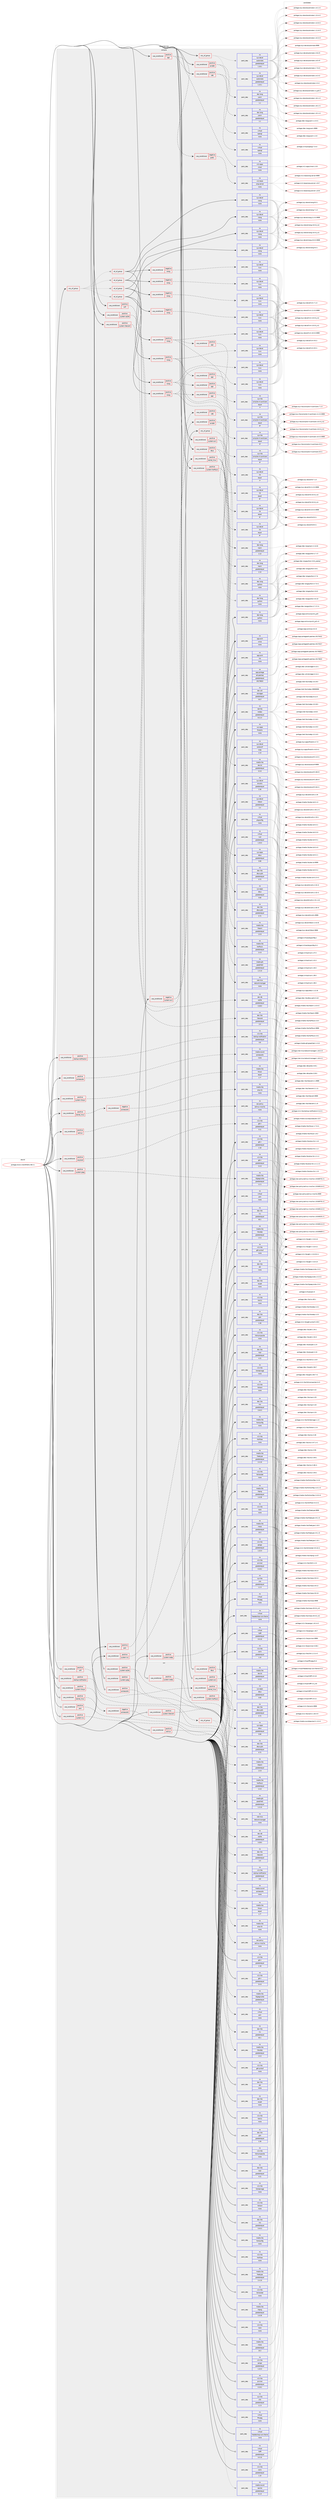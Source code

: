 digraph prolog {

# *************
# Graph options
# *************

newrank=true;
concentrate=true;
compound=true;
graph [rankdir=LR,fontname=Helvetica,fontsize=10,ranksep=1.5];#, ranksep=2.5, nodesep=0.2];
edge  [arrowhead=vee];
node  [fontname=Helvetica,fontsize=10];

# **********
# The ebuild
# **********

subgraph cluster_leftcol {
color=gray;
rank=same;
label=<<i>ebuild</i>>;
id [label="portage://www-client/firefox-68.4.1", color=red, width=4, href="../www-client/firefox-68.4.1.svg"];
}

# ****************
# The dependencies
# ****************

subgraph cluster_midcol {
color=gray;
label=<<i>dependencies</i>>;
subgraph cluster_compile {
fillcolor="#eeeeee";
style=filled;
label=<<i>compile</i>>;
subgraph any514 {
dependency29521 [label=<<TABLE BORDER="0" CELLBORDER="1" CELLSPACING="0" CELLPADDING="4"><TR><TD CELLPADDING="10">any_of_group</TD></TR></TABLE>>, shape=none, color=red];subgraph all37 {
dependency29522 [label=<<TABLE BORDER="0" CELLBORDER="1" CELLSPACING="0" CELLPADDING="4"><TR><TD CELLPADDING="10">all_of_group</TD></TR></TABLE>>, shape=none, color=red];subgraph pack23790 {
dependency29523 [label=<<TABLE BORDER="0" CELLBORDER="1" CELLSPACING="0" CELLPADDING="4" WIDTH="220"><TR><TD ROWSPAN="6" CELLPADDING="30">pack_dep</TD></TR><TR><TD WIDTH="110">no</TD></TR><TR><TD>sys-devel</TD></TR><TR><TD>clang</TD></TR><TR><TD>none</TD></TR><TR><TD></TD></TR></TABLE>>, shape=none, color=blue];
}
dependency29522:e -> dependency29523:w [weight=20,style="solid",arrowhead="inv"];
subgraph cond5183 {
dependency29524 [label=<<TABLE BORDER="0" CELLBORDER="1" CELLSPACING="0" CELLPADDING="4"><TR><TD ROWSPAN="3" CELLPADDING="10">use_conditional</TD></TR><TR><TD>negative</TD></TR><TR><TD>clang</TD></TR></TABLE>>, shape=none, color=red];
subgraph pack23791 {
dependency29525 [label=<<TABLE BORDER="0" CELLBORDER="1" CELLSPACING="0" CELLPADDING="4" WIDTH="220"><TR><TD ROWSPAN="6" CELLPADDING="30">pack_dep</TD></TR><TR><TD WIDTH="110">no</TD></TR><TR><TD>sys-devel</TD></TR><TR><TD>llvm</TD></TR><TR><TD>none</TD></TR><TR><TD></TD></TR></TABLE>>, shape=none, color=blue];
}
dependency29524:e -> dependency29525:w [weight=20,style="dashed",arrowhead="vee"];
}
dependency29522:e -> dependency29524:w [weight=20,style="solid",arrowhead="inv"];
subgraph cond5184 {
dependency29526 [label=<<TABLE BORDER="0" CELLBORDER="1" CELLSPACING="0" CELLPADDING="4"><TR><TD ROWSPAN="3" CELLPADDING="10">use_conditional</TD></TR><TR><TD>positive</TD></TR><TR><TD>clang</TD></TR></TABLE>>, shape=none, color=red];
subgraph pack23792 {
dependency29527 [label=<<TABLE BORDER="0" CELLBORDER="1" CELLSPACING="0" CELLPADDING="4" WIDTH="220"><TR><TD ROWSPAN="6" CELLPADDING="30">pack_dep</TD></TR><TR><TD WIDTH="110">no</TD></TR><TR><TD>sys-devel</TD></TR><TR><TD>lld</TD></TR><TR><TD>equal</TD></TR><TR><TD>9*</TD></TR></TABLE>>, shape=none, color=blue];
}
dependency29526:e -> dependency29527:w [weight=20,style="dashed",arrowhead="vee"];
subgraph pack23793 {
dependency29528 [label=<<TABLE BORDER="0" CELLBORDER="1" CELLSPACING="0" CELLPADDING="4" WIDTH="220"><TR><TD ROWSPAN="6" CELLPADDING="30">pack_dep</TD></TR><TR><TD WIDTH="110">no</TD></TR><TR><TD>sys-devel</TD></TR><TR><TD>llvm</TD></TR><TR><TD>none</TD></TR><TR><TD></TD></TR></TABLE>>, shape=none, color=blue];
}
dependency29526:e -> dependency29528:w [weight=20,style="dashed",arrowhead="vee"];
subgraph cond5185 {
dependency29529 [label=<<TABLE BORDER="0" CELLBORDER="1" CELLSPACING="0" CELLPADDING="4"><TR><TD ROWSPAN="3" CELLPADDING="10">use_conditional</TD></TR><TR><TD>positive</TD></TR><TR><TD>pgo</TD></TR></TABLE>>, shape=none, color=red];
subgraph pack23794 {
dependency29530 [label=<<TABLE BORDER="0" CELLBORDER="1" CELLSPACING="0" CELLPADDING="4" WIDTH="220"><TR><TD ROWSPAN="6" CELLPADDING="30">pack_dep</TD></TR><TR><TD WIDTH="110">no</TD></TR><TR><TD>sys-libs</TD></TR><TR><TD>compiler-rt-sanitizers</TD></TR><TR><TD>equal</TD></TR><TR><TD>9*</TD></TR></TABLE>>, shape=none, color=blue];
}
dependency29529:e -> dependency29530:w [weight=20,style="dashed",arrowhead="vee"];
}
dependency29526:e -> dependency29529:w [weight=20,style="dashed",arrowhead="vee"];
}
dependency29522:e -> dependency29526:w [weight=20,style="solid",arrowhead="inv"];
}
dependency29521:e -> dependency29522:w [weight=20,style="dotted",arrowhead="oinv"];
subgraph all38 {
dependency29531 [label=<<TABLE BORDER="0" CELLBORDER="1" CELLSPACING="0" CELLPADDING="4"><TR><TD CELLPADDING="10">all_of_group</TD></TR></TABLE>>, shape=none, color=red];subgraph pack23795 {
dependency29532 [label=<<TABLE BORDER="0" CELLBORDER="1" CELLSPACING="0" CELLPADDING="4" WIDTH="220"><TR><TD ROWSPAN="6" CELLPADDING="30">pack_dep</TD></TR><TR><TD WIDTH="110">no</TD></TR><TR><TD>sys-devel</TD></TR><TR><TD>clang</TD></TR><TR><TD>none</TD></TR><TR><TD></TD></TR></TABLE>>, shape=none, color=blue];
}
dependency29531:e -> dependency29532:w [weight=20,style="solid",arrowhead="inv"];
subgraph cond5186 {
dependency29533 [label=<<TABLE BORDER="0" CELLBORDER="1" CELLSPACING="0" CELLPADDING="4"><TR><TD ROWSPAN="3" CELLPADDING="10">use_conditional</TD></TR><TR><TD>negative</TD></TR><TR><TD>clang</TD></TR></TABLE>>, shape=none, color=red];
subgraph pack23796 {
dependency29534 [label=<<TABLE BORDER="0" CELLBORDER="1" CELLSPACING="0" CELLPADDING="4" WIDTH="220"><TR><TD ROWSPAN="6" CELLPADDING="30">pack_dep</TD></TR><TR><TD WIDTH="110">no</TD></TR><TR><TD>sys-devel</TD></TR><TR><TD>llvm</TD></TR><TR><TD>none</TD></TR><TR><TD></TD></TR></TABLE>>, shape=none, color=blue];
}
dependency29533:e -> dependency29534:w [weight=20,style="dashed",arrowhead="vee"];
}
dependency29531:e -> dependency29533:w [weight=20,style="solid",arrowhead="inv"];
subgraph cond5187 {
dependency29535 [label=<<TABLE BORDER="0" CELLBORDER="1" CELLSPACING="0" CELLPADDING="4"><TR><TD ROWSPAN="3" CELLPADDING="10">use_conditional</TD></TR><TR><TD>positive</TD></TR><TR><TD>clang</TD></TR></TABLE>>, shape=none, color=red];
subgraph pack23797 {
dependency29536 [label=<<TABLE BORDER="0" CELLBORDER="1" CELLSPACING="0" CELLPADDING="4" WIDTH="220"><TR><TD ROWSPAN="6" CELLPADDING="30">pack_dep</TD></TR><TR><TD WIDTH="110">no</TD></TR><TR><TD>sys-devel</TD></TR><TR><TD>lld</TD></TR><TR><TD>equal</TD></TR><TR><TD>8*</TD></TR></TABLE>>, shape=none, color=blue];
}
dependency29535:e -> dependency29536:w [weight=20,style="dashed",arrowhead="vee"];
subgraph pack23798 {
dependency29537 [label=<<TABLE BORDER="0" CELLBORDER="1" CELLSPACING="0" CELLPADDING="4" WIDTH="220"><TR><TD ROWSPAN="6" CELLPADDING="30">pack_dep</TD></TR><TR><TD WIDTH="110">no</TD></TR><TR><TD>sys-devel</TD></TR><TR><TD>llvm</TD></TR><TR><TD>none</TD></TR><TR><TD></TD></TR></TABLE>>, shape=none, color=blue];
}
dependency29535:e -> dependency29537:w [weight=20,style="dashed",arrowhead="vee"];
subgraph cond5188 {
dependency29538 [label=<<TABLE BORDER="0" CELLBORDER="1" CELLSPACING="0" CELLPADDING="4"><TR><TD ROWSPAN="3" CELLPADDING="10">use_conditional</TD></TR><TR><TD>positive</TD></TR><TR><TD>pgo</TD></TR></TABLE>>, shape=none, color=red];
subgraph pack23799 {
dependency29539 [label=<<TABLE BORDER="0" CELLBORDER="1" CELLSPACING="0" CELLPADDING="4" WIDTH="220"><TR><TD ROWSPAN="6" CELLPADDING="30">pack_dep</TD></TR><TR><TD WIDTH="110">no</TD></TR><TR><TD>sys-libs</TD></TR><TR><TD>compiler-rt-sanitizers</TD></TR><TR><TD>equal</TD></TR><TR><TD>8*</TD></TR></TABLE>>, shape=none, color=blue];
}
dependency29538:e -> dependency29539:w [weight=20,style="dashed",arrowhead="vee"];
}
dependency29535:e -> dependency29538:w [weight=20,style="dashed",arrowhead="vee"];
}
dependency29531:e -> dependency29535:w [weight=20,style="solid",arrowhead="inv"];
}
dependency29521:e -> dependency29531:w [weight=20,style="dotted",arrowhead="oinv"];
subgraph all39 {
dependency29540 [label=<<TABLE BORDER="0" CELLBORDER="1" CELLSPACING="0" CELLPADDING="4"><TR><TD CELLPADDING="10">all_of_group</TD></TR></TABLE>>, shape=none, color=red];subgraph pack23800 {
dependency29541 [label=<<TABLE BORDER="0" CELLBORDER="1" CELLSPACING="0" CELLPADDING="4" WIDTH="220"><TR><TD ROWSPAN="6" CELLPADDING="30">pack_dep</TD></TR><TR><TD WIDTH="110">no</TD></TR><TR><TD>sys-devel</TD></TR><TR><TD>clang</TD></TR><TR><TD>none</TD></TR><TR><TD></TD></TR></TABLE>>, shape=none, color=blue];
}
dependency29540:e -> dependency29541:w [weight=20,style="solid",arrowhead="inv"];
subgraph cond5189 {
dependency29542 [label=<<TABLE BORDER="0" CELLBORDER="1" CELLSPACING="0" CELLPADDING="4"><TR><TD ROWSPAN="3" CELLPADDING="10">use_conditional</TD></TR><TR><TD>negative</TD></TR><TR><TD>clang</TD></TR></TABLE>>, shape=none, color=red];
subgraph pack23801 {
dependency29543 [label=<<TABLE BORDER="0" CELLBORDER="1" CELLSPACING="0" CELLPADDING="4" WIDTH="220"><TR><TD ROWSPAN="6" CELLPADDING="30">pack_dep</TD></TR><TR><TD WIDTH="110">no</TD></TR><TR><TD>sys-devel</TD></TR><TR><TD>llvm</TD></TR><TR><TD>none</TD></TR><TR><TD></TD></TR></TABLE>>, shape=none, color=blue];
}
dependency29542:e -> dependency29543:w [weight=20,style="dashed",arrowhead="vee"];
}
dependency29540:e -> dependency29542:w [weight=20,style="solid",arrowhead="inv"];
subgraph cond5190 {
dependency29544 [label=<<TABLE BORDER="0" CELLBORDER="1" CELLSPACING="0" CELLPADDING="4"><TR><TD ROWSPAN="3" CELLPADDING="10">use_conditional</TD></TR><TR><TD>positive</TD></TR><TR><TD>clang</TD></TR></TABLE>>, shape=none, color=red];
subgraph pack23802 {
dependency29545 [label=<<TABLE BORDER="0" CELLBORDER="1" CELLSPACING="0" CELLPADDING="4" WIDTH="220"><TR><TD ROWSPAN="6" CELLPADDING="30">pack_dep</TD></TR><TR><TD WIDTH="110">no</TD></TR><TR><TD>sys-devel</TD></TR><TR><TD>lld</TD></TR><TR><TD>equal</TD></TR><TR><TD>7*</TD></TR></TABLE>>, shape=none, color=blue];
}
dependency29544:e -> dependency29545:w [weight=20,style="dashed",arrowhead="vee"];
subgraph pack23803 {
dependency29546 [label=<<TABLE BORDER="0" CELLBORDER="1" CELLSPACING="0" CELLPADDING="4" WIDTH="220"><TR><TD ROWSPAN="6" CELLPADDING="30">pack_dep</TD></TR><TR><TD WIDTH="110">no</TD></TR><TR><TD>sys-devel</TD></TR><TR><TD>llvm</TD></TR><TR><TD>none</TD></TR><TR><TD></TD></TR></TABLE>>, shape=none, color=blue];
}
dependency29544:e -> dependency29546:w [weight=20,style="dashed",arrowhead="vee"];
subgraph cond5191 {
dependency29547 [label=<<TABLE BORDER="0" CELLBORDER="1" CELLSPACING="0" CELLPADDING="4"><TR><TD ROWSPAN="3" CELLPADDING="10">use_conditional</TD></TR><TR><TD>positive</TD></TR><TR><TD>pgo</TD></TR></TABLE>>, shape=none, color=red];
subgraph pack23804 {
dependency29548 [label=<<TABLE BORDER="0" CELLBORDER="1" CELLSPACING="0" CELLPADDING="4" WIDTH="220"><TR><TD ROWSPAN="6" CELLPADDING="30">pack_dep</TD></TR><TR><TD WIDTH="110">no</TD></TR><TR><TD>sys-libs</TD></TR><TR><TD>compiler-rt-sanitizers</TD></TR><TR><TD>equal</TD></TR><TR><TD>7*</TD></TR></TABLE>>, shape=none, color=blue];
}
dependency29547:e -> dependency29548:w [weight=20,style="dashed",arrowhead="vee"];
}
dependency29544:e -> dependency29547:w [weight=20,style="dashed",arrowhead="vee"];
}
dependency29540:e -> dependency29544:w [weight=20,style="solid",arrowhead="inv"];
}
dependency29521:e -> dependency29540:w [weight=20,style="dotted",arrowhead="oinv"];
subgraph all40 {
dependency29549 [label=<<TABLE BORDER="0" CELLBORDER="1" CELLSPACING="0" CELLPADDING="4"><TR><TD CELLPADDING="10">all_of_group</TD></TR></TABLE>>, shape=none, color=red];subgraph pack23805 {
dependency29550 [label=<<TABLE BORDER="0" CELLBORDER="1" CELLSPACING="0" CELLPADDING="4" WIDTH="220"><TR><TD ROWSPAN="6" CELLPADDING="30">pack_dep</TD></TR><TR><TD WIDTH="110">no</TD></TR><TR><TD>sys-devel</TD></TR><TR><TD>clang</TD></TR><TR><TD>none</TD></TR><TR><TD></TD></TR></TABLE>>, shape=none, color=blue];
}
dependency29549:e -> dependency29550:w [weight=20,style="solid",arrowhead="inv"];
subgraph cond5192 {
dependency29551 [label=<<TABLE BORDER="0" CELLBORDER="1" CELLSPACING="0" CELLPADDING="4"><TR><TD ROWSPAN="3" CELLPADDING="10">use_conditional</TD></TR><TR><TD>negative</TD></TR><TR><TD>clang</TD></TR></TABLE>>, shape=none, color=red];
subgraph pack23806 {
dependency29552 [label=<<TABLE BORDER="0" CELLBORDER="1" CELLSPACING="0" CELLPADDING="4" WIDTH="220"><TR><TD ROWSPAN="6" CELLPADDING="30">pack_dep</TD></TR><TR><TD WIDTH="110">no</TD></TR><TR><TD>sys-devel</TD></TR><TR><TD>llvm</TD></TR><TR><TD>none</TD></TR><TR><TD></TD></TR></TABLE>>, shape=none, color=blue];
}
dependency29551:e -> dependency29552:w [weight=20,style="dashed",arrowhead="vee"];
}
dependency29549:e -> dependency29551:w [weight=20,style="solid",arrowhead="inv"];
subgraph cond5193 {
dependency29553 [label=<<TABLE BORDER="0" CELLBORDER="1" CELLSPACING="0" CELLPADDING="4"><TR><TD ROWSPAN="3" CELLPADDING="10">use_conditional</TD></TR><TR><TD>positive</TD></TR><TR><TD>clang</TD></TR></TABLE>>, shape=none, color=red];
subgraph pack23807 {
dependency29554 [label=<<TABLE BORDER="0" CELLBORDER="1" CELLSPACING="0" CELLPADDING="4" WIDTH="220"><TR><TD ROWSPAN="6" CELLPADDING="30">pack_dep</TD></TR><TR><TD WIDTH="110">no</TD></TR><TR><TD>sys-devel</TD></TR><TR><TD>lld</TD></TR><TR><TD>equal</TD></TR><TR><TD>6*</TD></TR></TABLE>>, shape=none, color=blue];
}
dependency29553:e -> dependency29554:w [weight=20,style="dashed",arrowhead="vee"];
subgraph pack23808 {
dependency29555 [label=<<TABLE BORDER="0" CELLBORDER="1" CELLSPACING="0" CELLPADDING="4" WIDTH="220"><TR><TD ROWSPAN="6" CELLPADDING="30">pack_dep</TD></TR><TR><TD WIDTH="110">no</TD></TR><TR><TD>sys-devel</TD></TR><TR><TD>llvm</TD></TR><TR><TD>none</TD></TR><TR><TD></TD></TR></TABLE>>, shape=none, color=blue];
}
dependency29553:e -> dependency29555:w [weight=20,style="dashed",arrowhead="vee"];
subgraph cond5194 {
dependency29556 [label=<<TABLE BORDER="0" CELLBORDER="1" CELLSPACING="0" CELLPADDING="4"><TR><TD ROWSPAN="3" CELLPADDING="10">use_conditional</TD></TR><TR><TD>positive</TD></TR><TR><TD>pgo</TD></TR></TABLE>>, shape=none, color=red];
subgraph pack23809 {
dependency29557 [label=<<TABLE BORDER="0" CELLBORDER="1" CELLSPACING="0" CELLPADDING="4" WIDTH="220"><TR><TD ROWSPAN="6" CELLPADDING="30">pack_dep</TD></TR><TR><TD WIDTH="110">no</TD></TR><TR><TD>sys-libs</TD></TR><TR><TD>compiler-rt-sanitizers</TD></TR><TR><TD>equal</TD></TR><TR><TD>6*</TD></TR></TABLE>>, shape=none, color=blue];
}
dependency29556:e -> dependency29557:w [weight=20,style="dashed",arrowhead="vee"];
}
dependency29553:e -> dependency29556:w [weight=20,style="dashed",arrowhead="vee"];
}
dependency29549:e -> dependency29553:w [weight=20,style="solid",arrowhead="inv"];
}
dependency29521:e -> dependency29549:w [weight=20,style="dotted",arrowhead="oinv"];
}
id:e -> dependency29521:w [weight=20,style="solid",arrowhead="vee"];
subgraph any515 {
dependency29558 [label=<<TABLE BORDER="0" CELLBORDER="1" CELLSPACING="0" CELLPADDING="4"><TR><TD CELLPADDING="10">any_of_group</TD></TR></TABLE>>, shape=none, color=red];subgraph pack23810 {
dependency29559 [label=<<TABLE BORDER="0" CELLBORDER="1" CELLSPACING="0" CELLPADDING="4" WIDTH="220"><TR><TD ROWSPAN="6" CELLPADDING="30">pack_dep</TD></TR><TR><TD WIDTH="110">no</TD></TR><TR><TD>dev-lang</TD></TR><TR><TD>python</TD></TR><TR><TD>none</TD></TR><TR><TD></TD></TR></TABLE>>, shape=none, color=blue];
}
dependency29558:e -> dependency29559:w [weight=20,style="dotted",arrowhead="oinv"];
subgraph pack23811 {
dependency29560 [label=<<TABLE BORDER="0" CELLBORDER="1" CELLSPACING="0" CELLPADDING="4" WIDTH="220"><TR><TD ROWSPAN="6" CELLPADDING="30">pack_dep</TD></TR><TR><TD WIDTH="110">no</TD></TR><TR><TD>dev-lang</TD></TR><TR><TD>python</TD></TR><TR><TD>none</TD></TR><TR><TD></TD></TR></TABLE>>, shape=none, color=blue];
}
dependency29558:e -> dependency29560:w [weight=20,style="dotted",arrowhead="oinv"];
}
id:e -> dependency29558:w [weight=20,style="solid",arrowhead="vee"];
subgraph any516 {
dependency29561 [label=<<TABLE BORDER="0" CELLBORDER="1" CELLSPACING="0" CELLPADDING="4"><TR><TD CELLPADDING="10">any_of_group</TD></TR></TABLE>>, shape=none, color=red];subgraph pack23812 {
dependency29562 [label=<<TABLE BORDER="0" CELLBORDER="1" CELLSPACING="0" CELLPADDING="4" WIDTH="220"><TR><TD ROWSPAN="6" CELLPADDING="30">pack_dep</TD></TR><TR><TD WIDTH="110">no</TD></TR><TR><TD>sys-devel</TD></TR><TR><TD>automake</TD></TR><TR><TD>greaterequal</TD></TR><TR><TD>1.16.1</TD></TR></TABLE>>, shape=none, color=blue];
}
dependency29561:e -> dependency29562:w [weight=20,style="dotted",arrowhead="oinv"];
subgraph pack23813 {
dependency29563 [label=<<TABLE BORDER="0" CELLBORDER="1" CELLSPACING="0" CELLPADDING="4" WIDTH="220"><TR><TD ROWSPAN="6" CELLPADDING="30">pack_dep</TD></TR><TR><TD WIDTH="110">no</TD></TR><TR><TD>sys-devel</TD></TR><TR><TD>automake</TD></TR><TR><TD>greaterequal</TD></TR><TR><TD>1.15.1</TD></TR></TABLE>>, shape=none, color=blue];
}
dependency29561:e -> dependency29563:w [weight=20,style="dotted",arrowhead="oinv"];
}
id:e -> dependency29561:w [weight=20,style="solid",arrowhead="vee"];
subgraph cond5195 {
dependency29564 [label=<<TABLE BORDER="0" CELLBORDER="1" CELLSPACING="0" CELLPADDING="4"><TR><TD ROWSPAN="3" CELLPADDING="10">use_conditional</TD></TR><TR><TD>negative</TD></TR><TR><TD>system-av1</TD></TR></TABLE>>, shape=none, color=red];
subgraph cond5196 {
dependency29565 [label=<<TABLE BORDER="0" CELLBORDER="1" CELLSPACING="0" CELLPADDING="4"><TR><TD ROWSPAN="3" CELLPADDING="10">use_conditional</TD></TR><TR><TD>positive</TD></TR><TR><TD>amd64</TD></TR></TABLE>>, shape=none, color=red];
subgraph pack23814 {
dependency29566 [label=<<TABLE BORDER="0" CELLBORDER="1" CELLSPACING="0" CELLPADDING="4" WIDTH="220"><TR><TD ROWSPAN="6" CELLPADDING="30">pack_dep</TD></TR><TR><TD WIDTH="110">no</TD></TR><TR><TD>dev-lang</TD></TR><TR><TD>nasm</TD></TR><TR><TD>greaterequal</TD></TR><TR><TD>2.13</TD></TR></TABLE>>, shape=none, color=blue];
}
dependency29565:e -> dependency29566:w [weight=20,style="dashed",arrowhead="vee"];
}
dependency29564:e -> dependency29565:w [weight=20,style="dashed",arrowhead="vee"];
subgraph cond5197 {
dependency29567 [label=<<TABLE BORDER="0" CELLBORDER="1" CELLSPACING="0" CELLPADDING="4"><TR><TD ROWSPAN="3" CELLPADDING="10">use_conditional</TD></TR><TR><TD>positive</TD></TR><TR><TD>x86</TD></TR></TABLE>>, shape=none, color=red];
subgraph pack23815 {
dependency29568 [label=<<TABLE BORDER="0" CELLBORDER="1" CELLSPACING="0" CELLPADDING="4" WIDTH="220"><TR><TD ROWSPAN="6" CELLPADDING="30">pack_dep</TD></TR><TR><TD WIDTH="110">no</TD></TR><TR><TD>dev-lang</TD></TR><TR><TD>nasm</TD></TR><TR><TD>greaterequal</TD></TR><TR><TD>2.13</TD></TR></TABLE>>, shape=none, color=blue];
}
dependency29567:e -> dependency29568:w [weight=20,style="dashed",arrowhead="vee"];
}
dependency29564:e -> dependency29567:w [weight=20,style="dashed",arrowhead="vee"];
}
id:e -> dependency29564:w [weight=20,style="solid",arrowhead="vee"];
subgraph cond5198 {
dependency29569 [label=<<TABLE BORDER="0" CELLBORDER="1" CELLSPACING="0" CELLPADDING="4"><TR><TD ROWSPAN="3" CELLPADDING="10">use_conditional</TD></TR><TR><TD>positive</TD></TR><TR><TD>amd64</TD></TR></TABLE>>, shape=none, color=red];
subgraph pack23816 {
dependency29570 [label=<<TABLE BORDER="0" CELLBORDER="1" CELLSPACING="0" CELLPADDING="4" WIDTH="220"><TR><TD ROWSPAN="6" CELLPADDING="30">pack_dep</TD></TR><TR><TD WIDTH="110">no</TD></TR><TR><TD>dev-lang</TD></TR><TR><TD>yasm</TD></TR><TR><TD>greaterequal</TD></TR><TR><TD>1.1</TD></TR></TABLE>>, shape=none, color=blue];
}
dependency29569:e -> dependency29570:w [weight=20,style="dashed",arrowhead="vee"];
subgraph pack23817 {
dependency29571 [label=<<TABLE BORDER="0" CELLBORDER="1" CELLSPACING="0" CELLPADDING="4" WIDTH="220"><TR><TD ROWSPAN="6" CELLPADDING="30">pack_dep</TD></TR><TR><TD WIDTH="110">no</TD></TR><TR><TD>virtual</TD></TR><TR><TD>opengl</TD></TR><TR><TD>none</TD></TR><TR><TD></TD></TR></TABLE>>, shape=none, color=blue];
}
dependency29569:e -> dependency29571:w [weight=20,style="dashed",arrowhead="vee"];
}
id:e -> dependency29569:w [weight=20,style="solid",arrowhead="vee"];
subgraph cond5199 {
dependency29572 [label=<<TABLE BORDER="0" CELLBORDER="1" CELLSPACING="0" CELLPADDING="4"><TR><TD ROWSPAN="3" CELLPADDING="10">use_conditional</TD></TR><TR><TD>positive</TD></TR><TR><TD>dbus</TD></TR></TABLE>>, shape=none, color=red];
subgraph pack23818 {
dependency29573 [label=<<TABLE BORDER="0" CELLBORDER="1" CELLSPACING="0" CELLPADDING="4" WIDTH="220"><TR><TD ROWSPAN="6" CELLPADDING="30">pack_dep</TD></TR><TR><TD WIDTH="110">no</TD></TR><TR><TD>sys-apps</TD></TR><TR><TD>dbus</TD></TR><TR><TD>greaterequal</TD></TR><TR><TD>0.60</TD></TR></TABLE>>, shape=none, color=blue];
}
dependency29572:e -> dependency29573:w [weight=20,style="dashed",arrowhead="vee"];
subgraph pack23819 {
dependency29574 [label=<<TABLE BORDER="0" CELLBORDER="1" CELLSPACING="0" CELLPADDING="4" WIDTH="220"><TR><TD ROWSPAN="6" CELLPADDING="30">pack_dep</TD></TR><TR><TD WIDTH="110">no</TD></TR><TR><TD>dev-libs</TD></TR><TR><TD>dbus-glib</TD></TR><TR><TD>greaterequal</TD></TR><TR><TD>0.72</TD></TR></TABLE>>, shape=none, color=blue];
}
dependency29572:e -> dependency29574:w [weight=20,style="dashed",arrowhead="vee"];
}
id:e -> dependency29572:w [weight=20,style="solid",arrowhead="vee"];
subgraph cond5200 {
dependency29575 [label=<<TABLE BORDER="0" CELLBORDER="1" CELLSPACING="0" CELLPADDING="4"><TR><TD ROWSPAN="3" CELLPADDING="10">use_conditional</TD></TR><TR><TD>positive</TD></TR><TR><TD>jack</TD></TR></TABLE>>, shape=none, color=red];
subgraph pack23820 {
dependency29576 [label=<<TABLE BORDER="0" CELLBORDER="1" CELLSPACING="0" CELLPADDING="4" WIDTH="220"><TR><TD ROWSPAN="6" CELLPADDING="30">pack_dep</TD></TR><TR><TD WIDTH="110">no</TD></TR><TR><TD>virtual</TD></TR><TR><TD>jack</TD></TR><TR><TD>none</TD></TR><TR><TD></TD></TR></TABLE>>, shape=none, color=blue];
}
dependency29575:e -> dependency29576:w [weight=20,style="dashed",arrowhead="vee"];
}
id:e -> dependency29575:w [weight=20,style="solid",arrowhead="vee"];
subgraph cond5201 {
dependency29577 [label=<<TABLE BORDER="0" CELLBORDER="1" CELLSPACING="0" CELLPADDING="4"><TR><TD ROWSPAN="3" CELLPADDING="10">use_conditional</TD></TR><TR><TD>positive</TD></TR><TR><TD>kernel_linux</TD></TR></TABLE>>, shape=none, color=red];
subgraph cond5202 {
dependency29578 [label=<<TABLE BORDER="0" CELLBORDER="1" CELLSPACING="0" CELLPADDING="4"><TR><TD ROWSPAN="3" CELLPADDING="10">use_conditional</TD></TR><TR><TD>negative</TD></TR><TR><TD>pulseaudio</TD></TR></TABLE>>, shape=none, color=red];
subgraph pack23821 {
dependency29579 [label=<<TABLE BORDER="0" CELLBORDER="1" CELLSPACING="0" CELLPADDING="4" WIDTH="220"><TR><TD ROWSPAN="6" CELLPADDING="30">pack_dep</TD></TR><TR><TD WIDTH="110">no</TD></TR><TR><TD>media-libs</TD></TR><TR><TD>alsa-lib</TD></TR><TR><TD>none</TD></TR><TR><TD></TD></TR></TABLE>>, shape=none, color=blue];
}
dependency29578:e -> dependency29579:w [weight=20,style="dashed",arrowhead="vee"];
}
dependency29577:e -> dependency29578:w [weight=20,style="dashed",arrowhead="vee"];
}
id:e -> dependency29577:w [weight=20,style="solid",arrowhead="vee"];
subgraph cond5203 {
dependency29580 [label=<<TABLE BORDER="0" CELLBORDER="1" CELLSPACING="0" CELLPADDING="4"><TR><TD ROWSPAN="3" CELLPADDING="10">use_conditional</TD></TR><TR><TD>positive</TD></TR><TR><TD>pgo</TD></TR></TABLE>>, shape=none, color=red];
subgraph cond5204 {
dependency29581 [label=<<TABLE BORDER="0" CELLBORDER="1" CELLSPACING="0" CELLPADDING="4"><TR><TD ROWSPAN="3" CELLPADDING="10">use_conditional</TD></TR><TR><TD>negative</TD></TR><TR><TD>prefix</TD></TR></TABLE>>, shape=none, color=red];
subgraph pack23822 {
dependency29582 [label=<<TABLE BORDER="0" CELLBORDER="1" CELLSPACING="0" CELLPADDING="4" WIDTH="220"><TR><TD ROWSPAN="6" CELLPADDING="30">pack_dep</TD></TR><TR><TD WIDTH="110">no</TD></TR><TR><TD>x11-base</TD></TR><TR><TD>xorg-server</TD></TR><TR><TD>none</TD></TR><TR><TD></TD></TR></TABLE>>, shape=none, color=blue];
}
dependency29581:e -> dependency29582:w [weight=20,style="dashed",arrowhead="vee"];
}
dependency29580:e -> dependency29581:w [weight=20,style="dashed",arrowhead="vee"];
subgraph pack23823 {
dependency29583 [label=<<TABLE BORDER="0" CELLBORDER="1" CELLSPACING="0" CELLPADDING="4" WIDTH="220"><TR><TD ROWSPAN="6" CELLPADDING="30">pack_dep</TD></TR><TR><TD WIDTH="110">no</TD></TR><TR><TD>x11-apps</TD></TR><TR><TD>xhost</TD></TR><TR><TD>none</TD></TR><TR><TD></TD></TR></TABLE>>, shape=none, color=blue];
}
dependency29580:e -> dependency29583:w [weight=20,style="dashed",arrowhead="vee"];
}
id:e -> dependency29580:w [weight=20,style="solid",arrowhead="vee"];
subgraph cond5205 {
dependency29584 [label=<<TABLE BORDER="0" CELLBORDER="1" CELLSPACING="0" CELLPADDING="4"><TR><TD ROWSPAN="3" CELLPADDING="10">use_conditional</TD></TR><TR><TD>positive</TD></TR><TR><TD>pulseaudio</TD></TR></TABLE>>, shape=none, color=red];
subgraph pack23824 {
dependency29585 [label=<<TABLE BORDER="0" CELLBORDER="1" CELLSPACING="0" CELLPADDING="4" WIDTH="220"><TR><TD ROWSPAN="6" CELLPADDING="30">pack_dep</TD></TR><TR><TD WIDTH="110">no</TD></TR><TR><TD>media-sound</TD></TR><TR><TD>pulseaudio</TD></TR><TR><TD>none</TD></TR><TR><TD></TD></TR></TABLE>>, shape=none, color=blue];
}
dependency29584:e -> dependency29585:w [weight=20,style="dashed",arrowhead="vee"];
}
id:e -> dependency29584:w [weight=20,style="solid",arrowhead="vee"];
subgraph cond5206 {
dependency29586 [label=<<TABLE BORDER="0" CELLBORDER="1" CELLSPACING="0" CELLPADDING="4"><TR><TD ROWSPAN="3" CELLPADDING="10">use_conditional</TD></TR><TR><TD>positive</TD></TR><TR><TD>selinux</TD></TR></TABLE>>, shape=none, color=red];
subgraph pack23825 {
dependency29587 [label=<<TABLE BORDER="0" CELLBORDER="1" CELLSPACING="0" CELLPADDING="4" WIDTH="220"><TR><TD ROWSPAN="6" CELLPADDING="30">pack_dep</TD></TR><TR><TD WIDTH="110">no</TD></TR><TR><TD>sec-policy</TD></TR><TR><TD>selinux-mozilla</TD></TR><TR><TD>none</TD></TR><TR><TD></TD></TR></TABLE>>, shape=none, color=blue];
}
dependency29586:e -> dependency29587:w [weight=20,style="dashed",arrowhead="vee"];
}
id:e -> dependency29586:w [weight=20,style="solid",arrowhead="vee"];
subgraph cond5207 {
dependency29588 [label=<<TABLE BORDER="0" CELLBORDER="1" CELLSPACING="0" CELLPADDING="4"><TR><TD ROWSPAN="3" CELLPADDING="10">use_conditional</TD></TR><TR><TD>positive</TD></TR><TR><TD>startup-notification</TD></TR></TABLE>>, shape=none, color=red];
subgraph pack23826 {
dependency29589 [label=<<TABLE BORDER="0" CELLBORDER="1" CELLSPACING="0" CELLPADDING="4" WIDTH="220"><TR><TD ROWSPAN="6" CELLPADDING="30">pack_dep</TD></TR><TR><TD WIDTH="110">no</TD></TR><TR><TD>x11-libs</TD></TR><TR><TD>startup-notification</TD></TR><TR><TD>greaterequal</TD></TR><TR><TD>0.8</TD></TR></TABLE>>, shape=none, color=blue];
}
dependency29588:e -> dependency29589:w [weight=20,style="dashed",arrowhead="vee"];
}
id:e -> dependency29588:w [weight=20,style="solid",arrowhead="vee"];
subgraph cond5208 {
dependency29590 [label=<<TABLE BORDER="0" CELLBORDER="1" CELLSPACING="0" CELLPADDING="4"><TR><TD ROWSPAN="3" CELLPADDING="10">use_conditional</TD></TR><TR><TD>positive</TD></TR><TR><TD>system-av1</TD></TR></TABLE>>, shape=none, color=red];
subgraph pack23827 {
dependency29591 [label=<<TABLE BORDER="0" CELLBORDER="1" CELLSPACING="0" CELLPADDING="4" WIDTH="220"><TR><TD ROWSPAN="6" CELLPADDING="30">pack_dep</TD></TR><TR><TD WIDTH="110">no</TD></TR><TR><TD>media-libs</TD></TR><TR><TD>dav1d</TD></TR><TR><TD>greaterequal</TD></TR><TR><TD>0.3.0</TD></TR></TABLE>>, shape=none, color=blue];
}
dependency29590:e -> dependency29591:w [weight=20,style="dashed",arrowhead="vee"];
subgraph pack23828 {
dependency29592 [label=<<TABLE BORDER="0" CELLBORDER="1" CELLSPACING="0" CELLPADDING="4" WIDTH="220"><TR><TD ROWSPAN="6" CELLPADDING="30">pack_dep</TD></TR><TR><TD WIDTH="110">no</TD></TR><TR><TD>media-libs</TD></TR><TR><TD>libaom</TD></TR><TR><TD>greaterequal</TD></TR><TR><TD>1.0.0</TD></TR></TABLE>>, shape=none, color=blue];
}
dependency29590:e -> dependency29592:w [weight=20,style="dashed",arrowhead="vee"];
}
id:e -> dependency29590:w [weight=20,style="solid",arrowhead="vee"];
subgraph cond5209 {
dependency29593 [label=<<TABLE BORDER="0" CELLBORDER="1" CELLSPACING="0" CELLPADDING="4"><TR><TD ROWSPAN="3" CELLPADDING="10">use_conditional</TD></TR><TR><TD>positive</TD></TR><TR><TD>system-harfbuzz</TD></TR></TABLE>>, shape=none, color=red];
subgraph pack23829 {
dependency29594 [label=<<TABLE BORDER="0" CELLBORDER="1" CELLSPACING="0" CELLPADDING="4" WIDTH="220"><TR><TD ROWSPAN="6" CELLPADDING="30">pack_dep</TD></TR><TR><TD WIDTH="110">no</TD></TR><TR><TD>media-libs</TD></TR><TR><TD>harfbuzz</TD></TR><TR><TD>greaterequal</TD></TR><TR><TD>2.4.0</TD></TR></TABLE>>, shape=none, color=blue];
}
dependency29593:e -> dependency29594:w [weight=20,style="dashed",arrowhead="vee"];
subgraph pack23830 {
dependency29595 [label=<<TABLE BORDER="0" CELLBORDER="1" CELLSPACING="0" CELLPADDING="4" WIDTH="220"><TR><TD ROWSPAN="6" CELLPADDING="30">pack_dep</TD></TR><TR><TD WIDTH="110">no</TD></TR><TR><TD>media-gfx</TD></TR><TR><TD>graphite2</TD></TR><TR><TD>greaterequal</TD></TR><TR><TD>1.3.13</TD></TR></TABLE>>, shape=none, color=blue];
}
dependency29593:e -> dependency29595:w [weight=20,style="dashed",arrowhead="vee"];
}
id:e -> dependency29593:w [weight=20,style="solid",arrowhead="vee"];
subgraph cond5210 {
dependency29596 [label=<<TABLE BORDER="0" CELLBORDER="1" CELLSPACING="0" CELLPADDING="4"><TR><TD ROWSPAN="3" CELLPADDING="10">use_conditional</TD></TR><TR><TD>positive</TD></TR><TR><TD>system-icu</TD></TR></TABLE>>, shape=none, color=red];
subgraph pack23831 {
dependency29597 [label=<<TABLE BORDER="0" CELLBORDER="1" CELLSPACING="0" CELLPADDING="4" WIDTH="220"><TR><TD ROWSPAN="6" CELLPADDING="30">pack_dep</TD></TR><TR><TD WIDTH="110">no</TD></TR><TR><TD>dev-libs</TD></TR><TR><TD>icu</TD></TR><TR><TD>greaterequal</TD></TR><TR><TD>63.1</TD></TR></TABLE>>, shape=none, color=blue];
}
dependency29596:e -> dependency29597:w [weight=20,style="dashed",arrowhead="vee"];
}
id:e -> dependency29596:w [weight=20,style="solid",arrowhead="vee"];
subgraph cond5211 {
dependency29598 [label=<<TABLE BORDER="0" CELLBORDER="1" CELLSPACING="0" CELLPADDING="4"><TR><TD ROWSPAN="3" CELLPADDING="10">use_conditional</TD></TR><TR><TD>positive</TD></TR><TR><TD>system-jpeg</TD></TR></TABLE>>, shape=none, color=red];
subgraph pack23832 {
dependency29599 [label=<<TABLE BORDER="0" CELLBORDER="1" CELLSPACING="0" CELLPADDING="4" WIDTH="220"><TR><TD ROWSPAN="6" CELLPADDING="30">pack_dep</TD></TR><TR><TD WIDTH="110">no</TD></TR><TR><TD>media-libs</TD></TR><TR><TD>libjpeg-turbo</TD></TR><TR><TD>greaterequal</TD></TR><TR><TD>1.2.1</TD></TR></TABLE>>, shape=none, color=blue];
}
dependency29598:e -> dependency29599:w [weight=20,style="dashed",arrowhead="vee"];
}
id:e -> dependency29598:w [weight=20,style="solid",arrowhead="vee"];
subgraph cond5212 {
dependency29600 [label=<<TABLE BORDER="0" CELLBORDER="1" CELLSPACING="0" CELLPADDING="4"><TR><TD ROWSPAN="3" CELLPADDING="10">use_conditional</TD></TR><TR><TD>positive</TD></TR><TR><TD>system-libevent</TD></TR></TABLE>>, shape=none, color=red];
subgraph pack23833 {
dependency29601 [label=<<TABLE BORDER="0" CELLBORDER="1" CELLSPACING="0" CELLPADDING="4" WIDTH="220"><TR><TD ROWSPAN="6" CELLPADDING="30">pack_dep</TD></TR><TR><TD WIDTH="110">no</TD></TR><TR><TD>dev-libs</TD></TR><TR><TD>libevent</TD></TR><TR><TD>greaterequal</TD></TR><TR><TD>2.0</TD></TR></TABLE>>, shape=none, color=blue];
}
dependency29600:e -> dependency29601:w [weight=20,style="dashed",arrowhead="vee"];
}
id:e -> dependency29600:w [weight=20,style="solid",arrowhead="vee"];
subgraph cond5213 {
dependency29602 [label=<<TABLE BORDER="0" CELLBORDER="1" CELLSPACING="0" CELLPADDING="4"><TR><TD ROWSPAN="3" CELLPADDING="10">use_conditional</TD></TR><TR><TD>positive</TD></TR><TR><TD>system-libvpx</TD></TR></TABLE>>, shape=none, color=red];
subgraph pack23834 {
dependency29603 [label=<<TABLE BORDER="0" CELLBORDER="1" CELLSPACING="0" CELLPADDING="4" WIDTH="220"><TR><TD ROWSPAN="6" CELLPADDING="30">pack_dep</TD></TR><TR><TD WIDTH="110">no</TD></TR><TR><TD>media-libs</TD></TR><TR><TD>libvpx</TD></TR><TR><TD>equal</TD></TR><TR><TD>1.7*</TD></TR></TABLE>>, shape=none, color=blue];
}
dependency29602:e -> dependency29603:w [weight=20,style="dashed",arrowhead="vee"];
}
id:e -> dependency29602:w [weight=20,style="solid",arrowhead="vee"];
subgraph cond5214 {
dependency29604 [label=<<TABLE BORDER="0" CELLBORDER="1" CELLSPACING="0" CELLPADDING="4"><TR><TD ROWSPAN="3" CELLPADDING="10">use_conditional</TD></TR><TR><TD>positive</TD></TR><TR><TD>system-sqlite</TD></TR></TABLE>>, shape=none, color=red];
subgraph pack23835 {
dependency29605 [label=<<TABLE BORDER="0" CELLBORDER="1" CELLSPACING="0" CELLPADDING="4" WIDTH="220"><TR><TD ROWSPAN="6" CELLPADDING="30">pack_dep</TD></TR><TR><TD WIDTH="110">no</TD></TR><TR><TD>dev-db</TD></TR><TR><TD>sqlite</TD></TR><TR><TD>greaterequal</TD></TR><TR><TD>3.28.0</TD></TR></TABLE>>, shape=none, color=blue];
}
dependency29604:e -> dependency29605:w [weight=20,style="dashed",arrowhead="vee"];
}
id:e -> dependency29604:w [weight=20,style="solid",arrowhead="vee"];
subgraph cond5215 {
dependency29606 [label=<<TABLE BORDER="0" CELLBORDER="1" CELLSPACING="0" CELLPADDING="4"><TR><TD ROWSPAN="3" CELLPADDING="10">use_conditional</TD></TR><TR><TD>positive</TD></TR><TR><TD>system-webp</TD></TR></TABLE>>, shape=none, color=red];
subgraph pack23836 {
dependency29607 [label=<<TABLE BORDER="0" CELLBORDER="1" CELLSPACING="0" CELLPADDING="4" WIDTH="220"><TR><TD ROWSPAN="6" CELLPADDING="30">pack_dep</TD></TR><TR><TD WIDTH="110">no</TD></TR><TR><TD>media-libs</TD></TR><TR><TD>libwebp</TD></TR><TR><TD>greaterequal</TD></TR><TR><TD>1.0.2</TD></TR></TABLE>>, shape=none, color=blue];
}
dependency29606:e -> dependency29607:w [weight=20,style="dashed",arrowhead="vee"];
}
id:e -> dependency29606:w [weight=20,style="solid",arrowhead="vee"];
subgraph cond5216 {
dependency29608 [label=<<TABLE BORDER="0" CELLBORDER="1" CELLSPACING="0" CELLPADDING="4"><TR><TD ROWSPAN="3" CELLPADDING="10">use_conditional</TD></TR><TR><TD>positive</TD></TR><TR><TD>wayland</TD></TR></TABLE>>, shape=none, color=red];
subgraph pack23837 {
dependency29609 [label=<<TABLE BORDER="0" CELLBORDER="1" CELLSPACING="0" CELLPADDING="4" WIDTH="220"><TR><TD ROWSPAN="6" CELLPADDING="30">pack_dep</TD></TR><TR><TD WIDTH="110">no</TD></TR><TR><TD>x11-libs</TD></TR><TR><TD>gtk+</TD></TR><TR><TD>greaterequal</TD></TR><TR><TD>3.11</TD></TR></TABLE>>, shape=none, color=blue];
}
dependency29608:e -> dependency29609:w [weight=20,style="dashed",arrowhead="vee"];
}
id:e -> dependency29608:w [weight=20,style="solid",arrowhead="vee"];
subgraph cond5217 {
dependency29610 [label=<<TABLE BORDER="0" CELLBORDER="1" CELLSPACING="0" CELLPADDING="4"><TR><TD ROWSPAN="3" CELLPADDING="10">use_conditional</TD></TR><TR><TD>positive</TD></TR><TR><TD>wifi</TD></TR></TABLE>>, shape=none, color=red];
subgraph cond5218 {
dependency29611 [label=<<TABLE BORDER="0" CELLBORDER="1" CELLSPACING="0" CELLPADDING="4"><TR><TD ROWSPAN="3" CELLPADDING="10">use_conditional</TD></TR><TR><TD>positive</TD></TR><TR><TD>kernel_linux</TD></TR></TABLE>>, shape=none, color=red];
subgraph pack23838 {
dependency29612 [label=<<TABLE BORDER="0" CELLBORDER="1" CELLSPACING="0" CELLPADDING="4" WIDTH="220"><TR><TD ROWSPAN="6" CELLPADDING="30">pack_dep</TD></TR><TR><TD WIDTH="110">no</TD></TR><TR><TD>sys-apps</TD></TR><TR><TD>dbus</TD></TR><TR><TD>greaterequal</TD></TR><TR><TD>0.60</TD></TR></TABLE>>, shape=none, color=blue];
}
dependency29611:e -> dependency29612:w [weight=20,style="dashed",arrowhead="vee"];
subgraph pack23839 {
dependency29613 [label=<<TABLE BORDER="0" CELLBORDER="1" CELLSPACING="0" CELLPADDING="4" WIDTH="220"><TR><TD ROWSPAN="6" CELLPADDING="30">pack_dep</TD></TR><TR><TD WIDTH="110">no</TD></TR><TR><TD>dev-libs</TD></TR><TR><TD>dbus-glib</TD></TR><TR><TD>greaterequal</TD></TR><TR><TD>0.72</TD></TR></TABLE>>, shape=none, color=blue];
}
dependency29611:e -> dependency29613:w [weight=20,style="dashed",arrowhead="vee"];
subgraph pack23840 {
dependency29614 [label=<<TABLE BORDER="0" CELLBORDER="1" CELLSPACING="0" CELLPADDING="4" WIDTH="220"><TR><TD ROWSPAN="6" CELLPADDING="30">pack_dep</TD></TR><TR><TD WIDTH="110">no</TD></TR><TR><TD>net-misc</TD></TR><TR><TD>networkmanager</TD></TR><TR><TD>none</TD></TR><TR><TD></TD></TR></TABLE>>, shape=none, color=blue];
}
dependency29611:e -> dependency29614:w [weight=20,style="dashed",arrowhead="vee"];
}
dependency29610:e -> dependency29611:w [weight=20,style="dashed",arrowhead="vee"];
}
id:e -> dependency29610:w [weight=20,style="solid",arrowhead="vee"];
subgraph cond5219 {
dependency29615 [label=<<TABLE BORDER="0" CELLBORDER="1" CELLSPACING="0" CELLPADDING="4"><TR><TD ROWSPAN="3" CELLPADDING="10">use_conditional</TD></TR><TR><TD>positive</TD></TR><TR><TD>x86</TD></TR></TABLE>>, shape=none, color=red];
subgraph pack23841 {
dependency29616 [label=<<TABLE BORDER="0" CELLBORDER="1" CELLSPACING="0" CELLPADDING="4" WIDTH="220"><TR><TD ROWSPAN="6" CELLPADDING="30">pack_dep</TD></TR><TR><TD WIDTH="110">no</TD></TR><TR><TD>dev-lang</TD></TR><TR><TD>yasm</TD></TR><TR><TD>greaterequal</TD></TR><TR><TD>1.1</TD></TR></TABLE>>, shape=none, color=blue];
}
dependency29615:e -> dependency29616:w [weight=20,style="dashed",arrowhead="vee"];
subgraph pack23842 {
dependency29617 [label=<<TABLE BORDER="0" CELLBORDER="1" CELLSPACING="0" CELLPADDING="4" WIDTH="220"><TR><TD ROWSPAN="6" CELLPADDING="30">pack_dep</TD></TR><TR><TD WIDTH="110">no</TD></TR><TR><TD>virtual</TD></TR><TR><TD>opengl</TD></TR><TR><TD>none</TD></TR><TR><TD></TD></TR></TABLE>>, shape=none, color=blue];
}
dependency29615:e -> dependency29617:w [weight=20,style="dashed",arrowhead="vee"];
}
id:e -> dependency29615:w [weight=20,style="solid",arrowhead="vee"];
subgraph pack23843 {
dependency29618 [label=<<TABLE BORDER="0" CELLBORDER="1" CELLSPACING="0" CELLPADDING="4" WIDTH="220"><TR><TD ROWSPAN="6" CELLPADDING="30">pack_dep</TD></TR><TR><TD WIDTH="110">no</TD></TR><TR><TD>app-arch</TD></TR><TR><TD>unzip</TD></TR><TR><TD>none</TD></TR><TR><TD></TD></TR></TABLE>>, shape=none, color=blue];
}
id:e -> dependency29618:w [weight=20,style="solid",arrowhead="vee"];
subgraph pack23844 {
dependency29619 [label=<<TABLE BORDER="0" CELLBORDER="1" CELLSPACING="0" CELLPADDING="4" WIDTH="220"><TR><TD ROWSPAN="6" CELLPADDING="30">pack_dep</TD></TR><TR><TD WIDTH="110">no</TD></TR><TR><TD>app-arch</TD></TR><TR><TD>zip</TD></TR><TR><TD>none</TD></TR><TR><TD></TD></TR></TABLE>>, shape=none, color=blue];
}
id:e -> dependency29619:w [weight=20,style="solid",arrowhead="vee"];
subgraph pack23845 {
dependency29620 [label=<<TABLE BORDER="0" CELLBORDER="1" CELLSPACING="0" CELLPADDING="4" WIDTH="220"><TR><TD ROWSPAN="6" CELLPADDING="30">pack_dep</TD></TR><TR><TD WIDTH="110">no</TD></TR><TR><TD>app-portage</TD></TR><TR><TD>elt-patches</TD></TR><TR><TD>greaterequal</TD></TR><TR><TD>20170815</TD></TR></TABLE>>, shape=none, color=blue];
}
id:e -> dependency29620:w [weight=20,style="solid",arrowhead="vee"];
subgraph pack23846 {
dependency29621 [label=<<TABLE BORDER="0" CELLBORDER="1" CELLSPACING="0" CELLPADDING="4" WIDTH="220"><TR><TD ROWSPAN="6" CELLPADDING="30">pack_dep</TD></TR><TR><TD WIDTH="110">no</TD></TR><TR><TD>dev-lang</TD></TR><TR><TD>python</TD></TR><TR><TD>none</TD></TR><TR><TD></TD></TR></TABLE>>, shape=none, color=blue];
}
id:e -> dependency29621:w [weight=20,style="solid",arrowhead="vee"];
subgraph pack23847 {
dependency29622 [label=<<TABLE BORDER="0" CELLBORDER="1" CELLSPACING="0" CELLPADDING="4" WIDTH="220"><TR><TD ROWSPAN="6" CELLPADDING="30">pack_dep</TD></TR><TR><TD WIDTH="110">no</TD></TR><TR><TD>dev-libs</TD></TR><TR><TD>atk</TD></TR><TR><TD>none</TD></TR><TR><TD></TD></TR></TABLE>>, shape=none, color=blue];
}
id:e -> dependency29622:w [weight=20,style="solid",arrowhead="vee"];
subgraph pack23848 {
dependency29623 [label=<<TABLE BORDER="0" CELLBORDER="1" CELLSPACING="0" CELLPADDING="4" WIDTH="220"><TR><TD ROWSPAN="6" CELLPADDING="30">pack_dep</TD></TR><TR><TD WIDTH="110">no</TD></TR><TR><TD>dev-libs</TD></TR><TR><TD>expat</TD></TR><TR><TD>none</TD></TR><TR><TD></TD></TR></TABLE>>, shape=none, color=blue];
}
id:e -> dependency29623:w [weight=20,style="solid",arrowhead="vee"];
subgraph pack23849 {
dependency29624 [label=<<TABLE BORDER="0" CELLBORDER="1" CELLSPACING="0" CELLPADDING="4" WIDTH="220"><TR><TD ROWSPAN="6" CELLPADDING="30">pack_dep</TD></TR><TR><TD WIDTH="110">no</TD></TR><TR><TD>dev-libs</TD></TR><TR><TD>glib</TD></TR><TR><TD>greaterequal</TD></TR><TR><TD>2.26</TD></TR></TABLE>>, shape=none, color=blue];
}
id:e -> dependency29624:w [weight=20,style="solid",arrowhead="vee"];
subgraph pack23850 {
dependency29625 [label=<<TABLE BORDER="0" CELLBORDER="1" CELLSPACING="0" CELLPADDING="4" WIDTH="220"><TR><TD ROWSPAN="6" CELLPADDING="30">pack_dep</TD></TR><TR><TD WIDTH="110">no</TD></TR><TR><TD>dev-libs</TD></TR><TR><TD>nspr</TD></TR><TR><TD>greaterequal</TD></TR><TR><TD>4.21</TD></TR></TABLE>>, shape=none, color=blue];
}
id:e -> dependency29625:w [weight=20,style="solid",arrowhead="vee"];
subgraph pack23851 {
dependency29626 [label=<<TABLE BORDER="0" CELLBORDER="1" CELLSPACING="0" CELLPADDING="4" WIDTH="220"><TR><TD ROWSPAN="6" CELLPADDING="30">pack_dep</TD></TR><TR><TD WIDTH="110">no</TD></TR><TR><TD>dev-libs</TD></TR><TR><TD>nss</TD></TR><TR><TD>greaterequal</TD></TR><TR><TD>3.44.3</TD></TR></TABLE>>, shape=none, color=blue];
}
id:e -> dependency29626:w [weight=20,style="solid",arrowhead="vee"];
subgraph pack23852 {
dependency29627 [label=<<TABLE BORDER="0" CELLBORDER="1" CELLSPACING="0" CELLPADDING="4" WIDTH="220"><TR><TD ROWSPAN="6" CELLPADDING="30">pack_dep</TD></TR><TR><TD WIDTH="110">no</TD></TR><TR><TD>dev-util</TD></TR><TR><TD>cbindgen</TD></TR><TR><TD>greaterequal</TD></TR><TR><TD>0.8.7</TD></TR></TABLE>>, shape=none, color=blue];
}
id:e -> dependency29627:w [weight=20,style="solid",arrowhead="vee"];
subgraph pack23853 {
dependency29628 [label=<<TABLE BORDER="0" CELLBORDER="1" CELLSPACING="0" CELLPADDING="4" WIDTH="220"><TR><TD ROWSPAN="6" CELLPADDING="30">pack_dep</TD></TR><TR><TD WIDTH="110">no</TD></TR><TR><TD>media-libs</TD></TR><TR><TD>fontconfig</TD></TR><TR><TD>none</TD></TR><TR><TD></TD></TR></TABLE>>, shape=none, color=blue];
}
id:e -> dependency29628:w [weight=20,style="solid",arrowhead="vee"];
subgraph pack23854 {
dependency29629 [label=<<TABLE BORDER="0" CELLBORDER="1" CELLSPACING="0" CELLPADDING="4" WIDTH="220"><TR><TD ROWSPAN="6" CELLPADDING="30">pack_dep</TD></TR><TR><TD WIDTH="110">no</TD></TR><TR><TD>media-libs</TD></TR><TR><TD>freetype</TD></TR><TR><TD>greaterequal</TD></TR><TR><TD>2.4.10</TD></TR></TABLE>>, shape=none, color=blue];
}
id:e -> dependency29629:w [weight=20,style="solid",arrowhead="vee"];
subgraph pack23855 {
dependency29630 [label=<<TABLE BORDER="0" CELLBORDER="1" CELLSPACING="0" CELLPADDING="4" WIDTH="220"><TR><TD ROWSPAN="6" CELLPADDING="30">pack_dep</TD></TR><TR><TD WIDTH="110">no</TD></TR><TR><TD>media-libs</TD></TR><TR><TD>libpng</TD></TR><TR><TD>greaterequal</TD></TR><TR><TD>1.6.35</TD></TR></TABLE>>, shape=none, color=blue];
}
id:e -> dependency29630:w [weight=20,style="solid",arrowhead="vee"];
subgraph pack23856 {
dependency29631 [label=<<TABLE BORDER="0" CELLBORDER="1" CELLSPACING="0" CELLPADDING="4" WIDTH="220"><TR><TD ROWSPAN="6" CELLPADDING="30">pack_dep</TD></TR><TR><TD WIDTH="110">no</TD></TR><TR><TD>media-libs</TD></TR><TR><TD>mesa</TD></TR><TR><TD>greaterequal</TD></TR><TR><TD>10.2</TD></TR></TABLE>>, shape=none, color=blue];
}
id:e -> dependency29631:w [weight=20,style="solid",arrowhead="vee"];
subgraph pack23857 {
dependency29632 [label=<<TABLE BORDER="0" CELLBORDER="1" CELLSPACING="0" CELLPADDING="4" WIDTH="220"><TR><TD ROWSPAN="6" CELLPADDING="30">pack_dep</TD></TR><TR><TD WIDTH="110">no</TD></TR><TR><TD>net-libs</TD></TR><TR><TD>nodejs</TD></TR><TR><TD>greaterequal</TD></TR><TR><TD>8.11.0</TD></TR></TABLE>>, shape=none, color=blue];
}
id:e -> dependency29632:w [weight=20,style="solid",arrowhead="vee"];
subgraph pack23858 {
dependency29633 [label=<<TABLE BORDER="0" CELLBORDER="1" CELLSPACING="0" CELLPADDING="4" WIDTH="220"><TR><TD ROWSPAN="6" CELLPADDING="30">pack_dep</TD></TR><TR><TD WIDTH="110">no</TD></TR><TR><TD>sys-apps</TD></TR><TR><TD>findutils</TD></TR><TR><TD>none</TD></TR><TR><TD></TD></TR></TABLE>>, shape=none, color=blue];
}
id:e -> dependency29633:w [weight=20,style="solid",arrowhead="vee"];
subgraph pack23859 {
dependency29634 [label=<<TABLE BORDER="0" CELLBORDER="1" CELLSPACING="0" CELLPADDING="4" WIDTH="220"><TR><TD ROWSPAN="6" CELLPADDING="30">pack_dep</TD></TR><TR><TD WIDTH="110">no</TD></TR><TR><TD>sys-devel</TD></TR><TR><TD>autoconf</TD></TR><TR><TD>tilde</TD></TR><TR><TD>2.13</TD></TR></TABLE>>, shape=none, color=blue];
}
id:e -> dependency29634:w [weight=20,style="solid",arrowhead="vee"];
subgraph pack23860 {
dependency29635 [label=<<TABLE BORDER="0" CELLBORDER="1" CELLSPACING="0" CELLPADDING="4" WIDTH="220"><TR><TD ROWSPAN="6" CELLPADDING="30">pack_dep</TD></TR><TR><TD WIDTH="110">no</TD></TR><TR><TD>sys-devel</TD></TR><TR><TD>binutils</TD></TR><TR><TD>greaterequal</TD></TR><TR><TD>2.30</TD></TR></TABLE>>, shape=none, color=blue];
}
id:e -> dependency29635:w [weight=20,style="solid",arrowhead="vee"];
subgraph pack23861 {
dependency29636 [label=<<TABLE BORDER="0" CELLBORDER="1" CELLSPACING="0" CELLPADDING="4" WIDTH="220"><TR><TD ROWSPAN="6" CELLPADDING="30">pack_dep</TD></TR><TR><TD WIDTH="110">no</TD></TR><TR><TD>sys-devel</TD></TR><TR><TD>libtool</TD></TR><TR><TD>greaterequal</TD></TR><TR><TD>2.4</TD></TR></TABLE>>, shape=none, color=blue];
}
id:e -> dependency29636:w [weight=20,style="solid",arrowhead="vee"];
subgraph pack23862 {
dependency29637 [label=<<TABLE BORDER="0" CELLBORDER="1" CELLSPACING="0" CELLPADDING="4" WIDTH="220"><TR><TD ROWSPAN="6" CELLPADDING="30">pack_dep</TD></TR><TR><TD WIDTH="110">no</TD></TR><TR><TD>sys-libs</TD></TR><TR><TD>zlib</TD></TR><TR><TD>greaterequal</TD></TR><TR><TD>1.2.3</TD></TR></TABLE>>, shape=none, color=blue];
}
id:e -> dependency29637:w [weight=20,style="solid",arrowhead="vee"];
subgraph pack23863 {
dependency29638 [label=<<TABLE BORDER="0" CELLBORDER="1" CELLSPACING="0" CELLPADDING="4" WIDTH="220"><TR><TD ROWSPAN="6" CELLPADDING="30">pack_dep</TD></TR><TR><TD WIDTH="110">no</TD></TR><TR><TD>virtual</TD></TR><TR><TD>ffmpeg</TD></TR><TR><TD>none</TD></TR><TR><TD></TD></TR></TABLE>>, shape=none, color=blue];
}
id:e -> dependency29638:w [weight=20,style="solid",arrowhead="vee"];
subgraph pack23864 {
dependency29639 [label=<<TABLE BORDER="0" CELLBORDER="1" CELLSPACING="0" CELLPADDING="4" WIDTH="220"><TR><TD ROWSPAN="6" CELLPADDING="30">pack_dep</TD></TR><TR><TD WIDTH="110">no</TD></TR><TR><TD>virtual</TD></TR><TR><TD>freedesktop-icon-theme</TD></TR><TR><TD>none</TD></TR><TR><TD></TD></TR></TABLE>>, shape=none, color=blue];
}
id:e -> dependency29639:w [weight=20,style="solid",arrowhead="vee"];
subgraph pack23865 {
dependency29640 [label=<<TABLE BORDER="0" CELLBORDER="1" CELLSPACING="0" CELLPADDING="4" WIDTH="220"><TR><TD ROWSPAN="6" CELLPADDING="30">pack_dep</TD></TR><TR><TD WIDTH="110">no</TD></TR><TR><TD>virtual</TD></TR><TR><TD>libffi</TD></TR><TR><TD>greaterequal</TD></TR><TR><TD>3.0.10</TD></TR></TABLE>>, shape=none, color=blue];
}
id:e -> dependency29640:w [weight=20,style="solid",arrowhead="vee"];
subgraph pack23866 {
dependency29641 [label=<<TABLE BORDER="0" CELLBORDER="1" CELLSPACING="0" CELLPADDING="4" WIDTH="220"><TR><TD ROWSPAN="6" CELLPADDING="30">pack_dep</TD></TR><TR><TD WIDTH="110">no</TD></TR><TR><TD>virtual</TD></TR><TR><TD>pkgconfig</TD></TR><TR><TD>none</TD></TR><TR><TD></TD></TR></TABLE>>, shape=none, color=blue];
}
id:e -> dependency29641:w [weight=20,style="solid",arrowhead="vee"];
subgraph pack23867 {
dependency29642 [label=<<TABLE BORDER="0" CELLBORDER="1" CELLSPACING="0" CELLPADDING="4" WIDTH="220"><TR><TD ROWSPAN="6" CELLPADDING="30">pack_dep</TD></TR><TR><TD WIDTH="110">no</TD></TR><TR><TD>virtual</TD></TR><TR><TD>rust</TD></TR><TR><TD>greaterequal</TD></TR><TR><TD>1.34.0</TD></TR></TABLE>>, shape=none, color=blue];
}
id:e -> dependency29642:w [weight=20,style="solid",arrowhead="vee"];
subgraph pack23868 {
dependency29643 [label=<<TABLE BORDER="0" CELLBORDER="1" CELLSPACING="0" CELLPADDING="4" WIDTH="220"><TR><TD ROWSPAN="6" CELLPADDING="30">pack_dep</TD></TR><TR><TD WIDTH="110">no</TD></TR><TR><TD>x11-libs</TD></TR><TR><TD>cairo</TD></TR><TR><TD>greaterequal</TD></TR><TR><TD>1.10</TD></TR></TABLE>>, shape=none, color=blue];
}
id:e -> dependency29643:w [weight=20,style="solid",arrowhead="vee"];
subgraph pack23869 {
dependency29644 [label=<<TABLE BORDER="0" CELLBORDER="1" CELLSPACING="0" CELLPADDING="4" WIDTH="220"><TR><TD ROWSPAN="6" CELLPADDING="30">pack_dep</TD></TR><TR><TD WIDTH="110">no</TD></TR><TR><TD>x11-libs</TD></TR><TR><TD>gdk-pixbuf</TD></TR><TR><TD>none</TD></TR><TR><TD></TD></TR></TABLE>>, shape=none, color=blue];
}
id:e -> dependency29644:w [weight=20,style="solid",arrowhead="vee"];
subgraph pack23870 {
dependency29645 [label=<<TABLE BORDER="0" CELLBORDER="1" CELLSPACING="0" CELLPADDING="4" WIDTH="220"><TR><TD ROWSPAN="6" CELLPADDING="30">pack_dep</TD></TR><TR><TD WIDTH="110">no</TD></TR><TR><TD>x11-libs</TD></TR><TR><TD>gtk+</TD></TR><TR><TD>greaterequal</TD></TR><TR><TD>2.18</TD></TR></TABLE>>, shape=none, color=blue];
}
id:e -> dependency29645:w [weight=20,style="solid",arrowhead="vee"];
subgraph pack23871 {
dependency29646 [label=<<TABLE BORDER="0" CELLBORDER="1" CELLSPACING="0" CELLPADDING="4" WIDTH="220"><TR><TD ROWSPAN="6" CELLPADDING="30">pack_dep</TD></TR><TR><TD WIDTH="110">no</TD></TR><TR><TD>x11-libs</TD></TR><TR><TD>gtk+</TD></TR><TR><TD>greaterequal</TD></TR><TR><TD>3.4.0</TD></TR></TABLE>>, shape=none, color=blue];
}
id:e -> dependency29646:w [weight=20,style="solid",arrowhead="vee"];
subgraph pack23872 {
dependency29647 [label=<<TABLE BORDER="0" CELLBORDER="1" CELLSPACING="0" CELLPADDING="4" WIDTH="220"><TR><TD ROWSPAN="6" CELLPADDING="30">pack_dep</TD></TR><TR><TD WIDTH="110">no</TD></TR><TR><TD>x11-libs</TD></TR><TR><TD>libX11</TD></TR><TR><TD>none</TD></TR><TR><TD></TD></TR></TABLE>>, shape=none, color=blue];
}
id:e -> dependency29647:w [weight=20,style="solid",arrowhead="vee"];
subgraph pack23873 {
dependency29648 [label=<<TABLE BORDER="0" CELLBORDER="1" CELLSPACING="0" CELLPADDING="4" WIDTH="220"><TR><TD ROWSPAN="6" CELLPADDING="30">pack_dep</TD></TR><TR><TD WIDTH="110">no</TD></TR><TR><TD>x11-libs</TD></TR><TR><TD>libXcomposite</TD></TR><TR><TD>none</TD></TR><TR><TD></TD></TR></TABLE>>, shape=none, color=blue];
}
id:e -> dependency29648:w [weight=20,style="solid",arrowhead="vee"];
subgraph pack23874 {
dependency29649 [label=<<TABLE BORDER="0" CELLBORDER="1" CELLSPACING="0" CELLPADDING="4" WIDTH="220"><TR><TD ROWSPAN="6" CELLPADDING="30">pack_dep</TD></TR><TR><TD WIDTH="110">no</TD></TR><TR><TD>x11-libs</TD></TR><TR><TD>libXdamage</TD></TR><TR><TD>none</TD></TR><TR><TD></TD></TR></TABLE>>, shape=none, color=blue];
}
id:e -> dependency29649:w [weight=20,style="solid",arrowhead="vee"];
subgraph pack23875 {
dependency29650 [label=<<TABLE BORDER="0" CELLBORDER="1" CELLSPACING="0" CELLPADDING="4" WIDTH="220"><TR><TD ROWSPAN="6" CELLPADDING="30">pack_dep</TD></TR><TR><TD WIDTH="110">no</TD></TR><TR><TD>x11-libs</TD></TR><TR><TD>libXext</TD></TR><TR><TD>none</TD></TR><TR><TD></TD></TR></TABLE>>, shape=none, color=blue];
}
id:e -> dependency29650:w [weight=20,style="solid",arrowhead="vee"];
subgraph pack23876 {
dependency29651 [label=<<TABLE BORDER="0" CELLBORDER="1" CELLSPACING="0" CELLPADDING="4" WIDTH="220"><TR><TD ROWSPAN="6" CELLPADDING="30">pack_dep</TD></TR><TR><TD WIDTH="110">no</TD></TR><TR><TD>x11-libs</TD></TR><TR><TD>libXfixes</TD></TR><TR><TD>none</TD></TR><TR><TD></TD></TR></TABLE>>, shape=none, color=blue];
}
id:e -> dependency29651:w [weight=20,style="solid",arrowhead="vee"];
subgraph pack23877 {
dependency29652 [label=<<TABLE BORDER="0" CELLBORDER="1" CELLSPACING="0" CELLPADDING="4" WIDTH="220"><TR><TD ROWSPAN="6" CELLPADDING="30">pack_dep</TD></TR><TR><TD WIDTH="110">no</TD></TR><TR><TD>x11-libs</TD></TR><TR><TD>libXrender</TD></TR><TR><TD>none</TD></TR><TR><TD></TD></TR></TABLE>>, shape=none, color=blue];
}
id:e -> dependency29652:w [weight=20,style="solid",arrowhead="vee"];
subgraph pack23878 {
dependency29653 [label=<<TABLE BORDER="0" CELLBORDER="1" CELLSPACING="0" CELLPADDING="4" WIDTH="220"><TR><TD ROWSPAN="6" CELLPADDING="30">pack_dep</TD></TR><TR><TD WIDTH="110">no</TD></TR><TR><TD>x11-libs</TD></TR><TR><TD>libXt</TD></TR><TR><TD>none</TD></TR><TR><TD></TD></TR></TABLE>>, shape=none, color=blue];
}
id:e -> dependency29653:w [weight=20,style="solid",arrowhead="vee"];
subgraph pack23879 {
dependency29654 [label=<<TABLE BORDER="0" CELLBORDER="1" CELLSPACING="0" CELLPADDING="4" WIDTH="220"><TR><TD ROWSPAN="6" CELLPADDING="30">pack_dep</TD></TR><TR><TD WIDTH="110">no</TD></TR><TR><TD>x11-libs</TD></TR><TR><TD>pango</TD></TR><TR><TD>greaterequal</TD></TR><TR><TD>1.22.0</TD></TR></TABLE>>, shape=none, color=blue];
}
id:e -> dependency29654:w [weight=20,style="solid",arrowhead="vee"];
subgraph pack23880 {
dependency29655 [label=<<TABLE BORDER="0" CELLBORDER="1" CELLSPACING="0" CELLPADDING="4" WIDTH="220"><TR><TD ROWSPAN="6" CELLPADDING="30">pack_dep</TD></TR><TR><TD WIDTH="110">no</TD></TR><TR><TD>x11-libs</TD></TR><TR><TD>pixman</TD></TR><TR><TD>greaterequal</TD></TR><TR><TD>0.19.2</TD></TR></TABLE>>, shape=none, color=blue];
}
id:e -> dependency29655:w [weight=20,style="solid",arrowhead="vee"];
}
subgraph cluster_compileandrun {
fillcolor="#eeeeee";
style=filled;
label=<<i>compile and run</i>>;
}
subgraph cluster_run {
fillcolor="#eeeeee";
style=filled;
label=<<i>run</i>>;
subgraph cond5220 {
dependency29656 [label=<<TABLE BORDER="0" CELLBORDER="1" CELLSPACING="0" CELLPADDING="4"><TR><TD ROWSPAN="3" CELLPADDING="10">use_conditional</TD></TR><TR><TD>positive</TD></TR><TR><TD>dbus</TD></TR></TABLE>>, shape=none, color=red];
subgraph pack23881 {
dependency29657 [label=<<TABLE BORDER="0" CELLBORDER="1" CELLSPACING="0" CELLPADDING="4" WIDTH="220"><TR><TD ROWSPAN="6" CELLPADDING="30">pack_dep</TD></TR><TR><TD WIDTH="110">no</TD></TR><TR><TD>sys-apps</TD></TR><TR><TD>dbus</TD></TR><TR><TD>greaterequal</TD></TR><TR><TD>0.60</TD></TR></TABLE>>, shape=none, color=blue];
}
dependency29656:e -> dependency29657:w [weight=20,style="dashed",arrowhead="vee"];
subgraph pack23882 {
dependency29658 [label=<<TABLE BORDER="0" CELLBORDER="1" CELLSPACING="0" CELLPADDING="4" WIDTH="220"><TR><TD ROWSPAN="6" CELLPADDING="30">pack_dep</TD></TR><TR><TD WIDTH="110">no</TD></TR><TR><TD>dev-libs</TD></TR><TR><TD>dbus-glib</TD></TR><TR><TD>greaterequal</TD></TR><TR><TD>0.72</TD></TR></TABLE>>, shape=none, color=blue];
}
dependency29656:e -> dependency29658:w [weight=20,style="dashed",arrowhead="vee"];
}
id:e -> dependency29656:w [weight=20,style="solid",arrowhead="odot"];
subgraph cond5221 {
dependency29659 [label=<<TABLE BORDER="0" CELLBORDER="1" CELLSPACING="0" CELLPADDING="4"><TR><TD ROWSPAN="3" CELLPADDING="10">use_conditional</TD></TR><TR><TD>positive</TD></TR><TR><TD>jack</TD></TR></TABLE>>, shape=none, color=red];
subgraph pack23883 {
dependency29660 [label=<<TABLE BORDER="0" CELLBORDER="1" CELLSPACING="0" CELLPADDING="4" WIDTH="220"><TR><TD ROWSPAN="6" CELLPADDING="30">pack_dep</TD></TR><TR><TD WIDTH="110">no</TD></TR><TR><TD>virtual</TD></TR><TR><TD>jack</TD></TR><TR><TD>none</TD></TR><TR><TD></TD></TR></TABLE>>, shape=none, color=blue];
}
dependency29659:e -> dependency29660:w [weight=20,style="dashed",arrowhead="vee"];
}
id:e -> dependency29659:w [weight=20,style="solid",arrowhead="odot"];
subgraph cond5222 {
dependency29661 [label=<<TABLE BORDER="0" CELLBORDER="1" CELLSPACING="0" CELLPADDING="4"><TR><TD ROWSPAN="3" CELLPADDING="10">use_conditional</TD></TR><TR><TD>positive</TD></TR><TR><TD>kernel_linux</TD></TR></TABLE>>, shape=none, color=red];
subgraph cond5223 {
dependency29662 [label=<<TABLE BORDER="0" CELLBORDER="1" CELLSPACING="0" CELLPADDING="4"><TR><TD ROWSPAN="3" CELLPADDING="10">use_conditional</TD></TR><TR><TD>negative</TD></TR><TR><TD>pulseaudio</TD></TR></TABLE>>, shape=none, color=red];
subgraph pack23884 {
dependency29663 [label=<<TABLE BORDER="0" CELLBORDER="1" CELLSPACING="0" CELLPADDING="4" WIDTH="220"><TR><TD ROWSPAN="6" CELLPADDING="30">pack_dep</TD></TR><TR><TD WIDTH="110">no</TD></TR><TR><TD>media-libs</TD></TR><TR><TD>alsa-lib</TD></TR><TR><TD>none</TD></TR><TR><TD></TD></TR></TABLE>>, shape=none, color=blue];
}
dependency29662:e -> dependency29663:w [weight=20,style="dashed",arrowhead="vee"];
}
dependency29661:e -> dependency29662:w [weight=20,style="dashed",arrowhead="vee"];
}
id:e -> dependency29661:w [weight=20,style="solid",arrowhead="odot"];
subgraph cond5224 {
dependency29664 [label=<<TABLE BORDER="0" CELLBORDER="1" CELLSPACING="0" CELLPADDING="4"><TR><TD ROWSPAN="3" CELLPADDING="10">use_conditional</TD></TR><TR><TD>positive</TD></TR><TR><TD>pulseaudio</TD></TR></TABLE>>, shape=none, color=red];
subgraph any517 {
dependency29665 [label=<<TABLE BORDER="0" CELLBORDER="1" CELLSPACING="0" CELLPADDING="4"><TR><TD CELLPADDING="10">any_of_group</TD></TR></TABLE>>, shape=none, color=red];subgraph pack23885 {
dependency29666 [label=<<TABLE BORDER="0" CELLBORDER="1" CELLSPACING="0" CELLPADDING="4" WIDTH="220"><TR><TD ROWSPAN="6" CELLPADDING="30">pack_dep</TD></TR><TR><TD WIDTH="110">no</TD></TR><TR><TD>media-sound</TD></TR><TR><TD>pulseaudio</TD></TR><TR><TD>none</TD></TR><TR><TD></TD></TR></TABLE>>, shape=none, color=blue];
}
dependency29665:e -> dependency29666:w [weight=20,style="dotted",arrowhead="oinv"];
subgraph pack23886 {
dependency29667 [label=<<TABLE BORDER="0" CELLBORDER="1" CELLSPACING="0" CELLPADDING="4" WIDTH="220"><TR><TD ROWSPAN="6" CELLPADDING="30">pack_dep</TD></TR><TR><TD WIDTH="110">no</TD></TR><TR><TD>media-sound</TD></TR><TR><TD>apulse</TD></TR><TR><TD>greaterequal</TD></TR><TR><TD>0.1.9</TD></TR></TABLE>>, shape=none, color=blue];
}
dependency29665:e -> dependency29667:w [weight=20,style="dotted",arrowhead="oinv"];
}
dependency29664:e -> dependency29665:w [weight=20,style="dashed",arrowhead="vee"];
}
id:e -> dependency29664:w [weight=20,style="solid",arrowhead="odot"];
subgraph cond5225 {
dependency29668 [label=<<TABLE BORDER="0" CELLBORDER="1" CELLSPACING="0" CELLPADDING="4"><TR><TD ROWSPAN="3" CELLPADDING="10">use_conditional</TD></TR><TR><TD>positive</TD></TR><TR><TD>selinux</TD></TR></TABLE>>, shape=none, color=red];
subgraph pack23887 {
dependency29669 [label=<<TABLE BORDER="0" CELLBORDER="1" CELLSPACING="0" CELLPADDING="4" WIDTH="220"><TR><TD ROWSPAN="6" CELLPADDING="30">pack_dep</TD></TR><TR><TD WIDTH="110">no</TD></TR><TR><TD>sec-policy</TD></TR><TR><TD>selinux-mozilla</TD></TR><TR><TD>none</TD></TR><TR><TD></TD></TR></TABLE>>, shape=none, color=blue];
}
dependency29668:e -> dependency29669:w [weight=20,style="dashed",arrowhead="vee"];
}
id:e -> dependency29668:w [weight=20,style="solid",arrowhead="odot"];
subgraph cond5226 {
dependency29670 [label=<<TABLE BORDER="0" CELLBORDER="1" CELLSPACING="0" CELLPADDING="4"><TR><TD ROWSPAN="3" CELLPADDING="10">use_conditional</TD></TR><TR><TD>positive</TD></TR><TR><TD>startup-notification</TD></TR></TABLE>>, shape=none, color=red];
subgraph pack23888 {
dependency29671 [label=<<TABLE BORDER="0" CELLBORDER="1" CELLSPACING="0" CELLPADDING="4" WIDTH="220"><TR><TD ROWSPAN="6" CELLPADDING="30">pack_dep</TD></TR><TR><TD WIDTH="110">no</TD></TR><TR><TD>x11-libs</TD></TR><TR><TD>startup-notification</TD></TR><TR><TD>greaterequal</TD></TR><TR><TD>0.8</TD></TR></TABLE>>, shape=none, color=blue];
}
dependency29670:e -> dependency29671:w [weight=20,style="dashed",arrowhead="vee"];
}
id:e -> dependency29670:w [weight=20,style="solid",arrowhead="odot"];
subgraph cond5227 {
dependency29672 [label=<<TABLE BORDER="0" CELLBORDER="1" CELLSPACING="0" CELLPADDING="4"><TR><TD ROWSPAN="3" CELLPADDING="10">use_conditional</TD></TR><TR><TD>positive</TD></TR><TR><TD>system-av1</TD></TR></TABLE>>, shape=none, color=red];
subgraph pack23889 {
dependency29673 [label=<<TABLE BORDER="0" CELLBORDER="1" CELLSPACING="0" CELLPADDING="4" WIDTH="220"><TR><TD ROWSPAN="6" CELLPADDING="30">pack_dep</TD></TR><TR><TD WIDTH="110">no</TD></TR><TR><TD>media-libs</TD></TR><TR><TD>dav1d</TD></TR><TR><TD>greaterequal</TD></TR><TR><TD>0.3.0</TD></TR></TABLE>>, shape=none, color=blue];
}
dependency29672:e -> dependency29673:w [weight=20,style="dashed",arrowhead="vee"];
subgraph pack23890 {
dependency29674 [label=<<TABLE BORDER="0" CELLBORDER="1" CELLSPACING="0" CELLPADDING="4" WIDTH="220"><TR><TD ROWSPAN="6" CELLPADDING="30">pack_dep</TD></TR><TR><TD WIDTH="110">no</TD></TR><TR><TD>media-libs</TD></TR><TR><TD>libaom</TD></TR><TR><TD>greaterequal</TD></TR><TR><TD>1.0.0</TD></TR></TABLE>>, shape=none, color=blue];
}
dependency29672:e -> dependency29674:w [weight=20,style="dashed",arrowhead="vee"];
}
id:e -> dependency29672:w [weight=20,style="solid",arrowhead="odot"];
subgraph cond5228 {
dependency29675 [label=<<TABLE BORDER="0" CELLBORDER="1" CELLSPACING="0" CELLPADDING="4"><TR><TD ROWSPAN="3" CELLPADDING="10">use_conditional</TD></TR><TR><TD>positive</TD></TR><TR><TD>system-harfbuzz</TD></TR></TABLE>>, shape=none, color=red];
subgraph pack23891 {
dependency29676 [label=<<TABLE BORDER="0" CELLBORDER="1" CELLSPACING="0" CELLPADDING="4" WIDTH="220"><TR><TD ROWSPAN="6" CELLPADDING="30">pack_dep</TD></TR><TR><TD WIDTH="110">no</TD></TR><TR><TD>media-libs</TD></TR><TR><TD>harfbuzz</TD></TR><TR><TD>greaterequal</TD></TR><TR><TD>2.4.0</TD></TR></TABLE>>, shape=none, color=blue];
}
dependency29675:e -> dependency29676:w [weight=20,style="dashed",arrowhead="vee"];
subgraph pack23892 {
dependency29677 [label=<<TABLE BORDER="0" CELLBORDER="1" CELLSPACING="0" CELLPADDING="4" WIDTH="220"><TR><TD ROWSPAN="6" CELLPADDING="30">pack_dep</TD></TR><TR><TD WIDTH="110">no</TD></TR><TR><TD>media-gfx</TD></TR><TR><TD>graphite2</TD></TR><TR><TD>greaterequal</TD></TR><TR><TD>1.3.13</TD></TR></TABLE>>, shape=none, color=blue];
}
dependency29675:e -> dependency29677:w [weight=20,style="dashed",arrowhead="vee"];
}
id:e -> dependency29675:w [weight=20,style="solid",arrowhead="odot"];
subgraph cond5229 {
dependency29678 [label=<<TABLE BORDER="0" CELLBORDER="1" CELLSPACING="0" CELLPADDING="4"><TR><TD ROWSPAN="3" CELLPADDING="10">use_conditional</TD></TR><TR><TD>positive</TD></TR><TR><TD>system-icu</TD></TR></TABLE>>, shape=none, color=red];
subgraph pack23893 {
dependency29679 [label=<<TABLE BORDER="0" CELLBORDER="1" CELLSPACING="0" CELLPADDING="4" WIDTH="220"><TR><TD ROWSPAN="6" CELLPADDING="30">pack_dep</TD></TR><TR><TD WIDTH="110">no</TD></TR><TR><TD>dev-libs</TD></TR><TR><TD>icu</TD></TR><TR><TD>greaterequal</TD></TR><TR><TD>63.1</TD></TR></TABLE>>, shape=none, color=blue];
}
dependency29678:e -> dependency29679:w [weight=20,style="dashed",arrowhead="vee"];
}
id:e -> dependency29678:w [weight=20,style="solid",arrowhead="odot"];
subgraph cond5230 {
dependency29680 [label=<<TABLE BORDER="0" CELLBORDER="1" CELLSPACING="0" CELLPADDING="4"><TR><TD ROWSPAN="3" CELLPADDING="10">use_conditional</TD></TR><TR><TD>positive</TD></TR><TR><TD>system-jpeg</TD></TR></TABLE>>, shape=none, color=red];
subgraph pack23894 {
dependency29681 [label=<<TABLE BORDER="0" CELLBORDER="1" CELLSPACING="0" CELLPADDING="4" WIDTH="220"><TR><TD ROWSPAN="6" CELLPADDING="30">pack_dep</TD></TR><TR><TD WIDTH="110">no</TD></TR><TR><TD>media-libs</TD></TR><TR><TD>libjpeg-turbo</TD></TR><TR><TD>greaterequal</TD></TR><TR><TD>1.2.1</TD></TR></TABLE>>, shape=none, color=blue];
}
dependency29680:e -> dependency29681:w [weight=20,style="dashed",arrowhead="vee"];
}
id:e -> dependency29680:w [weight=20,style="solid",arrowhead="odot"];
subgraph cond5231 {
dependency29682 [label=<<TABLE BORDER="0" CELLBORDER="1" CELLSPACING="0" CELLPADDING="4"><TR><TD ROWSPAN="3" CELLPADDING="10">use_conditional</TD></TR><TR><TD>positive</TD></TR><TR><TD>system-libevent</TD></TR></TABLE>>, shape=none, color=red];
subgraph pack23895 {
dependency29683 [label=<<TABLE BORDER="0" CELLBORDER="1" CELLSPACING="0" CELLPADDING="4" WIDTH="220"><TR><TD ROWSPAN="6" CELLPADDING="30">pack_dep</TD></TR><TR><TD WIDTH="110">no</TD></TR><TR><TD>dev-libs</TD></TR><TR><TD>libevent</TD></TR><TR><TD>greaterequal</TD></TR><TR><TD>2.0</TD></TR></TABLE>>, shape=none, color=blue];
}
dependency29682:e -> dependency29683:w [weight=20,style="dashed",arrowhead="vee"];
}
id:e -> dependency29682:w [weight=20,style="solid",arrowhead="odot"];
subgraph cond5232 {
dependency29684 [label=<<TABLE BORDER="0" CELLBORDER="1" CELLSPACING="0" CELLPADDING="4"><TR><TD ROWSPAN="3" CELLPADDING="10">use_conditional</TD></TR><TR><TD>positive</TD></TR><TR><TD>system-libvpx</TD></TR></TABLE>>, shape=none, color=red];
subgraph pack23896 {
dependency29685 [label=<<TABLE BORDER="0" CELLBORDER="1" CELLSPACING="0" CELLPADDING="4" WIDTH="220"><TR><TD ROWSPAN="6" CELLPADDING="30">pack_dep</TD></TR><TR><TD WIDTH="110">no</TD></TR><TR><TD>media-libs</TD></TR><TR><TD>libvpx</TD></TR><TR><TD>equal</TD></TR><TR><TD>1.7*</TD></TR></TABLE>>, shape=none, color=blue];
}
dependency29684:e -> dependency29685:w [weight=20,style="dashed",arrowhead="vee"];
}
id:e -> dependency29684:w [weight=20,style="solid",arrowhead="odot"];
subgraph cond5233 {
dependency29686 [label=<<TABLE BORDER="0" CELLBORDER="1" CELLSPACING="0" CELLPADDING="4"><TR><TD ROWSPAN="3" CELLPADDING="10">use_conditional</TD></TR><TR><TD>positive</TD></TR><TR><TD>system-sqlite</TD></TR></TABLE>>, shape=none, color=red];
subgraph pack23897 {
dependency29687 [label=<<TABLE BORDER="0" CELLBORDER="1" CELLSPACING="0" CELLPADDING="4" WIDTH="220"><TR><TD ROWSPAN="6" CELLPADDING="30">pack_dep</TD></TR><TR><TD WIDTH="110">no</TD></TR><TR><TD>dev-db</TD></TR><TR><TD>sqlite</TD></TR><TR><TD>greaterequal</TD></TR><TR><TD>3.28.0</TD></TR></TABLE>>, shape=none, color=blue];
}
dependency29686:e -> dependency29687:w [weight=20,style="dashed",arrowhead="vee"];
}
id:e -> dependency29686:w [weight=20,style="solid",arrowhead="odot"];
subgraph cond5234 {
dependency29688 [label=<<TABLE BORDER="0" CELLBORDER="1" CELLSPACING="0" CELLPADDING="4"><TR><TD ROWSPAN="3" CELLPADDING="10">use_conditional</TD></TR><TR><TD>positive</TD></TR><TR><TD>system-webp</TD></TR></TABLE>>, shape=none, color=red];
subgraph pack23898 {
dependency29689 [label=<<TABLE BORDER="0" CELLBORDER="1" CELLSPACING="0" CELLPADDING="4" WIDTH="220"><TR><TD ROWSPAN="6" CELLPADDING="30">pack_dep</TD></TR><TR><TD WIDTH="110">no</TD></TR><TR><TD>media-libs</TD></TR><TR><TD>libwebp</TD></TR><TR><TD>greaterequal</TD></TR><TR><TD>1.0.2</TD></TR></TABLE>>, shape=none, color=blue];
}
dependency29688:e -> dependency29689:w [weight=20,style="dashed",arrowhead="vee"];
}
id:e -> dependency29688:w [weight=20,style="solid",arrowhead="odot"];
subgraph cond5235 {
dependency29690 [label=<<TABLE BORDER="0" CELLBORDER="1" CELLSPACING="0" CELLPADDING="4"><TR><TD ROWSPAN="3" CELLPADDING="10">use_conditional</TD></TR><TR><TD>positive</TD></TR><TR><TD>wifi</TD></TR></TABLE>>, shape=none, color=red];
subgraph cond5236 {
dependency29691 [label=<<TABLE BORDER="0" CELLBORDER="1" CELLSPACING="0" CELLPADDING="4"><TR><TD ROWSPAN="3" CELLPADDING="10">use_conditional</TD></TR><TR><TD>positive</TD></TR><TR><TD>kernel_linux</TD></TR></TABLE>>, shape=none, color=red];
subgraph pack23899 {
dependency29692 [label=<<TABLE BORDER="0" CELLBORDER="1" CELLSPACING="0" CELLPADDING="4" WIDTH="220"><TR><TD ROWSPAN="6" CELLPADDING="30">pack_dep</TD></TR><TR><TD WIDTH="110">no</TD></TR><TR><TD>sys-apps</TD></TR><TR><TD>dbus</TD></TR><TR><TD>greaterequal</TD></TR><TR><TD>0.60</TD></TR></TABLE>>, shape=none, color=blue];
}
dependency29691:e -> dependency29692:w [weight=20,style="dashed",arrowhead="vee"];
subgraph pack23900 {
dependency29693 [label=<<TABLE BORDER="0" CELLBORDER="1" CELLSPACING="0" CELLPADDING="4" WIDTH="220"><TR><TD ROWSPAN="6" CELLPADDING="30">pack_dep</TD></TR><TR><TD WIDTH="110">no</TD></TR><TR><TD>dev-libs</TD></TR><TR><TD>dbus-glib</TD></TR><TR><TD>greaterequal</TD></TR><TR><TD>0.72</TD></TR></TABLE>>, shape=none, color=blue];
}
dependency29691:e -> dependency29693:w [weight=20,style="dashed",arrowhead="vee"];
subgraph pack23901 {
dependency29694 [label=<<TABLE BORDER="0" CELLBORDER="1" CELLSPACING="0" CELLPADDING="4" WIDTH="220"><TR><TD ROWSPAN="6" CELLPADDING="30">pack_dep</TD></TR><TR><TD WIDTH="110">no</TD></TR><TR><TD>net-misc</TD></TR><TR><TD>networkmanager</TD></TR><TR><TD>none</TD></TR><TR><TD></TD></TR></TABLE>>, shape=none, color=blue];
}
dependency29691:e -> dependency29694:w [weight=20,style="dashed",arrowhead="vee"];
}
dependency29690:e -> dependency29691:w [weight=20,style="dashed",arrowhead="vee"];
}
id:e -> dependency29690:w [weight=20,style="solid",arrowhead="odot"];
subgraph pack23902 {
dependency29695 [label=<<TABLE BORDER="0" CELLBORDER="1" CELLSPACING="0" CELLPADDING="4" WIDTH="220"><TR><TD ROWSPAN="6" CELLPADDING="30">pack_dep</TD></TR><TR><TD WIDTH="110">no</TD></TR><TR><TD>dev-libs</TD></TR><TR><TD>atk</TD></TR><TR><TD>none</TD></TR><TR><TD></TD></TR></TABLE>>, shape=none, color=blue];
}
id:e -> dependency29695:w [weight=20,style="solid",arrowhead="odot"];
subgraph pack23903 {
dependency29696 [label=<<TABLE BORDER="0" CELLBORDER="1" CELLSPACING="0" CELLPADDING="4" WIDTH="220"><TR><TD ROWSPAN="6" CELLPADDING="30">pack_dep</TD></TR><TR><TD WIDTH="110">no</TD></TR><TR><TD>dev-libs</TD></TR><TR><TD>expat</TD></TR><TR><TD>none</TD></TR><TR><TD></TD></TR></TABLE>>, shape=none, color=blue];
}
id:e -> dependency29696:w [weight=20,style="solid",arrowhead="odot"];
subgraph pack23904 {
dependency29697 [label=<<TABLE BORDER="0" CELLBORDER="1" CELLSPACING="0" CELLPADDING="4" WIDTH="220"><TR><TD ROWSPAN="6" CELLPADDING="30">pack_dep</TD></TR><TR><TD WIDTH="110">no</TD></TR><TR><TD>dev-libs</TD></TR><TR><TD>glib</TD></TR><TR><TD>greaterequal</TD></TR><TR><TD>2.26</TD></TR></TABLE>>, shape=none, color=blue];
}
id:e -> dependency29697:w [weight=20,style="solid",arrowhead="odot"];
subgraph pack23905 {
dependency29698 [label=<<TABLE BORDER="0" CELLBORDER="1" CELLSPACING="0" CELLPADDING="4" WIDTH="220"><TR><TD ROWSPAN="6" CELLPADDING="30">pack_dep</TD></TR><TR><TD WIDTH="110">no</TD></TR><TR><TD>dev-libs</TD></TR><TR><TD>nspr</TD></TR><TR><TD>greaterequal</TD></TR><TR><TD>4.21</TD></TR></TABLE>>, shape=none, color=blue];
}
id:e -> dependency29698:w [weight=20,style="solid",arrowhead="odot"];
subgraph pack23906 {
dependency29699 [label=<<TABLE BORDER="0" CELLBORDER="1" CELLSPACING="0" CELLPADDING="4" WIDTH="220"><TR><TD ROWSPAN="6" CELLPADDING="30">pack_dep</TD></TR><TR><TD WIDTH="110">no</TD></TR><TR><TD>dev-libs</TD></TR><TR><TD>nss</TD></TR><TR><TD>greaterequal</TD></TR><TR><TD>3.44.3</TD></TR></TABLE>>, shape=none, color=blue];
}
id:e -> dependency29699:w [weight=20,style="solid",arrowhead="odot"];
subgraph pack23907 {
dependency29700 [label=<<TABLE BORDER="0" CELLBORDER="1" CELLSPACING="0" CELLPADDING="4" WIDTH="220"><TR><TD ROWSPAN="6" CELLPADDING="30">pack_dep</TD></TR><TR><TD WIDTH="110">no</TD></TR><TR><TD>media-libs</TD></TR><TR><TD>fontconfig</TD></TR><TR><TD>none</TD></TR><TR><TD></TD></TR></TABLE>>, shape=none, color=blue];
}
id:e -> dependency29700:w [weight=20,style="solid",arrowhead="odot"];
subgraph pack23908 {
dependency29701 [label=<<TABLE BORDER="0" CELLBORDER="1" CELLSPACING="0" CELLPADDING="4" WIDTH="220"><TR><TD ROWSPAN="6" CELLPADDING="30">pack_dep</TD></TR><TR><TD WIDTH="110">no</TD></TR><TR><TD>media-libs</TD></TR><TR><TD>freetype</TD></TR><TR><TD>greaterequal</TD></TR><TR><TD>2.4.10</TD></TR></TABLE>>, shape=none, color=blue];
}
id:e -> dependency29701:w [weight=20,style="solid",arrowhead="odot"];
subgraph pack23909 {
dependency29702 [label=<<TABLE BORDER="0" CELLBORDER="1" CELLSPACING="0" CELLPADDING="4" WIDTH="220"><TR><TD ROWSPAN="6" CELLPADDING="30">pack_dep</TD></TR><TR><TD WIDTH="110">no</TD></TR><TR><TD>media-libs</TD></TR><TR><TD>libpng</TD></TR><TR><TD>greaterequal</TD></TR><TR><TD>1.6.35</TD></TR></TABLE>>, shape=none, color=blue];
}
id:e -> dependency29702:w [weight=20,style="solid",arrowhead="odot"];
subgraph pack23910 {
dependency29703 [label=<<TABLE BORDER="0" CELLBORDER="1" CELLSPACING="0" CELLPADDING="4" WIDTH="220"><TR><TD ROWSPAN="6" CELLPADDING="30">pack_dep</TD></TR><TR><TD WIDTH="110">no</TD></TR><TR><TD>media-libs</TD></TR><TR><TD>mesa</TD></TR><TR><TD>greaterequal</TD></TR><TR><TD>10.2</TD></TR></TABLE>>, shape=none, color=blue];
}
id:e -> dependency29703:w [weight=20,style="solid",arrowhead="odot"];
subgraph pack23911 {
dependency29704 [label=<<TABLE BORDER="0" CELLBORDER="1" CELLSPACING="0" CELLPADDING="4" WIDTH="220"><TR><TD ROWSPAN="6" CELLPADDING="30">pack_dep</TD></TR><TR><TD WIDTH="110">no</TD></TR><TR><TD>sys-libs</TD></TR><TR><TD>zlib</TD></TR><TR><TD>greaterequal</TD></TR><TR><TD>1.2.3</TD></TR></TABLE>>, shape=none, color=blue];
}
id:e -> dependency29704:w [weight=20,style="solid",arrowhead="odot"];
subgraph pack23912 {
dependency29705 [label=<<TABLE BORDER="0" CELLBORDER="1" CELLSPACING="0" CELLPADDING="4" WIDTH="220"><TR><TD ROWSPAN="6" CELLPADDING="30">pack_dep</TD></TR><TR><TD WIDTH="110">no</TD></TR><TR><TD>virtual</TD></TR><TR><TD>ffmpeg</TD></TR><TR><TD>none</TD></TR><TR><TD></TD></TR></TABLE>>, shape=none, color=blue];
}
id:e -> dependency29705:w [weight=20,style="solid",arrowhead="odot"];
subgraph pack23913 {
dependency29706 [label=<<TABLE BORDER="0" CELLBORDER="1" CELLSPACING="0" CELLPADDING="4" WIDTH="220"><TR><TD ROWSPAN="6" CELLPADDING="30">pack_dep</TD></TR><TR><TD WIDTH="110">no</TD></TR><TR><TD>virtual</TD></TR><TR><TD>freedesktop-icon-theme</TD></TR><TR><TD>none</TD></TR><TR><TD></TD></TR></TABLE>>, shape=none, color=blue];
}
id:e -> dependency29706:w [weight=20,style="solid",arrowhead="odot"];
subgraph pack23914 {
dependency29707 [label=<<TABLE BORDER="0" CELLBORDER="1" CELLSPACING="0" CELLPADDING="4" WIDTH="220"><TR><TD ROWSPAN="6" CELLPADDING="30">pack_dep</TD></TR><TR><TD WIDTH="110">no</TD></TR><TR><TD>virtual</TD></TR><TR><TD>libffi</TD></TR><TR><TD>greaterequal</TD></TR><TR><TD>3.0.10</TD></TR></TABLE>>, shape=none, color=blue];
}
id:e -> dependency29707:w [weight=20,style="solid",arrowhead="odot"];
subgraph pack23915 {
dependency29708 [label=<<TABLE BORDER="0" CELLBORDER="1" CELLSPACING="0" CELLPADDING="4" WIDTH="220"><TR><TD ROWSPAN="6" CELLPADDING="30">pack_dep</TD></TR><TR><TD WIDTH="110">no</TD></TR><TR><TD>x11-libs</TD></TR><TR><TD>cairo</TD></TR><TR><TD>greaterequal</TD></TR><TR><TD>1.10</TD></TR></TABLE>>, shape=none, color=blue];
}
id:e -> dependency29708:w [weight=20,style="solid",arrowhead="odot"];
subgraph pack23916 {
dependency29709 [label=<<TABLE BORDER="0" CELLBORDER="1" CELLSPACING="0" CELLPADDING="4" WIDTH="220"><TR><TD ROWSPAN="6" CELLPADDING="30">pack_dep</TD></TR><TR><TD WIDTH="110">no</TD></TR><TR><TD>x11-libs</TD></TR><TR><TD>gdk-pixbuf</TD></TR><TR><TD>none</TD></TR><TR><TD></TD></TR></TABLE>>, shape=none, color=blue];
}
id:e -> dependency29709:w [weight=20,style="solid",arrowhead="odot"];
subgraph pack23917 {
dependency29710 [label=<<TABLE BORDER="0" CELLBORDER="1" CELLSPACING="0" CELLPADDING="4" WIDTH="220"><TR><TD ROWSPAN="6" CELLPADDING="30">pack_dep</TD></TR><TR><TD WIDTH="110">no</TD></TR><TR><TD>x11-libs</TD></TR><TR><TD>gtk+</TD></TR><TR><TD>greaterequal</TD></TR><TR><TD>2.18</TD></TR></TABLE>>, shape=none, color=blue];
}
id:e -> dependency29710:w [weight=20,style="solid",arrowhead="odot"];
subgraph pack23918 {
dependency29711 [label=<<TABLE BORDER="0" CELLBORDER="1" CELLSPACING="0" CELLPADDING="4" WIDTH="220"><TR><TD ROWSPAN="6" CELLPADDING="30">pack_dep</TD></TR><TR><TD WIDTH="110">no</TD></TR><TR><TD>x11-libs</TD></TR><TR><TD>gtk+</TD></TR><TR><TD>greaterequal</TD></TR><TR><TD>3.4.0</TD></TR></TABLE>>, shape=none, color=blue];
}
id:e -> dependency29711:w [weight=20,style="solid",arrowhead="odot"];
subgraph pack23919 {
dependency29712 [label=<<TABLE BORDER="0" CELLBORDER="1" CELLSPACING="0" CELLPADDING="4" WIDTH="220"><TR><TD ROWSPAN="6" CELLPADDING="30">pack_dep</TD></TR><TR><TD WIDTH="110">no</TD></TR><TR><TD>x11-libs</TD></TR><TR><TD>libX11</TD></TR><TR><TD>none</TD></TR><TR><TD></TD></TR></TABLE>>, shape=none, color=blue];
}
id:e -> dependency29712:w [weight=20,style="solid",arrowhead="odot"];
subgraph pack23920 {
dependency29713 [label=<<TABLE BORDER="0" CELLBORDER="1" CELLSPACING="0" CELLPADDING="4" WIDTH="220"><TR><TD ROWSPAN="6" CELLPADDING="30">pack_dep</TD></TR><TR><TD WIDTH="110">no</TD></TR><TR><TD>x11-libs</TD></TR><TR><TD>libXcomposite</TD></TR><TR><TD>none</TD></TR><TR><TD></TD></TR></TABLE>>, shape=none, color=blue];
}
id:e -> dependency29713:w [weight=20,style="solid",arrowhead="odot"];
subgraph pack23921 {
dependency29714 [label=<<TABLE BORDER="0" CELLBORDER="1" CELLSPACING="0" CELLPADDING="4" WIDTH="220"><TR><TD ROWSPAN="6" CELLPADDING="30">pack_dep</TD></TR><TR><TD WIDTH="110">no</TD></TR><TR><TD>x11-libs</TD></TR><TR><TD>libXdamage</TD></TR><TR><TD>none</TD></TR><TR><TD></TD></TR></TABLE>>, shape=none, color=blue];
}
id:e -> dependency29714:w [weight=20,style="solid",arrowhead="odot"];
subgraph pack23922 {
dependency29715 [label=<<TABLE BORDER="0" CELLBORDER="1" CELLSPACING="0" CELLPADDING="4" WIDTH="220"><TR><TD ROWSPAN="6" CELLPADDING="30">pack_dep</TD></TR><TR><TD WIDTH="110">no</TD></TR><TR><TD>x11-libs</TD></TR><TR><TD>libXext</TD></TR><TR><TD>none</TD></TR><TR><TD></TD></TR></TABLE>>, shape=none, color=blue];
}
id:e -> dependency29715:w [weight=20,style="solid",arrowhead="odot"];
subgraph pack23923 {
dependency29716 [label=<<TABLE BORDER="0" CELLBORDER="1" CELLSPACING="0" CELLPADDING="4" WIDTH="220"><TR><TD ROWSPAN="6" CELLPADDING="30">pack_dep</TD></TR><TR><TD WIDTH="110">no</TD></TR><TR><TD>x11-libs</TD></TR><TR><TD>libXfixes</TD></TR><TR><TD>none</TD></TR><TR><TD></TD></TR></TABLE>>, shape=none, color=blue];
}
id:e -> dependency29716:w [weight=20,style="solid",arrowhead="odot"];
subgraph pack23924 {
dependency29717 [label=<<TABLE BORDER="0" CELLBORDER="1" CELLSPACING="0" CELLPADDING="4" WIDTH="220"><TR><TD ROWSPAN="6" CELLPADDING="30">pack_dep</TD></TR><TR><TD WIDTH="110">no</TD></TR><TR><TD>x11-libs</TD></TR><TR><TD>libXrender</TD></TR><TR><TD>none</TD></TR><TR><TD></TD></TR></TABLE>>, shape=none, color=blue];
}
id:e -> dependency29717:w [weight=20,style="solid",arrowhead="odot"];
subgraph pack23925 {
dependency29718 [label=<<TABLE BORDER="0" CELLBORDER="1" CELLSPACING="0" CELLPADDING="4" WIDTH="220"><TR><TD ROWSPAN="6" CELLPADDING="30">pack_dep</TD></TR><TR><TD WIDTH="110">no</TD></TR><TR><TD>x11-libs</TD></TR><TR><TD>libXt</TD></TR><TR><TD>none</TD></TR><TR><TD></TD></TR></TABLE>>, shape=none, color=blue];
}
id:e -> dependency29718:w [weight=20,style="solid",arrowhead="odot"];
subgraph pack23926 {
dependency29719 [label=<<TABLE BORDER="0" CELLBORDER="1" CELLSPACING="0" CELLPADDING="4" WIDTH="220"><TR><TD ROWSPAN="6" CELLPADDING="30">pack_dep</TD></TR><TR><TD WIDTH="110">no</TD></TR><TR><TD>x11-libs</TD></TR><TR><TD>pango</TD></TR><TR><TD>greaterequal</TD></TR><TR><TD>1.22.0</TD></TR></TABLE>>, shape=none, color=blue];
}
id:e -> dependency29719:w [weight=20,style="solid",arrowhead="odot"];
subgraph pack23927 {
dependency29720 [label=<<TABLE BORDER="0" CELLBORDER="1" CELLSPACING="0" CELLPADDING="4" WIDTH="220"><TR><TD ROWSPAN="6" CELLPADDING="30">pack_dep</TD></TR><TR><TD WIDTH="110">no</TD></TR><TR><TD>x11-libs</TD></TR><TR><TD>pixman</TD></TR><TR><TD>greaterequal</TD></TR><TR><TD>0.19.2</TD></TR></TABLE>>, shape=none, color=blue];
}
id:e -> dependency29720:w [weight=20,style="solid",arrowhead="odot"];
}
}

# **************
# The candidates
# **************

subgraph cluster_choices {
rank=same;
color=gray;
label=<<i>candidates</i>>;

subgraph choice23790 {
color=black;
nodesep=1;
choice11512111545100101118101108479910897110103455746484649 [label="portage://sys-devel/clang-9.0.1", color=red, width=4,href="../sys-devel/clang-9.0.1.svg"];
choice11512111545100101118101108479910897110103455646484649 [label="portage://sys-devel/clang-8.0.1", color=red, width=4,href="../sys-devel/clang-8.0.1.svg"];
choice11512111545100101118101108479910897110103455546494648 [label="portage://sys-devel/clang-7.1.0", color=red, width=4,href="../sys-devel/clang-7.1.0.svg"];
choice11512111545100101118101108479910897110103454949464846484657575757 [label="portage://sys-devel/clang-11.0.0.9999", color=red, width=4,href="../sys-devel/clang-11.0.0.9999.svg"];
choice1151211154510010111810110847991089711010345494846484648951149950 [label="portage://sys-devel/clang-10.0.0_rc2", color=red, width=4,href="../sys-devel/clang-10.0.0_rc2.svg"];
choice1151211154510010111810110847991089711010345494846484648951149949 [label="portage://sys-devel/clang-10.0.0_rc1", color=red, width=4,href="../sys-devel/clang-10.0.0_rc1.svg"];
choice11512111545100101118101108479910897110103454948464846484657575757 [label="portage://sys-devel/clang-10.0.0.9999", color=red, width=4,href="../sys-devel/clang-10.0.0.9999.svg"];
dependency29523:e -> choice11512111545100101118101108479910897110103455746484649:w [style=dotted,weight="100"];
dependency29523:e -> choice11512111545100101118101108479910897110103455646484649:w [style=dotted,weight="100"];
dependency29523:e -> choice11512111545100101118101108479910897110103455546494648:w [style=dotted,weight="100"];
dependency29523:e -> choice11512111545100101118101108479910897110103454949464846484657575757:w [style=dotted,weight="100"];
dependency29523:e -> choice1151211154510010111810110847991089711010345494846484648951149950:w [style=dotted,weight="100"];
dependency29523:e -> choice1151211154510010111810110847991089711010345494846484648951149949:w [style=dotted,weight="100"];
dependency29523:e -> choice11512111545100101118101108479910897110103454948464846484657575757:w [style=dotted,weight="100"];
}
subgraph choice23791 {
color=black;
nodesep=1;
choice1151211154510010111810110847108108118109455746484649 [label="portage://sys-devel/llvm-9.0.1", color=red, width=4,href="../sys-devel/llvm-9.0.1.svg"];
choice1151211154510010111810110847108108118109455646484649 [label="portage://sys-devel/llvm-8.0.1", color=red, width=4,href="../sys-devel/llvm-8.0.1.svg"];
choice1151211154510010111810110847108108118109455546494648 [label="portage://sys-devel/llvm-7.1.0", color=red, width=4,href="../sys-devel/llvm-7.1.0.svg"];
choice1151211154510010111810110847108108118109454949464846484657575757 [label="portage://sys-devel/llvm-11.0.0.9999", color=red, width=4,href="../sys-devel/llvm-11.0.0.9999.svg"];
choice115121115451001011181011084710810811810945494846484648951149950 [label="portage://sys-devel/llvm-10.0.0_rc2", color=red, width=4,href="../sys-devel/llvm-10.0.0_rc2.svg"];
choice115121115451001011181011084710810811810945494846484648951149949 [label="portage://sys-devel/llvm-10.0.0_rc1", color=red, width=4,href="../sys-devel/llvm-10.0.0_rc1.svg"];
choice1151211154510010111810110847108108118109454948464846484657575757 [label="portage://sys-devel/llvm-10.0.0.9999", color=red, width=4,href="../sys-devel/llvm-10.0.0.9999.svg"];
dependency29525:e -> choice1151211154510010111810110847108108118109455746484649:w [style=dotted,weight="100"];
dependency29525:e -> choice1151211154510010111810110847108108118109455646484649:w [style=dotted,weight="100"];
dependency29525:e -> choice1151211154510010111810110847108108118109455546494648:w [style=dotted,weight="100"];
dependency29525:e -> choice1151211154510010111810110847108108118109454949464846484657575757:w [style=dotted,weight="100"];
dependency29525:e -> choice115121115451001011181011084710810811810945494846484648951149950:w [style=dotted,weight="100"];
dependency29525:e -> choice115121115451001011181011084710810811810945494846484648951149949:w [style=dotted,weight="100"];
dependency29525:e -> choice1151211154510010111810110847108108118109454948464846484657575757:w [style=dotted,weight="100"];
}
subgraph choice23792 {
color=black;
nodesep=1;
choice1151211154510010111810110847108108100455746484649 [label="portage://sys-devel/lld-9.0.1", color=red, width=4,href="../sys-devel/lld-9.0.1.svg"];
choice1151211154510010111810110847108108100455646484649 [label="portage://sys-devel/lld-8.0.1", color=red, width=4,href="../sys-devel/lld-8.0.1.svg"];
choice1151211154510010111810110847108108100455546494648 [label="portage://sys-devel/lld-7.1.0", color=red, width=4,href="../sys-devel/lld-7.1.0.svg"];
choice1151211154510010111810110847108108100454949464846484657575757 [label="portage://sys-devel/lld-11.0.0.9999", color=red, width=4,href="../sys-devel/lld-11.0.0.9999.svg"];
choice115121115451001011181011084710810810045494846484648951149950 [label="portage://sys-devel/lld-10.0.0_rc2", color=red, width=4,href="../sys-devel/lld-10.0.0_rc2.svg"];
choice115121115451001011181011084710810810045494846484648951149949 [label="portage://sys-devel/lld-10.0.0_rc1", color=red, width=4,href="../sys-devel/lld-10.0.0_rc1.svg"];
choice1151211154510010111810110847108108100454948464846484657575757 [label="portage://sys-devel/lld-10.0.0.9999", color=red, width=4,href="../sys-devel/lld-10.0.0.9999.svg"];
dependency29527:e -> choice1151211154510010111810110847108108100455746484649:w [style=dotted,weight="100"];
dependency29527:e -> choice1151211154510010111810110847108108100455646484649:w [style=dotted,weight="100"];
dependency29527:e -> choice1151211154510010111810110847108108100455546494648:w [style=dotted,weight="100"];
dependency29527:e -> choice1151211154510010111810110847108108100454949464846484657575757:w [style=dotted,weight="100"];
dependency29527:e -> choice115121115451001011181011084710810810045494846484648951149950:w [style=dotted,weight="100"];
dependency29527:e -> choice115121115451001011181011084710810810045494846484648951149949:w [style=dotted,weight="100"];
dependency29527:e -> choice1151211154510010111810110847108108100454948464846484657575757:w [style=dotted,weight="100"];
}
subgraph choice23793 {
color=black;
nodesep=1;
choice1151211154510010111810110847108108118109455746484649 [label="portage://sys-devel/llvm-9.0.1", color=red, width=4,href="../sys-devel/llvm-9.0.1.svg"];
choice1151211154510010111810110847108108118109455646484649 [label="portage://sys-devel/llvm-8.0.1", color=red, width=4,href="../sys-devel/llvm-8.0.1.svg"];
choice1151211154510010111810110847108108118109455546494648 [label="portage://sys-devel/llvm-7.1.0", color=red, width=4,href="../sys-devel/llvm-7.1.0.svg"];
choice1151211154510010111810110847108108118109454949464846484657575757 [label="portage://sys-devel/llvm-11.0.0.9999", color=red, width=4,href="../sys-devel/llvm-11.0.0.9999.svg"];
choice115121115451001011181011084710810811810945494846484648951149950 [label="portage://sys-devel/llvm-10.0.0_rc2", color=red, width=4,href="../sys-devel/llvm-10.0.0_rc2.svg"];
choice115121115451001011181011084710810811810945494846484648951149949 [label="portage://sys-devel/llvm-10.0.0_rc1", color=red, width=4,href="../sys-devel/llvm-10.0.0_rc1.svg"];
choice1151211154510010111810110847108108118109454948464846484657575757 [label="portage://sys-devel/llvm-10.0.0.9999", color=red, width=4,href="../sys-devel/llvm-10.0.0.9999.svg"];
dependency29528:e -> choice1151211154510010111810110847108108118109455746484649:w [style=dotted,weight="100"];
dependency29528:e -> choice1151211154510010111810110847108108118109455646484649:w [style=dotted,weight="100"];
dependency29528:e -> choice1151211154510010111810110847108108118109455546494648:w [style=dotted,weight="100"];
dependency29528:e -> choice1151211154510010111810110847108108118109454949464846484657575757:w [style=dotted,weight="100"];
dependency29528:e -> choice115121115451001011181011084710810811810945494846484648951149950:w [style=dotted,weight="100"];
dependency29528:e -> choice115121115451001011181011084710810811810945494846484648951149949:w [style=dotted,weight="100"];
dependency29528:e -> choice1151211154510010111810110847108108118109454948464846484657575757:w [style=dotted,weight="100"];
}
subgraph choice23794 {
color=black;
nodesep=1;
choice11512111545108105981154799111109112105108101114451141164511597110105116105122101114115455746484649 [label="portage://sys-libs/compiler-rt-sanitizers-9.0.1", color=red, width=4,href="../sys-libs/compiler-rt-sanitizers-9.0.1.svg"];
choice11512111545108105981154799111109112105108101114451141164511597110105116105122101114115455646484649 [label="portage://sys-libs/compiler-rt-sanitizers-8.0.1", color=red, width=4,href="../sys-libs/compiler-rt-sanitizers-8.0.1.svg"];
choice11512111545108105981154799111109112105108101114451141164511597110105116105122101114115455546494648 [label="portage://sys-libs/compiler-rt-sanitizers-7.1.0", color=red, width=4,href="../sys-libs/compiler-rt-sanitizers-7.1.0.svg"];
choice11512111545108105981154799111109112105108101114451141164511597110105116105122101114115454949464846484657575757 [label="portage://sys-libs/compiler-rt-sanitizers-11.0.0.9999", color=red, width=4,href="../sys-libs/compiler-rt-sanitizers-11.0.0.9999.svg"];
choice1151211154510810598115479911110911210510810111445114116451159711010511610512210111411545494846484648951149950 [label="portage://sys-libs/compiler-rt-sanitizers-10.0.0_rc2", color=red, width=4,href="../sys-libs/compiler-rt-sanitizers-10.0.0_rc2.svg"];
choice1151211154510810598115479911110911210510810111445114116451159711010511610512210111411545494846484648951149949 [label="portage://sys-libs/compiler-rt-sanitizers-10.0.0_rc1", color=red, width=4,href="../sys-libs/compiler-rt-sanitizers-10.0.0_rc1.svg"];
choice11512111545108105981154799111109112105108101114451141164511597110105116105122101114115454948464846484657575757 [label="portage://sys-libs/compiler-rt-sanitizers-10.0.0.9999", color=red, width=4,href="../sys-libs/compiler-rt-sanitizers-10.0.0.9999.svg"];
dependency29530:e -> choice11512111545108105981154799111109112105108101114451141164511597110105116105122101114115455746484649:w [style=dotted,weight="100"];
dependency29530:e -> choice11512111545108105981154799111109112105108101114451141164511597110105116105122101114115455646484649:w [style=dotted,weight="100"];
dependency29530:e -> choice11512111545108105981154799111109112105108101114451141164511597110105116105122101114115455546494648:w [style=dotted,weight="100"];
dependency29530:e -> choice11512111545108105981154799111109112105108101114451141164511597110105116105122101114115454949464846484657575757:w [style=dotted,weight="100"];
dependency29530:e -> choice1151211154510810598115479911110911210510810111445114116451159711010511610512210111411545494846484648951149950:w [style=dotted,weight="100"];
dependency29530:e -> choice1151211154510810598115479911110911210510810111445114116451159711010511610512210111411545494846484648951149949:w [style=dotted,weight="100"];
dependency29530:e -> choice11512111545108105981154799111109112105108101114451141164511597110105116105122101114115454948464846484657575757:w [style=dotted,weight="100"];
}
subgraph choice23795 {
color=black;
nodesep=1;
choice11512111545100101118101108479910897110103455746484649 [label="portage://sys-devel/clang-9.0.1", color=red, width=4,href="../sys-devel/clang-9.0.1.svg"];
choice11512111545100101118101108479910897110103455646484649 [label="portage://sys-devel/clang-8.0.1", color=red, width=4,href="../sys-devel/clang-8.0.1.svg"];
choice11512111545100101118101108479910897110103455546494648 [label="portage://sys-devel/clang-7.1.0", color=red, width=4,href="../sys-devel/clang-7.1.0.svg"];
choice11512111545100101118101108479910897110103454949464846484657575757 [label="portage://sys-devel/clang-11.0.0.9999", color=red, width=4,href="../sys-devel/clang-11.0.0.9999.svg"];
choice1151211154510010111810110847991089711010345494846484648951149950 [label="portage://sys-devel/clang-10.0.0_rc2", color=red, width=4,href="../sys-devel/clang-10.0.0_rc2.svg"];
choice1151211154510010111810110847991089711010345494846484648951149949 [label="portage://sys-devel/clang-10.0.0_rc1", color=red, width=4,href="../sys-devel/clang-10.0.0_rc1.svg"];
choice11512111545100101118101108479910897110103454948464846484657575757 [label="portage://sys-devel/clang-10.0.0.9999", color=red, width=4,href="../sys-devel/clang-10.0.0.9999.svg"];
dependency29532:e -> choice11512111545100101118101108479910897110103455746484649:w [style=dotted,weight="100"];
dependency29532:e -> choice11512111545100101118101108479910897110103455646484649:w [style=dotted,weight="100"];
dependency29532:e -> choice11512111545100101118101108479910897110103455546494648:w [style=dotted,weight="100"];
dependency29532:e -> choice11512111545100101118101108479910897110103454949464846484657575757:w [style=dotted,weight="100"];
dependency29532:e -> choice1151211154510010111810110847991089711010345494846484648951149950:w [style=dotted,weight="100"];
dependency29532:e -> choice1151211154510010111810110847991089711010345494846484648951149949:w [style=dotted,weight="100"];
dependency29532:e -> choice11512111545100101118101108479910897110103454948464846484657575757:w [style=dotted,weight="100"];
}
subgraph choice23796 {
color=black;
nodesep=1;
choice1151211154510010111810110847108108118109455746484649 [label="portage://sys-devel/llvm-9.0.1", color=red, width=4,href="../sys-devel/llvm-9.0.1.svg"];
choice1151211154510010111810110847108108118109455646484649 [label="portage://sys-devel/llvm-8.0.1", color=red, width=4,href="../sys-devel/llvm-8.0.1.svg"];
choice1151211154510010111810110847108108118109455546494648 [label="portage://sys-devel/llvm-7.1.0", color=red, width=4,href="../sys-devel/llvm-7.1.0.svg"];
choice1151211154510010111810110847108108118109454949464846484657575757 [label="portage://sys-devel/llvm-11.0.0.9999", color=red, width=4,href="../sys-devel/llvm-11.0.0.9999.svg"];
choice115121115451001011181011084710810811810945494846484648951149950 [label="portage://sys-devel/llvm-10.0.0_rc2", color=red, width=4,href="../sys-devel/llvm-10.0.0_rc2.svg"];
choice115121115451001011181011084710810811810945494846484648951149949 [label="portage://sys-devel/llvm-10.0.0_rc1", color=red, width=4,href="../sys-devel/llvm-10.0.0_rc1.svg"];
choice1151211154510010111810110847108108118109454948464846484657575757 [label="portage://sys-devel/llvm-10.0.0.9999", color=red, width=4,href="../sys-devel/llvm-10.0.0.9999.svg"];
dependency29534:e -> choice1151211154510010111810110847108108118109455746484649:w [style=dotted,weight="100"];
dependency29534:e -> choice1151211154510010111810110847108108118109455646484649:w [style=dotted,weight="100"];
dependency29534:e -> choice1151211154510010111810110847108108118109455546494648:w [style=dotted,weight="100"];
dependency29534:e -> choice1151211154510010111810110847108108118109454949464846484657575757:w [style=dotted,weight="100"];
dependency29534:e -> choice115121115451001011181011084710810811810945494846484648951149950:w [style=dotted,weight="100"];
dependency29534:e -> choice115121115451001011181011084710810811810945494846484648951149949:w [style=dotted,weight="100"];
dependency29534:e -> choice1151211154510010111810110847108108118109454948464846484657575757:w [style=dotted,weight="100"];
}
subgraph choice23797 {
color=black;
nodesep=1;
choice1151211154510010111810110847108108100455746484649 [label="portage://sys-devel/lld-9.0.1", color=red, width=4,href="../sys-devel/lld-9.0.1.svg"];
choice1151211154510010111810110847108108100455646484649 [label="portage://sys-devel/lld-8.0.1", color=red, width=4,href="../sys-devel/lld-8.0.1.svg"];
choice1151211154510010111810110847108108100455546494648 [label="portage://sys-devel/lld-7.1.0", color=red, width=4,href="../sys-devel/lld-7.1.0.svg"];
choice1151211154510010111810110847108108100454949464846484657575757 [label="portage://sys-devel/lld-11.0.0.9999", color=red, width=4,href="../sys-devel/lld-11.0.0.9999.svg"];
choice115121115451001011181011084710810810045494846484648951149950 [label="portage://sys-devel/lld-10.0.0_rc2", color=red, width=4,href="../sys-devel/lld-10.0.0_rc2.svg"];
choice115121115451001011181011084710810810045494846484648951149949 [label="portage://sys-devel/lld-10.0.0_rc1", color=red, width=4,href="../sys-devel/lld-10.0.0_rc1.svg"];
choice1151211154510010111810110847108108100454948464846484657575757 [label="portage://sys-devel/lld-10.0.0.9999", color=red, width=4,href="../sys-devel/lld-10.0.0.9999.svg"];
dependency29536:e -> choice1151211154510010111810110847108108100455746484649:w [style=dotted,weight="100"];
dependency29536:e -> choice1151211154510010111810110847108108100455646484649:w [style=dotted,weight="100"];
dependency29536:e -> choice1151211154510010111810110847108108100455546494648:w [style=dotted,weight="100"];
dependency29536:e -> choice1151211154510010111810110847108108100454949464846484657575757:w [style=dotted,weight="100"];
dependency29536:e -> choice115121115451001011181011084710810810045494846484648951149950:w [style=dotted,weight="100"];
dependency29536:e -> choice115121115451001011181011084710810810045494846484648951149949:w [style=dotted,weight="100"];
dependency29536:e -> choice1151211154510010111810110847108108100454948464846484657575757:w [style=dotted,weight="100"];
}
subgraph choice23798 {
color=black;
nodesep=1;
choice1151211154510010111810110847108108118109455746484649 [label="portage://sys-devel/llvm-9.0.1", color=red, width=4,href="../sys-devel/llvm-9.0.1.svg"];
choice1151211154510010111810110847108108118109455646484649 [label="portage://sys-devel/llvm-8.0.1", color=red, width=4,href="../sys-devel/llvm-8.0.1.svg"];
choice1151211154510010111810110847108108118109455546494648 [label="portage://sys-devel/llvm-7.1.0", color=red, width=4,href="../sys-devel/llvm-7.1.0.svg"];
choice1151211154510010111810110847108108118109454949464846484657575757 [label="portage://sys-devel/llvm-11.0.0.9999", color=red, width=4,href="../sys-devel/llvm-11.0.0.9999.svg"];
choice115121115451001011181011084710810811810945494846484648951149950 [label="portage://sys-devel/llvm-10.0.0_rc2", color=red, width=4,href="../sys-devel/llvm-10.0.0_rc2.svg"];
choice115121115451001011181011084710810811810945494846484648951149949 [label="portage://sys-devel/llvm-10.0.0_rc1", color=red, width=4,href="../sys-devel/llvm-10.0.0_rc1.svg"];
choice1151211154510010111810110847108108118109454948464846484657575757 [label="portage://sys-devel/llvm-10.0.0.9999", color=red, width=4,href="../sys-devel/llvm-10.0.0.9999.svg"];
dependency29537:e -> choice1151211154510010111810110847108108118109455746484649:w [style=dotted,weight="100"];
dependency29537:e -> choice1151211154510010111810110847108108118109455646484649:w [style=dotted,weight="100"];
dependency29537:e -> choice1151211154510010111810110847108108118109455546494648:w [style=dotted,weight="100"];
dependency29537:e -> choice1151211154510010111810110847108108118109454949464846484657575757:w [style=dotted,weight="100"];
dependency29537:e -> choice115121115451001011181011084710810811810945494846484648951149950:w [style=dotted,weight="100"];
dependency29537:e -> choice115121115451001011181011084710810811810945494846484648951149949:w [style=dotted,weight="100"];
dependency29537:e -> choice1151211154510010111810110847108108118109454948464846484657575757:w [style=dotted,weight="100"];
}
subgraph choice23799 {
color=black;
nodesep=1;
choice11512111545108105981154799111109112105108101114451141164511597110105116105122101114115455746484649 [label="portage://sys-libs/compiler-rt-sanitizers-9.0.1", color=red, width=4,href="../sys-libs/compiler-rt-sanitizers-9.0.1.svg"];
choice11512111545108105981154799111109112105108101114451141164511597110105116105122101114115455646484649 [label="portage://sys-libs/compiler-rt-sanitizers-8.0.1", color=red, width=4,href="../sys-libs/compiler-rt-sanitizers-8.0.1.svg"];
choice11512111545108105981154799111109112105108101114451141164511597110105116105122101114115455546494648 [label="portage://sys-libs/compiler-rt-sanitizers-7.1.0", color=red, width=4,href="../sys-libs/compiler-rt-sanitizers-7.1.0.svg"];
choice11512111545108105981154799111109112105108101114451141164511597110105116105122101114115454949464846484657575757 [label="portage://sys-libs/compiler-rt-sanitizers-11.0.0.9999", color=red, width=4,href="../sys-libs/compiler-rt-sanitizers-11.0.0.9999.svg"];
choice1151211154510810598115479911110911210510810111445114116451159711010511610512210111411545494846484648951149950 [label="portage://sys-libs/compiler-rt-sanitizers-10.0.0_rc2", color=red, width=4,href="../sys-libs/compiler-rt-sanitizers-10.0.0_rc2.svg"];
choice1151211154510810598115479911110911210510810111445114116451159711010511610512210111411545494846484648951149949 [label="portage://sys-libs/compiler-rt-sanitizers-10.0.0_rc1", color=red, width=4,href="../sys-libs/compiler-rt-sanitizers-10.0.0_rc1.svg"];
choice11512111545108105981154799111109112105108101114451141164511597110105116105122101114115454948464846484657575757 [label="portage://sys-libs/compiler-rt-sanitizers-10.0.0.9999", color=red, width=4,href="../sys-libs/compiler-rt-sanitizers-10.0.0.9999.svg"];
dependency29539:e -> choice11512111545108105981154799111109112105108101114451141164511597110105116105122101114115455746484649:w [style=dotted,weight="100"];
dependency29539:e -> choice11512111545108105981154799111109112105108101114451141164511597110105116105122101114115455646484649:w [style=dotted,weight="100"];
dependency29539:e -> choice11512111545108105981154799111109112105108101114451141164511597110105116105122101114115455546494648:w [style=dotted,weight="100"];
dependency29539:e -> choice11512111545108105981154799111109112105108101114451141164511597110105116105122101114115454949464846484657575757:w [style=dotted,weight="100"];
dependency29539:e -> choice1151211154510810598115479911110911210510810111445114116451159711010511610512210111411545494846484648951149950:w [style=dotted,weight="100"];
dependency29539:e -> choice1151211154510810598115479911110911210510810111445114116451159711010511610512210111411545494846484648951149949:w [style=dotted,weight="100"];
dependency29539:e -> choice11512111545108105981154799111109112105108101114451141164511597110105116105122101114115454948464846484657575757:w [style=dotted,weight="100"];
}
subgraph choice23800 {
color=black;
nodesep=1;
choice11512111545100101118101108479910897110103455746484649 [label="portage://sys-devel/clang-9.0.1", color=red, width=4,href="../sys-devel/clang-9.0.1.svg"];
choice11512111545100101118101108479910897110103455646484649 [label="portage://sys-devel/clang-8.0.1", color=red, width=4,href="../sys-devel/clang-8.0.1.svg"];
choice11512111545100101118101108479910897110103455546494648 [label="portage://sys-devel/clang-7.1.0", color=red, width=4,href="../sys-devel/clang-7.1.0.svg"];
choice11512111545100101118101108479910897110103454949464846484657575757 [label="portage://sys-devel/clang-11.0.0.9999", color=red, width=4,href="../sys-devel/clang-11.0.0.9999.svg"];
choice1151211154510010111810110847991089711010345494846484648951149950 [label="portage://sys-devel/clang-10.0.0_rc2", color=red, width=4,href="../sys-devel/clang-10.0.0_rc2.svg"];
choice1151211154510010111810110847991089711010345494846484648951149949 [label="portage://sys-devel/clang-10.0.0_rc1", color=red, width=4,href="../sys-devel/clang-10.0.0_rc1.svg"];
choice11512111545100101118101108479910897110103454948464846484657575757 [label="portage://sys-devel/clang-10.0.0.9999", color=red, width=4,href="../sys-devel/clang-10.0.0.9999.svg"];
dependency29541:e -> choice11512111545100101118101108479910897110103455746484649:w [style=dotted,weight="100"];
dependency29541:e -> choice11512111545100101118101108479910897110103455646484649:w [style=dotted,weight="100"];
dependency29541:e -> choice11512111545100101118101108479910897110103455546494648:w [style=dotted,weight="100"];
dependency29541:e -> choice11512111545100101118101108479910897110103454949464846484657575757:w [style=dotted,weight="100"];
dependency29541:e -> choice1151211154510010111810110847991089711010345494846484648951149950:w [style=dotted,weight="100"];
dependency29541:e -> choice1151211154510010111810110847991089711010345494846484648951149949:w [style=dotted,weight="100"];
dependency29541:e -> choice11512111545100101118101108479910897110103454948464846484657575757:w [style=dotted,weight="100"];
}
subgraph choice23801 {
color=black;
nodesep=1;
choice1151211154510010111810110847108108118109455746484649 [label="portage://sys-devel/llvm-9.0.1", color=red, width=4,href="../sys-devel/llvm-9.0.1.svg"];
choice1151211154510010111810110847108108118109455646484649 [label="portage://sys-devel/llvm-8.0.1", color=red, width=4,href="../sys-devel/llvm-8.0.1.svg"];
choice1151211154510010111810110847108108118109455546494648 [label="portage://sys-devel/llvm-7.1.0", color=red, width=4,href="../sys-devel/llvm-7.1.0.svg"];
choice1151211154510010111810110847108108118109454949464846484657575757 [label="portage://sys-devel/llvm-11.0.0.9999", color=red, width=4,href="../sys-devel/llvm-11.0.0.9999.svg"];
choice115121115451001011181011084710810811810945494846484648951149950 [label="portage://sys-devel/llvm-10.0.0_rc2", color=red, width=4,href="../sys-devel/llvm-10.0.0_rc2.svg"];
choice115121115451001011181011084710810811810945494846484648951149949 [label="portage://sys-devel/llvm-10.0.0_rc1", color=red, width=4,href="../sys-devel/llvm-10.0.0_rc1.svg"];
choice1151211154510010111810110847108108118109454948464846484657575757 [label="portage://sys-devel/llvm-10.0.0.9999", color=red, width=4,href="../sys-devel/llvm-10.0.0.9999.svg"];
dependency29543:e -> choice1151211154510010111810110847108108118109455746484649:w [style=dotted,weight="100"];
dependency29543:e -> choice1151211154510010111810110847108108118109455646484649:w [style=dotted,weight="100"];
dependency29543:e -> choice1151211154510010111810110847108108118109455546494648:w [style=dotted,weight="100"];
dependency29543:e -> choice1151211154510010111810110847108108118109454949464846484657575757:w [style=dotted,weight="100"];
dependency29543:e -> choice115121115451001011181011084710810811810945494846484648951149950:w [style=dotted,weight="100"];
dependency29543:e -> choice115121115451001011181011084710810811810945494846484648951149949:w [style=dotted,weight="100"];
dependency29543:e -> choice1151211154510010111810110847108108118109454948464846484657575757:w [style=dotted,weight="100"];
}
subgraph choice23802 {
color=black;
nodesep=1;
choice1151211154510010111810110847108108100455746484649 [label="portage://sys-devel/lld-9.0.1", color=red, width=4,href="../sys-devel/lld-9.0.1.svg"];
choice1151211154510010111810110847108108100455646484649 [label="portage://sys-devel/lld-8.0.1", color=red, width=4,href="../sys-devel/lld-8.0.1.svg"];
choice1151211154510010111810110847108108100455546494648 [label="portage://sys-devel/lld-7.1.0", color=red, width=4,href="../sys-devel/lld-7.1.0.svg"];
choice1151211154510010111810110847108108100454949464846484657575757 [label="portage://sys-devel/lld-11.0.0.9999", color=red, width=4,href="../sys-devel/lld-11.0.0.9999.svg"];
choice115121115451001011181011084710810810045494846484648951149950 [label="portage://sys-devel/lld-10.0.0_rc2", color=red, width=4,href="../sys-devel/lld-10.0.0_rc2.svg"];
choice115121115451001011181011084710810810045494846484648951149949 [label="portage://sys-devel/lld-10.0.0_rc1", color=red, width=4,href="../sys-devel/lld-10.0.0_rc1.svg"];
choice1151211154510010111810110847108108100454948464846484657575757 [label="portage://sys-devel/lld-10.0.0.9999", color=red, width=4,href="../sys-devel/lld-10.0.0.9999.svg"];
dependency29545:e -> choice1151211154510010111810110847108108100455746484649:w [style=dotted,weight="100"];
dependency29545:e -> choice1151211154510010111810110847108108100455646484649:w [style=dotted,weight="100"];
dependency29545:e -> choice1151211154510010111810110847108108100455546494648:w [style=dotted,weight="100"];
dependency29545:e -> choice1151211154510010111810110847108108100454949464846484657575757:w [style=dotted,weight="100"];
dependency29545:e -> choice115121115451001011181011084710810810045494846484648951149950:w [style=dotted,weight="100"];
dependency29545:e -> choice115121115451001011181011084710810810045494846484648951149949:w [style=dotted,weight="100"];
dependency29545:e -> choice1151211154510010111810110847108108100454948464846484657575757:w [style=dotted,weight="100"];
}
subgraph choice23803 {
color=black;
nodesep=1;
choice1151211154510010111810110847108108118109455746484649 [label="portage://sys-devel/llvm-9.0.1", color=red, width=4,href="../sys-devel/llvm-9.0.1.svg"];
choice1151211154510010111810110847108108118109455646484649 [label="portage://sys-devel/llvm-8.0.1", color=red, width=4,href="../sys-devel/llvm-8.0.1.svg"];
choice1151211154510010111810110847108108118109455546494648 [label="portage://sys-devel/llvm-7.1.0", color=red, width=4,href="../sys-devel/llvm-7.1.0.svg"];
choice1151211154510010111810110847108108118109454949464846484657575757 [label="portage://sys-devel/llvm-11.0.0.9999", color=red, width=4,href="../sys-devel/llvm-11.0.0.9999.svg"];
choice115121115451001011181011084710810811810945494846484648951149950 [label="portage://sys-devel/llvm-10.0.0_rc2", color=red, width=4,href="../sys-devel/llvm-10.0.0_rc2.svg"];
choice115121115451001011181011084710810811810945494846484648951149949 [label="portage://sys-devel/llvm-10.0.0_rc1", color=red, width=4,href="../sys-devel/llvm-10.0.0_rc1.svg"];
choice1151211154510010111810110847108108118109454948464846484657575757 [label="portage://sys-devel/llvm-10.0.0.9999", color=red, width=4,href="../sys-devel/llvm-10.0.0.9999.svg"];
dependency29546:e -> choice1151211154510010111810110847108108118109455746484649:w [style=dotted,weight="100"];
dependency29546:e -> choice1151211154510010111810110847108108118109455646484649:w [style=dotted,weight="100"];
dependency29546:e -> choice1151211154510010111810110847108108118109455546494648:w [style=dotted,weight="100"];
dependency29546:e -> choice1151211154510010111810110847108108118109454949464846484657575757:w [style=dotted,weight="100"];
dependency29546:e -> choice115121115451001011181011084710810811810945494846484648951149950:w [style=dotted,weight="100"];
dependency29546:e -> choice115121115451001011181011084710810811810945494846484648951149949:w [style=dotted,weight="100"];
dependency29546:e -> choice1151211154510010111810110847108108118109454948464846484657575757:w [style=dotted,weight="100"];
}
subgraph choice23804 {
color=black;
nodesep=1;
choice11512111545108105981154799111109112105108101114451141164511597110105116105122101114115455746484649 [label="portage://sys-libs/compiler-rt-sanitizers-9.0.1", color=red, width=4,href="../sys-libs/compiler-rt-sanitizers-9.0.1.svg"];
choice11512111545108105981154799111109112105108101114451141164511597110105116105122101114115455646484649 [label="portage://sys-libs/compiler-rt-sanitizers-8.0.1", color=red, width=4,href="../sys-libs/compiler-rt-sanitizers-8.0.1.svg"];
choice11512111545108105981154799111109112105108101114451141164511597110105116105122101114115455546494648 [label="portage://sys-libs/compiler-rt-sanitizers-7.1.0", color=red, width=4,href="../sys-libs/compiler-rt-sanitizers-7.1.0.svg"];
choice11512111545108105981154799111109112105108101114451141164511597110105116105122101114115454949464846484657575757 [label="portage://sys-libs/compiler-rt-sanitizers-11.0.0.9999", color=red, width=4,href="../sys-libs/compiler-rt-sanitizers-11.0.0.9999.svg"];
choice1151211154510810598115479911110911210510810111445114116451159711010511610512210111411545494846484648951149950 [label="portage://sys-libs/compiler-rt-sanitizers-10.0.0_rc2", color=red, width=4,href="../sys-libs/compiler-rt-sanitizers-10.0.0_rc2.svg"];
choice1151211154510810598115479911110911210510810111445114116451159711010511610512210111411545494846484648951149949 [label="portage://sys-libs/compiler-rt-sanitizers-10.0.0_rc1", color=red, width=4,href="../sys-libs/compiler-rt-sanitizers-10.0.0_rc1.svg"];
choice11512111545108105981154799111109112105108101114451141164511597110105116105122101114115454948464846484657575757 [label="portage://sys-libs/compiler-rt-sanitizers-10.0.0.9999", color=red, width=4,href="../sys-libs/compiler-rt-sanitizers-10.0.0.9999.svg"];
dependency29548:e -> choice11512111545108105981154799111109112105108101114451141164511597110105116105122101114115455746484649:w [style=dotted,weight="100"];
dependency29548:e -> choice11512111545108105981154799111109112105108101114451141164511597110105116105122101114115455646484649:w [style=dotted,weight="100"];
dependency29548:e -> choice11512111545108105981154799111109112105108101114451141164511597110105116105122101114115455546494648:w [style=dotted,weight="100"];
dependency29548:e -> choice11512111545108105981154799111109112105108101114451141164511597110105116105122101114115454949464846484657575757:w [style=dotted,weight="100"];
dependency29548:e -> choice1151211154510810598115479911110911210510810111445114116451159711010511610512210111411545494846484648951149950:w [style=dotted,weight="100"];
dependency29548:e -> choice1151211154510810598115479911110911210510810111445114116451159711010511610512210111411545494846484648951149949:w [style=dotted,weight="100"];
dependency29548:e -> choice11512111545108105981154799111109112105108101114451141164511597110105116105122101114115454948464846484657575757:w [style=dotted,weight="100"];
}
subgraph choice23805 {
color=black;
nodesep=1;
choice11512111545100101118101108479910897110103455746484649 [label="portage://sys-devel/clang-9.0.1", color=red, width=4,href="../sys-devel/clang-9.0.1.svg"];
choice11512111545100101118101108479910897110103455646484649 [label="portage://sys-devel/clang-8.0.1", color=red, width=4,href="../sys-devel/clang-8.0.1.svg"];
choice11512111545100101118101108479910897110103455546494648 [label="portage://sys-devel/clang-7.1.0", color=red, width=4,href="../sys-devel/clang-7.1.0.svg"];
choice11512111545100101118101108479910897110103454949464846484657575757 [label="portage://sys-devel/clang-11.0.0.9999", color=red, width=4,href="../sys-devel/clang-11.0.0.9999.svg"];
choice1151211154510010111810110847991089711010345494846484648951149950 [label="portage://sys-devel/clang-10.0.0_rc2", color=red, width=4,href="../sys-devel/clang-10.0.0_rc2.svg"];
choice1151211154510010111810110847991089711010345494846484648951149949 [label="portage://sys-devel/clang-10.0.0_rc1", color=red, width=4,href="../sys-devel/clang-10.0.0_rc1.svg"];
choice11512111545100101118101108479910897110103454948464846484657575757 [label="portage://sys-devel/clang-10.0.0.9999", color=red, width=4,href="../sys-devel/clang-10.0.0.9999.svg"];
dependency29550:e -> choice11512111545100101118101108479910897110103455746484649:w [style=dotted,weight="100"];
dependency29550:e -> choice11512111545100101118101108479910897110103455646484649:w [style=dotted,weight="100"];
dependency29550:e -> choice11512111545100101118101108479910897110103455546494648:w [style=dotted,weight="100"];
dependency29550:e -> choice11512111545100101118101108479910897110103454949464846484657575757:w [style=dotted,weight="100"];
dependency29550:e -> choice1151211154510010111810110847991089711010345494846484648951149950:w [style=dotted,weight="100"];
dependency29550:e -> choice1151211154510010111810110847991089711010345494846484648951149949:w [style=dotted,weight="100"];
dependency29550:e -> choice11512111545100101118101108479910897110103454948464846484657575757:w [style=dotted,weight="100"];
}
subgraph choice23806 {
color=black;
nodesep=1;
choice1151211154510010111810110847108108118109455746484649 [label="portage://sys-devel/llvm-9.0.1", color=red, width=4,href="../sys-devel/llvm-9.0.1.svg"];
choice1151211154510010111810110847108108118109455646484649 [label="portage://sys-devel/llvm-8.0.1", color=red, width=4,href="../sys-devel/llvm-8.0.1.svg"];
choice1151211154510010111810110847108108118109455546494648 [label="portage://sys-devel/llvm-7.1.0", color=red, width=4,href="../sys-devel/llvm-7.1.0.svg"];
choice1151211154510010111810110847108108118109454949464846484657575757 [label="portage://sys-devel/llvm-11.0.0.9999", color=red, width=4,href="../sys-devel/llvm-11.0.0.9999.svg"];
choice115121115451001011181011084710810811810945494846484648951149950 [label="portage://sys-devel/llvm-10.0.0_rc2", color=red, width=4,href="../sys-devel/llvm-10.0.0_rc2.svg"];
choice115121115451001011181011084710810811810945494846484648951149949 [label="portage://sys-devel/llvm-10.0.0_rc1", color=red, width=4,href="../sys-devel/llvm-10.0.0_rc1.svg"];
choice1151211154510010111810110847108108118109454948464846484657575757 [label="portage://sys-devel/llvm-10.0.0.9999", color=red, width=4,href="../sys-devel/llvm-10.0.0.9999.svg"];
dependency29552:e -> choice1151211154510010111810110847108108118109455746484649:w [style=dotted,weight="100"];
dependency29552:e -> choice1151211154510010111810110847108108118109455646484649:w [style=dotted,weight="100"];
dependency29552:e -> choice1151211154510010111810110847108108118109455546494648:w [style=dotted,weight="100"];
dependency29552:e -> choice1151211154510010111810110847108108118109454949464846484657575757:w [style=dotted,weight="100"];
dependency29552:e -> choice115121115451001011181011084710810811810945494846484648951149950:w [style=dotted,weight="100"];
dependency29552:e -> choice115121115451001011181011084710810811810945494846484648951149949:w [style=dotted,weight="100"];
dependency29552:e -> choice1151211154510010111810110847108108118109454948464846484657575757:w [style=dotted,weight="100"];
}
subgraph choice23807 {
color=black;
nodesep=1;
choice1151211154510010111810110847108108100455746484649 [label="portage://sys-devel/lld-9.0.1", color=red, width=4,href="../sys-devel/lld-9.0.1.svg"];
choice1151211154510010111810110847108108100455646484649 [label="portage://sys-devel/lld-8.0.1", color=red, width=4,href="../sys-devel/lld-8.0.1.svg"];
choice1151211154510010111810110847108108100455546494648 [label="portage://sys-devel/lld-7.1.0", color=red, width=4,href="../sys-devel/lld-7.1.0.svg"];
choice1151211154510010111810110847108108100454949464846484657575757 [label="portage://sys-devel/lld-11.0.0.9999", color=red, width=4,href="../sys-devel/lld-11.0.0.9999.svg"];
choice115121115451001011181011084710810810045494846484648951149950 [label="portage://sys-devel/lld-10.0.0_rc2", color=red, width=4,href="../sys-devel/lld-10.0.0_rc2.svg"];
choice115121115451001011181011084710810810045494846484648951149949 [label="portage://sys-devel/lld-10.0.0_rc1", color=red, width=4,href="../sys-devel/lld-10.0.0_rc1.svg"];
choice1151211154510010111810110847108108100454948464846484657575757 [label="portage://sys-devel/lld-10.0.0.9999", color=red, width=4,href="../sys-devel/lld-10.0.0.9999.svg"];
dependency29554:e -> choice1151211154510010111810110847108108100455746484649:w [style=dotted,weight="100"];
dependency29554:e -> choice1151211154510010111810110847108108100455646484649:w [style=dotted,weight="100"];
dependency29554:e -> choice1151211154510010111810110847108108100455546494648:w [style=dotted,weight="100"];
dependency29554:e -> choice1151211154510010111810110847108108100454949464846484657575757:w [style=dotted,weight="100"];
dependency29554:e -> choice115121115451001011181011084710810810045494846484648951149950:w [style=dotted,weight="100"];
dependency29554:e -> choice115121115451001011181011084710810810045494846484648951149949:w [style=dotted,weight="100"];
dependency29554:e -> choice1151211154510010111810110847108108100454948464846484657575757:w [style=dotted,weight="100"];
}
subgraph choice23808 {
color=black;
nodesep=1;
choice1151211154510010111810110847108108118109455746484649 [label="portage://sys-devel/llvm-9.0.1", color=red, width=4,href="../sys-devel/llvm-9.0.1.svg"];
choice1151211154510010111810110847108108118109455646484649 [label="portage://sys-devel/llvm-8.0.1", color=red, width=4,href="../sys-devel/llvm-8.0.1.svg"];
choice1151211154510010111810110847108108118109455546494648 [label="portage://sys-devel/llvm-7.1.0", color=red, width=4,href="../sys-devel/llvm-7.1.0.svg"];
choice1151211154510010111810110847108108118109454949464846484657575757 [label="portage://sys-devel/llvm-11.0.0.9999", color=red, width=4,href="../sys-devel/llvm-11.0.0.9999.svg"];
choice115121115451001011181011084710810811810945494846484648951149950 [label="portage://sys-devel/llvm-10.0.0_rc2", color=red, width=4,href="../sys-devel/llvm-10.0.0_rc2.svg"];
choice115121115451001011181011084710810811810945494846484648951149949 [label="portage://sys-devel/llvm-10.0.0_rc1", color=red, width=4,href="../sys-devel/llvm-10.0.0_rc1.svg"];
choice1151211154510010111810110847108108118109454948464846484657575757 [label="portage://sys-devel/llvm-10.0.0.9999", color=red, width=4,href="../sys-devel/llvm-10.0.0.9999.svg"];
dependency29555:e -> choice1151211154510010111810110847108108118109455746484649:w [style=dotted,weight="100"];
dependency29555:e -> choice1151211154510010111810110847108108118109455646484649:w [style=dotted,weight="100"];
dependency29555:e -> choice1151211154510010111810110847108108118109455546494648:w [style=dotted,weight="100"];
dependency29555:e -> choice1151211154510010111810110847108108118109454949464846484657575757:w [style=dotted,weight="100"];
dependency29555:e -> choice115121115451001011181011084710810811810945494846484648951149950:w [style=dotted,weight="100"];
dependency29555:e -> choice115121115451001011181011084710810811810945494846484648951149949:w [style=dotted,weight="100"];
dependency29555:e -> choice1151211154510010111810110847108108118109454948464846484657575757:w [style=dotted,weight="100"];
}
subgraph choice23809 {
color=black;
nodesep=1;
choice11512111545108105981154799111109112105108101114451141164511597110105116105122101114115455746484649 [label="portage://sys-libs/compiler-rt-sanitizers-9.0.1", color=red, width=4,href="../sys-libs/compiler-rt-sanitizers-9.0.1.svg"];
choice11512111545108105981154799111109112105108101114451141164511597110105116105122101114115455646484649 [label="portage://sys-libs/compiler-rt-sanitizers-8.0.1", color=red, width=4,href="../sys-libs/compiler-rt-sanitizers-8.0.1.svg"];
choice11512111545108105981154799111109112105108101114451141164511597110105116105122101114115455546494648 [label="portage://sys-libs/compiler-rt-sanitizers-7.1.0", color=red, width=4,href="../sys-libs/compiler-rt-sanitizers-7.1.0.svg"];
choice11512111545108105981154799111109112105108101114451141164511597110105116105122101114115454949464846484657575757 [label="portage://sys-libs/compiler-rt-sanitizers-11.0.0.9999", color=red, width=4,href="../sys-libs/compiler-rt-sanitizers-11.0.0.9999.svg"];
choice1151211154510810598115479911110911210510810111445114116451159711010511610512210111411545494846484648951149950 [label="portage://sys-libs/compiler-rt-sanitizers-10.0.0_rc2", color=red, width=4,href="../sys-libs/compiler-rt-sanitizers-10.0.0_rc2.svg"];
choice1151211154510810598115479911110911210510810111445114116451159711010511610512210111411545494846484648951149949 [label="portage://sys-libs/compiler-rt-sanitizers-10.0.0_rc1", color=red, width=4,href="../sys-libs/compiler-rt-sanitizers-10.0.0_rc1.svg"];
choice11512111545108105981154799111109112105108101114451141164511597110105116105122101114115454948464846484657575757 [label="portage://sys-libs/compiler-rt-sanitizers-10.0.0.9999", color=red, width=4,href="../sys-libs/compiler-rt-sanitizers-10.0.0.9999.svg"];
dependency29557:e -> choice11512111545108105981154799111109112105108101114451141164511597110105116105122101114115455746484649:w [style=dotted,weight="100"];
dependency29557:e -> choice11512111545108105981154799111109112105108101114451141164511597110105116105122101114115455646484649:w [style=dotted,weight="100"];
dependency29557:e -> choice11512111545108105981154799111109112105108101114451141164511597110105116105122101114115455546494648:w [style=dotted,weight="100"];
dependency29557:e -> choice11512111545108105981154799111109112105108101114451141164511597110105116105122101114115454949464846484657575757:w [style=dotted,weight="100"];
dependency29557:e -> choice1151211154510810598115479911110911210510810111445114116451159711010511610512210111411545494846484648951149950:w [style=dotted,weight="100"];
dependency29557:e -> choice1151211154510810598115479911110911210510810111445114116451159711010511610512210111411545494846484648951149949:w [style=dotted,weight="100"];
dependency29557:e -> choice11512111545108105981154799111109112105108101114451141164511597110105116105122101114115454948464846484657575757:w [style=dotted,weight="100"];
}
subgraph choice23810 {
color=black;
nodesep=1;
choice10010111845108971101034711212111610411111045514657464895971081121049750 [label="portage://dev-lang/python-3.9.0_alpha2", color=red, width=4,href="../dev-lang/python-3.9.0_alpha2.svg"];
choice100101118451089711010347112121116104111110455146564649 [label="portage://dev-lang/python-3.8.1", color=red, width=4,href="../dev-lang/python-3.8.1.svg"];
choice100101118451089711010347112121116104111110455146554654 [label="portage://dev-lang/python-3.7.6", color=red, width=4,href="../dev-lang/python-3.7.6.svg"];
choice1001011184510897110103471121211161041111104551465546534511449 [label="portage://dev-lang/python-3.7.5-r1", color=red, width=4,href="../dev-lang/python-3.7.5-r1.svg"];
choice100101118451089711010347112121116104111110455146544657 [label="portage://dev-lang/python-3.6.9", color=red, width=4,href="../dev-lang/python-3.6.9.svg"];
choice10010111845108971101034711212111610411111045514654464948 [label="portage://dev-lang/python-3.6.10", color=red, width=4,href="../dev-lang/python-3.6.10.svg"];
choice100101118451089711010347112121116104111110455046554649554511449 [label="portage://dev-lang/python-2.7.17-r1", color=red, width=4,href="../dev-lang/python-2.7.17-r1.svg"];
choice10010111845108971101034711212111610411111045504655464955 [label="portage://dev-lang/python-2.7.17", color=red, width=4,href="../dev-lang/python-2.7.17.svg"];
dependency29559:e -> choice10010111845108971101034711212111610411111045514657464895971081121049750:w [style=dotted,weight="100"];
dependency29559:e -> choice100101118451089711010347112121116104111110455146564649:w [style=dotted,weight="100"];
dependency29559:e -> choice100101118451089711010347112121116104111110455146554654:w [style=dotted,weight="100"];
dependency29559:e -> choice1001011184510897110103471121211161041111104551465546534511449:w [style=dotted,weight="100"];
dependency29559:e -> choice100101118451089711010347112121116104111110455146544657:w [style=dotted,weight="100"];
dependency29559:e -> choice10010111845108971101034711212111610411111045514654464948:w [style=dotted,weight="100"];
dependency29559:e -> choice100101118451089711010347112121116104111110455046554649554511449:w [style=dotted,weight="100"];
dependency29559:e -> choice10010111845108971101034711212111610411111045504655464955:w [style=dotted,weight="100"];
}
subgraph choice23811 {
color=black;
nodesep=1;
choice10010111845108971101034711212111610411111045514657464895971081121049750 [label="portage://dev-lang/python-3.9.0_alpha2", color=red, width=4,href="../dev-lang/python-3.9.0_alpha2.svg"];
choice100101118451089711010347112121116104111110455146564649 [label="portage://dev-lang/python-3.8.1", color=red, width=4,href="../dev-lang/python-3.8.1.svg"];
choice100101118451089711010347112121116104111110455146554654 [label="portage://dev-lang/python-3.7.6", color=red, width=4,href="../dev-lang/python-3.7.6.svg"];
choice1001011184510897110103471121211161041111104551465546534511449 [label="portage://dev-lang/python-3.7.5-r1", color=red, width=4,href="../dev-lang/python-3.7.5-r1.svg"];
choice100101118451089711010347112121116104111110455146544657 [label="portage://dev-lang/python-3.6.9", color=red, width=4,href="../dev-lang/python-3.6.9.svg"];
choice10010111845108971101034711212111610411111045514654464948 [label="portage://dev-lang/python-3.6.10", color=red, width=4,href="../dev-lang/python-3.6.10.svg"];
choice100101118451089711010347112121116104111110455046554649554511449 [label="portage://dev-lang/python-2.7.17-r1", color=red, width=4,href="../dev-lang/python-2.7.17-r1.svg"];
choice10010111845108971101034711212111610411111045504655464955 [label="portage://dev-lang/python-2.7.17", color=red, width=4,href="../dev-lang/python-2.7.17.svg"];
dependency29560:e -> choice10010111845108971101034711212111610411111045514657464895971081121049750:w [style=dotted,weight="100"];
dependency29560:e -> choice100101118451089711010347112121116104111110455146564649:w [style=dotted,weight="100"];
dependency29560:e -> choice100101118451089711010347112121116104111110455146554654:w [style=dotted,weight="100"];
dependency29560:e -> choice1001011184510897110103471121211161041111104551465546534511449:w [style=dotted,weight="100"];
dependency29560:e -> choice100101118451089711010347112121116104111110455146544657:w [style=dotted,weight="100"];
dependency29560:e -> choice10010111845108971101034711212111610411111045514654464948:w [style=dotted,weight="100"];
dependency29560:e -> choice100101118451089711010347112121116104111110455046554649554511449:w [style=dotted,weight="100"];
dependency29560:e -> choice10010111845108971101034711212111610411111045504655464955:w [style=dotted,weight="100"];
}
subgraph choice23812 {
color=black;
nodesep=1;
choice115121115451001011181011084797117116111109971071014557575757 [label="portage://sys-devel/automake-9999", color=red, width=4,href="../sys-devel/automake-9999.svg"];
choice115121115451001011181011084797117116111109971071014549465746544511453 [label="portage://sys-devel/automake-1.9.6-r5", color=red, width=4,href="../sys-devel/automake-1.9.6-r5.svg"];
choice115121115451001011181011084797117116111109971071014549465646534511453 [label="portage://sys-devel/automake-1.8.5-r5", color=red, width=4,href="../sys-devel/automake-1.8.5-r5.svg"];
choice115121115451001011181011084797117116111109971071014549465546574511451 [label="portage://sys-devel/automake-1.7.9-r3", color=red, width=4,href="../sys-devel/automake-1.7.9-r3.svg"];
choice115121115451001011181011084797117116111109971071014549465446514511450 [label="portage://sys-devel/automake-1.6.3-r2", color=red, width=4,href="../sys-devel/automake-1.6.3-r2.svg"];
choice11512111545100101118101108479711711611110997107101454946534511450 [label="portage://sys-devel/automake-1.5-r2", color=red, width=4,href="../sys-devel/automake-1.5-r2.svg"];
choice115121115451001011181011084797117116111109971071014549465295112544511450 [label="portage://sys-devel/automake-1.4_p6-r2", color=red, width=4,href="../sys-devel/automake-1.4_p6-r2.svg"];
choice11512111545100101118101108479711711611110997107101454946495446494511450 [label="portage://sys-devel/automake-1.16.1-r2", color=red, width=4,href="../sys-devel/automake-1.16.1-r2.svg"];
choice11512111545100101118101108479711711611110997107101454946495446494511449 [label="portage://sys-devel/automake-1.16.1-r1", color=red, width=4,href="../sys-devel/automake-1.16.1-r1.svg"];
choice11512111545100101118101108479711711611110997107101454946495346494511450 [label="portage://sys-devel/automake-1.15.1-r2", color=red, width=4,href="../sys-devel/automake-1.15.1-r2.svg"];
choice11512111545100101118101108479711711611110997107101454946495246494511450 [label="portage://sys-devel/automake-1.14.1-r2", color=red, width=4,href="../sys-devel/automake-1.14.1-r2.svg"];
choice11512111545100101118101108479711711611110997107101454946495146524511450 [label="portage://sys-devel/automake-1.13.4-r2", color=red, width=4,href="../sys-devel/automake-1.13.4-r2.svg"];
choice11512111545100101118101108479711711611110997107101454946495046544511450 [label="portage://sys-devel/automake-1.12.6-r2", color=red, width=4,href="../sys-devel/automake-1.12.6-r2.svg"];
choice11512111545100101118101108479711711611110997107101454946494946544511451 [label="portage://sys-devel/automake-1.11.6-r3", color=red, width=4,href="../sys-devel/automake-1.11.6-r3.svg"];
choice11512111545100101118101108479711711611110997107101454946494846514511451 [label="portage://sys-devel/automake-1.10.3-r3", color=red, width=4,href="../sys-devel/automake-1.10.3-r3.svg"];
dependency29562:e -> choice115121115451001011181011084797117116111109971071014557575757:w [style=dotted,weight="100"];
dependency29562:e -> choice115121115451001011181011084797117116111109971071014549465746544511453:w [style=dotted,weight="100"];
dependency29562:e -> choice115121115451001011181011084797117116111109971071014549465646534511453:w [style=dotted,weight="100"];
dependency29562:e -> choice115121115451001011181011084797117116111109971071014549465546574511451:w [style=dotted,weight="100"];
dependency29562:e -> choice115121115451001011181011084797117116111109971071014549465446514511450:w [style=dotted,weight="100"];
dependency29562:e -> choice11512111545100101118101108479711711611110997107101454946534511450:w [style=dotted,weight="100"];
dependency29562:e -> choice115121115451001011181011084797117116111109971071014549465295112544511450:w [style=dotted,weight="100"];
dependency29562:e -> choice11512111545100101118101108479711711611110997107101454946495446494511450:w [style=dotted,weight="100"];
dependency29562:e -> choice11512111545100101118101108479711711611110997107101454946495446494511449:w [style=dotted,weight="100"];
dependency29562:e -> choice11512111545100101118101108479711711611110997107101454946495346494511450:w [style=dotted,weight="100"];
dependency29562:e -> choice11512111545100101118101108479711711611110997107101454946495246494511450:w [style=dotted,weight="100"];
dependency29562:e -> choice11512111545100101118101108479711711611110997107101454946495146524511450:w [style=dotted,weight="100"];
dependency29562:e -> choice11512111545100101118101108479711711611110997107101454946495046544511450:w [style=dotted,weight="100"];
dependency29562:e -> choice11512111545100101118101108479711711611110997107101454946494946544511451:w [style=dotted,weight="100"];
dependency29562:e -> choice11512111545100101118101108479711711611110997107101454946494846514511451:w [style=dotted,weight="100"];
}
subgraph choice23813 {
color=black;
nodesep=1;
choice115121115451001011181011084797117116111109971071014557575757 [label="portage://sys-devel/automake-9999", color=red, width=4,href="../sys-devel/automake-9999.svg"];
choice115121115451001011181011084797117116111109971071014549465746544511453 [label="portage://sys-devel/automake-1.9.6-r5", color=red, width=4,href="../sys-devel/automake-1.9.6-r5.svg"];
choice115121115451001011181011084797117116111109971071014549465646534511453 [label="portage://sys-devel/automake-1.8.5-r5", color=red, width=4,href="../sys-devel/automake-1.8.5-r5.svg"];
choice115121115451001011181011084797117116111109971071014549465546574511451 [label="portage://sys-devel/automake-1.7.9-r3", color=red, width=4,href="../sys-devel/automake-1.7.9-r3.svg"];
choice115121115451001011181011084797117116111109971071014549465446514511450 [label="portage://sys-devel/automake-1.6.3-r2", color=red, width=4,href="../sys-devel/automake-1.6.3-r2.svg"];
choice11512111545100101118101108479711711611110997107101454946534511450 [label="portage://sys-devel/automake-1.5-r2", color=red, width=4,href="../sys-devel/automake-1.5-r2.svg"];
choice115121115451001011181011084797117116111109971071014549465295112544511450 [label="portage://sys-devel/automake-1.4_p6-r2", color=red, width=4,href="../sys-devel/automake-1.4_p6-r2.svg"];
choice11512111545100101118101108479711711611110997107101454946495446494511450 [label="portage://sys-devel/automake-1.16.1-r2", color=red, width=4,href="../sys-devel/automake-1.16.1-r2.svg"];
choice11512111545100101118101108479711711611110997107101454946495446494511449 [label="portage://sys-devel/automake-1.16.1-r1", color=red, width=4,href="../sys-devel/automake-1.16.1-r1.svg"];
choice11512111545100101118101108479711711611110997107101454946495346494511450 [label="portage://sys-devel/automake-1.15.1-r2", color=red, width=4,href="../sys-devel/automake-1.15.1-r2.svg"];
choice11512111545100101118101108479711711611110997107101454946495246494511450 [label="portage://sys-devel/automake-1.14.1-r2", color=red, width=4,href="../sys-devel/automake-1.14.1-r2.svg"];
choice11512111545100101118101108479711711611110997107101454946495146524511450 [label="portage://sys-devel/automake-1.13.4-r2", color=red, width=4,href="../sys-devel/automake-1.13.4-r2.svg"];
choice11512111545100101118101108479711711611110997107101454946495046544511450 [label="portage://sys-devel/automake-1.12.6-r2", color=red, width=4,href="../sys-devel/automake-1.12.6-r2.svg"];
choice11512111545100101118101108479711711611110997107101454946494946544511451 [label="portage://sys-devel/automake-1.11.6-r3", color=red, width=4,href="../sys-devel/automake-1.11.6-r3.svg"];
choice11512111545100101118101108479711711611110997107101454946494846514511451 [label="portage://sys-devel/automake-1.10.3-r3", color=red, width=4,href="../sys-devel/automake-1.10.3-r3.svg"];
dependency29563:e -> choice115121115451001011181011084797117116111109971071014557575757:w [style=dotted,weight="100"];
dependency29563:e -> choice115121115451001011181011084797117116111109971071014549465746544511453:w [style=dotted,weight="100"];
dependency29563:e -> choice115121115451001011181011084797117116111109971071014549465646534511453:w [style=dotted,weight="100"];
dependency29563:e -> choice115121115451001011181011084797117116111109971071014549465546574511451:w [style=dotted,weight="100"];
dependency29563:e -> choice115121115451001011181011084797117116111109971071014549465446514511450:w [style=dotted,weight="100"];
dependency29563:e -> choice11512111545100101118101108479711711611110997107101454946534511450:w [style=dotted,weight="100"];
dependency29563:e -> choice115121115451001011181011084797117116111109971071014549465295112544511450:w [style=dotted,weight="100"];
dependency29563:e -> choice11512111545100101118101108479711711611110997107101454946495446494511450:w [style=dotted,weight="100"];
dependency29563:e -> choice11512111545100101118101108479711711611110997107101454946495446494511449:w [style=dotted,weight="100"];
dependency29563:e -> choice11512111545100101118101108479711711611110997107101454946495346494511450:w [style=dotted,weight="100"];
dependency29563:e -> choice11512111545100101118101108479711711611110997107101454946495246494511450:w [style=dotted,weight="100"];
dependency29563:e -> choice11512111545100101118101108479711711611110997107101454946495146524511450:w [style=dotted,weight="100"];
dependency29563:e -> choice11512111545100101118101108479711711611110997107101454946495046544511450:w [style=dotted,weight="100"];
dependency29563:e -> choice11512111545100101118101108479711711611110997107101454946494946544511451:w [style=dotted,weight="100"];
dependency29563:e -> choice11512111545100101118101108479711711611110997107101454946494846514511451:w [style=dotted,weight="100"];
}
subgraph choice23814 {
color=black;
nodesep=1;
choice100101118451089711010347110971151094550464952464850 [label="portage://dev-lang/nasm-2.14.02", color=red, width=4,href="../dev-lang/nasm-2.14.02.svg"];
dependency29566:e -> choice100101118451089711010347110971151094550464952464850:w [style=dotted,weight="100"];
}
subgraph choice23815 {
color=black;
nodesep=1;
choice100101118451089711010347110971151094550464952464850 [label="portage://dev-lang/nasm-2.14.02", color=red, width=4,href="../dev-lang/nasm-2.14.02.svg"];
dependency29568:e -> choice100101118451089711010347110971151094550464952464850:w [style=dotted,weight="100"];
}
subgraph choice23816 {
color=black;
nodesep=1;
choice100101118451089711010347121971151094557575757 [label="portage://dev-lang/yasm-9999", color=red, width=4,href="../dev-lang/yasm-9999.svg"];
choice10010111845108971101034712197115109454946514648 [label="portage://dev-lang/yasm-1.3.0", color=red, width=4,href="../dev-lang/yasm-1.3.0.svg"];
choice100101118451089711010347121971151094549465046484511449 [label="portage://dev-lang/yasm-1.2.0-r1", color=red, width=4,href="../dev-lang/yasm-1.2.0-r1.svg"];
dependency29570:e -> choice100101118451089711010347121971151094557575757:w [style=dotted,weight="100"];
dependency29570:e -> choice10010111845108971101034712197115109454946514648:w [style=dotted,weight="100"];
dependency29570:e -> choice100101118451089711010347121971151094549465046484511449:w [style=dotted,weight="100"];
}
subgraph choice23817 {
color=black;
nodesep=1;
choice1181051141161179710847111112101110103108455546484511450 [label="portage://virtual/opengl-7.0-r2", color=red, width=4,href="../virtual/opengl-7.0-r2.svg"];
dependency29571:e -> choice1181051141161179710847111112101110103108455546484511450:w [style=dotted,weight="100"];
}
subgraph choice23818 {
color=black;
nodesep=1;
choice115121115459711211211547100981171154549464950464954 [label="portage://sys-apps/dbus-1.12.16", color=red, width=4,href="../sys-apps/dbus-1.12.16.svg"];
dependency29573:e -> choice115121115459711211211547100981171154549464950464954:w [style=dotted,weight="100"];
}
subgraph choice23819 {
color=black;
nodesep=1;
choice100101118451081059811547100981171154510310810598454846494948 [label="portage://dev-libs/dbus-glib-0.110", color=red, width=4,href="../dev-libs/dbus-glib-0.110.svg"];
dependency29574:e -> choice100101118451081059811547100981171154510310810598454846494948:w [style=dotted,weight="100"];
}
subgraph choice23820 {
color=black;
nodesep=1;
choice118105114116117971084710697991074548 [label="portage://virtual/jack-0", color=red, width=4,href="../virtual/jack-0.svg"];
dependency29576:e -> choice118105114116117971084710697991074548:w [style=dotted,weight="100"];
}
subgraph choice23821 {
color=black;
nodesep=1;
choice10910110010597451081059811547971081159745108105984549465046494650 [label="portage://media-libs/alsa-lib-1.2.1.2", color=red, width=4,href="../media-libs/alsa-lib-1.2.1.2.svg"];
choice109101100105974510810598115479710811597451081059845494650464946494511449 [label="portage://media-libs/alsa-lib-1.2.1.1-r1", color=red, width=4,href="../media-libs/alsa-lib-1.2.1.1-r1.svg"];
choice1091011001059745108105981154797108115974510810598454946494657 [label="portage://media-libs/alsa-lib-1.1.9", color=red, width=4,href="../media-libs/alsa-lib-1.1.9.svg"];
choice1091011001059745108105981154797108115974510810598454946494656 [label="portage://media-libs/alsa-lib-1.1.8", color=red, width=4,href="../media-libs/alsa-lib-1.1.8.svg"];
choice1091011001059745108105981154797108115974510810598454946494650 [label="portage://media-libs/alsa-lib-1.1.2", color=red, width=4,href="../media-libs/alsa-lib-1.1.2.svg"];
dependency29579:e -> choice10910110010597451081059811547971081159745108105984549465046494650:w [style=dotted,weight="100"];
dependency29579:e -> choice109101100105974510810598115479710811597451081059845494650464946494511449:w [style=dotted,weight="100"];
dependency29579:e -> choice1091011001059745108105981154797108115974510810598454946494657:w [style=dotted,weight="100"];
dependency29579:e -> choice1091011001059745108105981154797108115974510810598454946494656:w [style=dotted,weight="100"];
dependency29579:e -> choice1091011001059745108105981154797108115974510810598454946494650:w [style=dotted,weight="100"];
}
subgraph choice23822 {
color=black;
nodesep=1;
choice120494945989711510147120111114103451151011141181011144557575757 [label="portage://x11-base/xorg-server-9999", color=red, width=4,href="../x11-base/xorg-server-9999.svg"];
choice1204949459897115101471201111141034511510111411810111445494650484655 [label="portage://x11-base/xorg-server-1.20.7", color=red, width=4,href="../x11-base/xorg-server-1.20.7.svg"];
choice1204949459897115101471201111141034511510111411810111445494650484654 [label="portage://x11-base/xorg-server-1.20.6", color=red, width=4,href="../x11-base/xorg-server-1.20.6.svg"];
dependency29582:e -> choice120494945989711510147120111114103451151011141181011144557575757:w [style=dotted,weight="100"];
dependency29582:e -> choice1204949459897115101471201111141034511510111411810111445494650484655:w [style=dotted,weight="100"];
dependency29582:e -> choice1204949459897115101471201111141034511510111411810111445494650484654:w [style=dotted,weight="100"];
}
subgraph choice23823 {
color=black;
nodesep=1;
choice1204949459711211211547120104111115116454946484656 [label="portage://x11-apps/xhost-1.0.8", color=red, width=4,href="../x11-apps/xhost-1.0.8.svg"];
dependency29583:e -> choice1204949459711211211547120104111115116454946484656:w [style=dotted,weight="100"];
}
subgraph choice23824 {
color=black;
nodesep=1;
choice109101100105974511511111711010047112117108115101971171001051114549514648 [label="portage://media-sound/pulseaudio-13.0", color=red, width=4,href="../media-sound/pulseaudio-13.0.svg"];
dependency29585:e -> choice109101100105974511511111711010047112117108115101971171001051114549514648:w [style=dotted,weight="100"];
}
subgraph choice23825 {
color=black;
nodesep=1;
choice1151019945112111108105991214711510110810511011712045109111122105108108974557575757 [label="portage://sec-policy/selinux-mozilla-9999", color=red, width=4,href="../sec-policy/selinux-mozilla-9999.svg"];
choice11510199451121111081059912147115101108105110117120451091111221051081089745504650484957485448574511449 [label="portage://sec-policy/selinux-mozilla-2.20190609-r1", color=red, width=4,href="../sec-policy/selinux-mozilla-2.20190609-r1.svg"];
choice11510199451121111081059912147115101108105110117120451091111221051081089745504650484957485048494511449 [label="portage://sec-policy/selinux-mozilla-2.20190201-r1", color=red, width=4,href="../sec-policy/selinux-mozilla-2.20190201-r1.svg"];
choice11510199451121111081059912147115101108105110117120451091111221051081089745504650484956485548494511450 [label="portage://sec-policy/selinux-mozilla-2.20180701-r2", color=red, width=4,href="../sec-policy/selinux-mozilla-2.20180701-r2.svg"];
choice11510199451121111081059912147115101108105110117120451091111221051081089745504650484956485548494511449 [label="portage://sec-policy/selinux-mozilla-2.20180701-r1", color=red, width=4,href="../sec-policy/selinux-mozilla-2.20180701-r1.svg"];
choice11510199451121111081059912147115101108105110117120451091111221051081089745504650484956484949524511451 [label="portage://sec-policy/selinux-mozilla-2.20180114-r3", color=red, width=4,href="../sec-policy/selinux-mozilla-2.20180114-r3.svg"];
choice11510199451121111081059912147115101108105110117120451091111221051081089745504650484956484949524511450 [label="portage://sec-policy/selinux-mozilla-2.20180114-r2", color=red, width=4,href="../sec-policy/selinux-mozilla-2.20180114-r2.svg"];
choice11510199451121111081059912147115101108105110117120451091111221051081089745504650484956484949524511449 [label="portage://sec-policy/selinux-mozilla-2.20180114-r1", color=red, width=4,href="../sec-policy/selinux-mozilla-2.20180114-r1.svg"];
dependency29587:e -> choice1151019945112111108105991214711510110810511011712045109111122105108108974557575757:w [style=dotted,weight="100"];
dependency29587:e -> choice11510199451121111081059912147115101108105110117120451091111221051081089745504650484957485448574511449:w [style=dotted,weight="100"];
dependency29587:e -> choice11510199451121111081059912147115101108105110117120451091111221051081089745504650484957485048494511449:w [style=dotted,weight="100"];
dependency29587:e -> choice11510199451121111081059912147115101108105110117120451091111221051081089745504650484956485548494511450:w [style=dotted,weight="100"];
dependency29587:e -> choice11510199451121111081059912147115101108105110117120451091111221051081089745504650484956485548494511449:w [style=dotted,weight="100"];
dependency29587:e -> choice11510199451121111081059912147115101108105110117120451091111221051081089745504650484956484949524511451:w [style=dotted,weight="100"];
dependency29587:e -> choice11510199451121111081059912147115101108105110117120451091111221051081089745504650484956484949524511450:w [style=dotted,weight="100"];
dependency29587:e -> choice11510199451121111081059912147115101108105110117120451091111221051081089745504650484956484949524511449:w [style=dotted,weight="100"];
}
subgraph choice23826 {
color=black;
nodesep=1;
choice12049494510810598115471151169711411611711245110111116105102105999711610511111045484649504511449 [label="portage://x11-libs/startup-notification-0.12-r1", color=red, width=4,href="../x11-libs/startup-notification-0.12-r1.svg"];
dependency29589:e -> choice12049494510810598115471151169711411611711245110111116105102105999711610511111045484649504511449:w [style=dotted,weight="100"];
}
subgraph choice23827 {
color=black;
nodesep=1;
choice1091011001059745108105981154710097118491004557575757 [label="portage://media-libs/dav1d-9999", color=red, width=4,href="../media-libs/dav1d-9999.svg"];
choice109101100105974510810598115471009711849100454846534650 [label="portage://media-libs/dav1d-0.5.2", color=red, width=4,href="../media-libs/dav1d-0.5.2.svg"];
choice109101100105974510810598115471009711849100454846534649 [label="portage://media-libs/dav1d-0.5.1", color=red, width=4,href="../media-libs/dav1d-0.5.1.svg"];
choice109101100105974510810598115471009711849100454846524648 [label="portage://media-libs/dav1d-0.4.0", color=red, width=4,href="../media-libs/dav1d-0.4.0.svg"];
choice109101100105974510810598115471009711849100454846514649 [label="portage://media-libs/dav1d-0.3.1", color=red, width=4,href="../media-libs/dav1d-0.3.1.svg"];
choice109101100105974510810598115471009711849100454846514648 [label="portage://media-libs/dav1d-0.3.0", color=red, width=4,href="../media-libs/dav1d-0.3.0.svg"];
choice109101100105974510810598115471009711849100454846504649 [label="portage://media-libs/dav1d-0.2.1", color=red, width=4,href="../media-libs/dav1d-0.2.1.svg"];
choice1091011001059745108105981154710097118491004548465046484511449 [label="portage://media-libs/dav1d-0.2.0-r1", color=red, width=4,href="../media-libs/dav1d-0.2.0-r1.svg"];
choice109101100105974510810598115471009711849100454846494648 [label="portage://media-libs/dav1d-0.1.0", color=red, width=4,href="../media-libs/dav1d-0.1.0.svg"];
dependency29591:e -> choice1091011001059745108105981154710097118491004557575757:w [style=dotted,weight="100"];
dependency29591:e -> choice109101100105974510810598115471009711849100454846534650:w [style=dotted,weight="100"];
dependency29591:e -> choice109101100105974510810598115471009711849100454846534649:w [style=dotted,weight="100"];
dependency29591:e -> choice109101100105974510810598115471009711849100454846524648:w [style=dotted,weight="100"];
dependency29591:e -> choice109101100105974510810598115471009711849100454846514649:w [style=dotted,weight="100"];
dependency29591:e -> choice109101100105974510810598115471009711849100454846514648:w [style=dotted,weight="100"];
dependency29591:e -> choice109101100105974510810598115471009711849100454846504649:w [style=dotted,weight="100"];
dependency29591:e -> choice1091011001059745108105981154710097118491004548465046484511449:w [style=dotted,weight="100"];
dependency29591:e -> choice109101100105974510810598115471009711849100454846494648:w [style=dotted,weight="100"];
}
subgraph choice23828 {
color=black;
nodesep=1;
choice1091011001059745108105981154710810598971111094557575757 [label="portage://media-libs/libaom-9999", color=red, width=4,href="../media-libs/libaom-9999.svg"];
choice1091011001059745108105981154710810598971111094549464846484511450 [label="portage://media-libs/libaom-1.0.0-r2", color=red, width=4,href="../media-libs/libaom-1.0.0-r2.svg"];
dependency29592:e -> choice1091011001059745108105981154710810598971111094557575757:w [style=dotted,weight="100"];
dependency29592:e -> choice1091011001059745108105981154710810598971111094549464846484511450:w [style=dotted,weight="100"];
}
subgraph choice23829 {
color=black;
nodesep=1;
choice1091011001059745108105981154710497114102981171221224557575757 [label="portage://media-libs/harfbuzz-9999", color=red, width=4,href="../media-libs/harfbuzz-9999.svg"];
choice109101100105974510810598115471049711410298117122122455046544652 [label="portage://media-libs/harfbuzz-2.6.4", color=red, width=4,href="../media-libs/harfbuzz-2.6.4.svg"];
choice109101100105974510810598115471049711410298117122122455046544649 [label="portage://media-libs/harfbuzz-2.6.1", color=red, width=4,href="../media-libs/harfbuzz-2.6.1.svg"];
dependency29594:e -> choice1091011001059745108105981154710497114102981171221224557575757:w [style=dotted,weight="100"];
dependency29594:e -> choice109101100105974510810598115471049711410298117122122455046544652:w [style=dotted,weight="100"];
dependency29594:e -> choice109101100105974510810598115471049711410298117122122455046544649:w [style=dotted,weight="100"];
}
subgraph choice23830 {
color=black;
nodesep=1;
choice109101100105974510310212047103114971121041051161015045494651464951 [label="portage://media-gfx/graphite2-1.3.13", color=red, width=4,href="../media-gfx/graphite2-1.3.13.svg"];
dependency29595:e -> choice109101100105974510310212047103114971121041051161015045494651464951:w [style=dotted,weight="100"];
}
subgraph choice23831 {
color=black;
nodesep=1;
choice100101118451081059811547105991174554534649 [label="portage://dev-libs/icu-65.1", color=red, width=4,href="../dev-libs/icu-65.1.svg"];
dependency29597:e -> choice100101118451081059811547105991174554534649:w [style=dotted,weight="100"];
}
subgraph choice23832 {
color=black;
nodesep=1;
choice10910110010597451081059811547108105981061121011034511611711498111455046484652 [label="portage://media-libs/libjpeg-turbo-2.0.4", color=red, width=4,href="../media-libs/libjpeg-turbo-2.0.4.svg"];
choice10910110010597451081059811547108105981061121011034511611711498111455046484651 [label="portage://media-libs/libjpeg-turbo-2.0.3", color=red, width=4,href="../media-libs/libjpeg-turbo-2.0.3.svg"];
choice109101100105974510810598115471081059810611210110345116117114981114549465346514511450 [label="portage://media-libs/libjpeg-turbo-1.5.3-r2", color=red, width=4,href="../media-libs/libjpeg-turbo-1.5.3-r2.svg"];
dependency29599:e -> choice10910110010597451081059811547108105981061121011034511611711498111455046484652:w [style=dotted,weight="100"];
dependency29599:e -> choice10910110010597451081059811547108105981061121011034511611711498111455046484651:w [style=dotted,weight="100"];
dependency29599:e -> choice109101100105974510810598115471081059810611210110345116117114981114549465346514511450:w [style=dotted,weight="100"];
}
subgraph choice23833 {
color=black;
nodesep=1;
choice100101118451081059811547108105981011181011101164557575757 [label="portage://dev-libs/libevent-9999", color=red, width=4,href="../dev-libs/libevent-9999.svg"];
choice10010111845108105981154710810598101118101110116455046494657575757 [label="portage://dev-libs/libevent-2.1.9999", color=red, width=4,href="../dev-libs/libevent-2.1.9999.svg"];
choice10010111845108105981154710810598101118101110116455046494656 [label="portage://dev-libs/libevent-2.1.8", color=red, width=4,href="../dev-libs/libevent-2.1.8.svg"];
choice1001011184510810598115471081059810111810111011645504649464949 [label="portage://dev-libs/libevent-2.1.11", color=red, width=4,href="../dev-libs/libevent-2.1.11.svg"];
dependency29601:e -> choice100101118451081059811547108105981011181011101164557575757:w [style=dotted,weight="100"];
dependency29601:e -> choice10010111845108105981154710810598101118101110116455046494657575757:w [style=dotted,weight="100"];
dependency29601:e -> choice10010111845108105981154710810598101118101110116455046494656:w [style=dotted,weight="100"];
dependency29601:e -> choice1001011184510810598115471081059810111810111011645504649464949:w [style=dotted,weight="100"];
}
subgraph choice23834 {
color=black;
nodesep=1;
choice1091011001059745108105981154710810598118112120454946564650 [label="portage://media-libs/libvpx-1.8.2", color=red, width=4,href="../media-libs/libvpx-1.8.2.svg"];
choice10910110010597451081059811547108105981181121204549465546484511449 [label="portage://media-libs/libvpx-1.7.0-r1", color=red, width=4,href="../media-libs/libvpx-1.7.0-r1.svg"];
dependency29603:e -> choice1091011001059745108105981154710810598118112120454946564650:w [style=dotted,weight="100"];
dependency29603:e -> choice10910110010597451081059811547108105981181121204549465546484511449:w [style=dotted,weight="100"];
}
subgraph choice23835 {
color=black;
nodesep=1;
choice10010111845100984711511310810511610145514651484649 [label="portage://dev-db/sqlite-3.30.1", color=red, width=4,href="../dev-db/sqlite-3.30.1.svg"];
choice10010111845100984711511310810511610145514650574648 [label="portage://dev-db/sqlite-3.29.0", color=red, width=4,href="../dev-db/sqlite-3.29.0.svg"];
dependency29605:e -> choice10010111845100984711511310810511610145514651484649:w [style=dotted,weight="100"];
dependency29605:e -> choice10010111845100984711511310810511610145514650574648:w [style=dotted,weight="100"];
}
subgraph choice23836 {
color=black;
nodesep=1;
choice109101100105974510810598115471081059811910198112454946484651 [label="portage://media-libs/libwebp-1.0.3", color=red, width=4,href="../media-libs/libwebp-1.0.3.svg"];
choice109101100105974510810598115471081059811910198112454946484650 [label="portage://media-libs/libwebp-1.0.2", color=red, width=4,href="../media-libs/libwebp-1.0.2.svg"];
dependency29607:e -> choice109101100105974510810598115471081059811910198112454946484651:w [style=dotted,weight="100"];
dependency29607:e -> choice109101100105974510810598115471081059811910198112454946484650:w [style=dotted,weight="100"];
}
subgraph choice23837 {
color=black;
nodesep=1;
choice1204949451081059811547103116107434551465052464952 [label="portage://x11-libs/gtk+-3.24.14", color=red, width=4,href="../x11-libs/gtk+-3.24.14.svg"];
choice1204949451081059811547103116107434551465052464951 [label="portage://x11-libs/gtk+-3.24.13", color=red, width=4,href="../x11-libs/gtk+-3.24.13.svg"];
choice1204949451081059811547103116107434551465052464949 [label="portage://x11-libs/gtk+-3.24.11", color=red, width=4,href="../x11-libs/gtk+-3.24.11.svg"];
choice12049494510810598115471031161074345504650524651504511449 [label="portage://x11-libs/gtk+-2.24.32-r1", color=red, width=4,href="../x11-libs/gtk+-2.24.32-r1.svg"];
dependency29609:e -> choice1204949451081059811547103116107434551465052464952:w [style=dotted,weight="100"];
dependency29609:e -> choice1204949451081059811547103116107434551465052464951:w [style=dotted,weight="100"];
dependency29609:e -> choice1204949451081059811547103116107434551465052464949:w [style=dotted,weight="100"];
dependency29609:e -> choice12049494510810598115471031161074345504650524651504511449:w [style=dotted,weight="100"];
}
subgraph choice23838 {
color=black;
nodesep=1;
choice115121115459711211211547100981171154549464950464954 [label="portage://sys-apps/dbus-1.12.16", color=red, width=4,href="../sys-apps/dbus-1.12.16.svg"];
dependency29612:e -> choice115121115459711211211547100981171154549464950464954:w [style=dotted,weight="100"];
}
subgraph choice23839 {
color=black;
nodesep=1;
choice100101118451081059811547100981171154510310810598454846494948 [label="portage://dev-libs/dbus-glib-0.110", color=red, width=4,href="../dev-libs/dbus-glib-0.110.svg"];
dependency29613:e -> choice100101118451081059811547100981171154510310810598454846494948:w [style=dotted,weight="100"];
}
subgraph choice23840 {
color=black;
nodesep=1;
choice1101011164510910511599471101011161191111141071099711097103101114454946495646524511451 [label="portage://net-misc/networkmanager-1.18.4-r3", color=red, width=4,href="../net-misc/networkmanager-1.18.4-r3.svg"];
choice1101011164510910511599471101011161191111141071099711097103101114454946495646524511449 [label="portage://net-misc/networkmanager-1.18.4-r1", color=red, width=4,href="../net-misc/networkmanager-1.18.4-r1.svg"];
dependency29614:e -> choice1101011164510910511599471101011161191111141071099711097103101114454946495646524511451:w [style=dotted,weight="100"];
dependency29614:e -> choice1101011164510910511599471101011161191111141071099711097103101114454946495646524511449:w [style=dotted,weight="100"];
}
subgraph choice23841 {
color=black;
nodesep=1;
choice100101118451089711010347121971151094557575757 [label="portage://dev-lang/yasm-9999", color=red, width=4,href="../dev-lang/yasm-9999.svg"];
choice10010111845108971101034712197115109454946514648 [label="portage://dev-lang/yasm-1.3.0", color=red, width=4,href="../dev-lang/yasm-1.3.0.svg"];
choice100101118451089711010347121971151094549465046484511449 [label="portage://dev-lang/yasm-1.2.0-r1", color=red, width=4,href="../dev-lang/yasm-1.2.0-r1.svg"];
dependency29616:e -> choice100101118451089711010347121971151094557575757:w [style=dotted,weight="100"];
dependency29616:e -> choice10010111845108971101034712197115109454946514648:w [style=dotted,weight="100"];
dependency29616:e -> choice100101118451089711010347121971151094549465046484511449:w [style=dotted,weight="100"];
}
subgraph choice23842 {
color=black;
nodesep=1;
choice1181051141161179710847111112101110103108455546484511450 [label="portage://virtual/opengl-7.0-r2", color=red, width=4,href="../virtual/opengl-7.0-r2.svg"];
dependency29617:e -> choice1181051141161179710847111112101110103108455546484511450:w [style=dotted,weight="100"];
}
subgraph choice23843 {
color=black;
nodesep=1;
choice971121124597114991044711711012210511245544648951125053 [label="portage://app-arch/unzip-6.0_p25", color=red, width=4,href="../app-arch/unzip-6.0_p25.svg"];
choice9711211245971149910447117110122105112455446489511250494511450 [label="portage://app-arch/unzip-6.0_p21-r2", color=red, width=4,href="../app-arch/unzip-6.0_p21-r2.svg"];
dependency29618:e -> choice971121124597114991044711711012210511245544648951125053:w [style=dotted,weight="100"];
dependency29618:e -> choice9711211245971149910447117110122105112455446489511250494511450:w [style=dotted,weight="100"];
}
subgraph choice23844 {
color=black;
nodesep=1;
choice9711211245971149910447122105112455146484511451 [label="portage://app-arch/zip-3.0-r3", color=red, width=4,href="../app-arch/zip-3.0-r3.svg"];
dependency29619:e -> choice9711211245971149910447122105112455146484511451:w [style=dotted,weight="100"];
}
subgraph choice23845 {
color=black;
nodesep=1;
choice971121124511211111411697103101471011081164511297116991041011154550484955485650544649 [label="portage://app-portage/elt-patches-20170826.1", color=red, width=4,href="../app-portage/elt-patches-20170826.1.svg"];
choice97112112451121111141169710310147101108116451129711699104101115455048495548564953 [label="portage://app-portage/elt-patches-20170815", color=red, width=4,href="../app-portage/elt-patches-20170815.svg"];
choice97112112451121111141169710310147101108116451129711699104101115455048495548525050 [label="portage://app-portage/elt-patches-20170422", color=red, width=4,href="../app-portage/elt-patches-20170422.svg"];
choice97112112451121111141169710310147101108116451129711699104101115455048495548514955 [label="portage://app-portage/elt-patches-20170317", color=red, width=4,href="../app-portage/elt-patches-20170317.svg"];
dependency29620:e -> choice971121124511211111411697103101471011081164511297116991041011154550484955485650544649:w [style=dotted,weight="100"];
dependency29620:e -> choice97112112451121111141169710310147101108116451129711699104101115455048495548564953:w [style=dotted,weight="100"];
dependency29620:e -> choice97112112451121111141169710310147101108116451129711699104101115455048495548525050:w [style=dotted,weight="100"];
dependency29620:e -> choice97112112451121111141169710310147101108116451129711699104101115455048495548514955:w [style=dotted,weight="100"];
}
subgraph choice23846 {
color=black;
nodesep=1;
choice10010111845108971101034711212111610411111045514657464895971081121049750 [label="portage://dev-lang/python-3.9.0_alpha2", color=red, width=4,href="../dev-lang/python-3.9.0_alpha2.svg"];
choice100101118451089711010347112121116104111110455146564649 [label="portage://dev-lang/python-3.8.1", color=red, width=4,href="../dev-lang/python-3.8.1.svg"];
choice100101118451089711010347112121116104111110455146554654 [label="portage://dev-lang/python-3.7.6", color=red, width=4,href="../dev-lang/python-3.7.6.svg"];
choice1001011184510897110103471121211161041111104551465546534511449 [label="portage://dev-lang/python-3.7.5-r1", color=red, width=4,href="../dev-lang/python-3.7.5-r1.svg"];
choice100101118451089711010347112121116104111110455146544657 [label="portage://dev-lang/python-3.6.9", color=red, width=4,href="../dev-lang/python-3.6.9.svg"];
choice10010111845108971101034711212111610411111045514654464948 [label="portage://dev-lang/python-3.6.10", color=red, width=4,href="../dev-lang/python-3.6.10.svg"];
choice100101118451089711010347112121116104111110455046554649554511449 [label="portage://dev-lang/python-2.7.17-r1", color=red, width=4,href="../dev-lang/python-2.7.17-r1.svg"];
choice10010111845108971101034711212111610411111045504655464955 [label="portage://dev-lang/python-2.7.17", color=red, width=4,href="../dev-lang/python-2.7.17.svg"];
dependency29621:e -> choice10010111845108971101034711212111610411111045514657464895971081121049750:w [style=dotted,weight="100"];
dependency29621:e -> choice100101118451089711010347112121116104111110455146564649:w [style=dotted,weight="100"];
dependency29621:e -> choice100101118451089711010347112121116104111110455146554654:w [style=dotted,weight="100"];
dependency29621:e -> choice1001011184510897110103471121211161041111104551465546534511449:w [style=dotted,weight="100"];
dependency29621:e -> choice100101118451089711010347112121116104111110455146544657:w [style=dotted,weight="100"];
dependency29621:e -> choice10010111845108971101034711212111610411111045514654464948:w [style=dotted,weight="100"];
dependency29621:e -> choice100101118451089711010347112121116104111110455046554649554511449:w [style=dotted,weight="100"];
dependency29621:e -> choice10010111845108971101034711212111610411111045504655464955:w [style=dotted,weight="100"];
}
subgraph choice23847 {
color=black;
nodesep=1;
choice1001011184510810598115479711610745504651524649 [label="portage://dev-libs/atk-2.34.1", color=red, width=4,href="../dev-libs/atk-2.34.1.svg"];
choice1001011184510810598115479711610745504651504648 [label="portage://dev-libs/atk-2.32.0", color=red, width=4,href="../dev-libs/atk-2.32.0.svg"];
dependency29622:e -> choice1001011184510810598115479711610745504651524649:w [style=dotted,weight="100"];
dependency29622:e -> choice1001011184510810598115479711610745504651504648:w [style=dotted,weight="100"];
}
subgraph choice23848 {
color=black;
nodesep=1;
choice10010111845108105981154710112011297116455046504657 [label="portage://dev-libs/expat-2.2.9", color=red, width=4,href="../dev-libs/expat-2.2.9.svg"];
choice10010111845108105981154710112011297116455046504656 [label="portage://dev-libs/expat-2.2.8", color=red, width=4,href="../dev-libs/expat-2.2.8.svg"];
dependency29623:e -> choice10010111845108105981154710112011297116455046504657:w [style=dotted,weight="100"];
dependency29623:e -> choice10010111845108105981154710112011297116455046504656:w [style=dotted,weight="100"];
}
subgraph choice23849 {
color=black;
nodesep=1;
choice10010111845108105981154710310810598455046544846554511449 [label="portage://dev-libs/glib-2.60.7-r1", color=red, width=4,href="../dev-libs/glib-2.60.7-r1.svg"];
choice1001011184510810598115471031081059845504654484655 [label="portage://dev-libs/glib-2.60.7", color=red, width=4,href="../dev-libs/glib-2.60.7.svg"];
dependency29624:e -> choice10010111845108105981154710310810598455046544846554511449:w [style=dotted,weight="100"];
dependency29624:e -> choice1001011184510810598115471031081059845504654484655:w [style=dotted,weight="100"];
}
subgraph choice23850 {
color=black;
nodesep=1;
choice1001011184510810598115471101151121144552465053 [label="portage://dev-libs/nspr-4.25", color=red, width=4,href="../dev-libs/nspr-4.25.svg"];
choice1001011184510810598115471101151121144552465052 [label="portage://dev-libs/nspr-4.24", color=red, width=4,href="../dev-libs/nspr-4.24.svg"];
choice1001011184510810598115471101151121144552465050 [label="portage://dev-libs/nspr-4.22", color=red, width=4,href="../dev-libs/nspr-4.22.svg"];
choice1001011184510810598115471101151121144552465048 [label="portage://dev-libs/nspr-4.20", color=red, width=4,href="../dev-libs/nspr-4.20.svg"];
dependency29625:e -> choice1001011184510810598115471101151121144552465053:w [style=dotted,weight="100"];
dependency29625:e -> choice1001011184510810598115471101151121144552465052:w [style=dotted,weight="100"];
dependency29625:e -> choice1001011184510810598115471101151121144552465050:w [style=dotted,weight="100"];
dependency29625:e -> choice1001011184510810598115471101151121144552465048:w [style=dotted,weight="100"];
}
subgraph choice23851 {
color=black;
nodesep=1;
choice1001011184510810598115471101151154551465348 [label="portage://dev-libs/nss-3.50", color=red, width=4,href="../dev-libs/nss-3.50.svg"];
choice10010111845108105981154711011511545514652574650 [label="portage://dev-libs/nss-3.49.2", color=red, width=4,href="../dev-libs/nss-3.49.2.svg"];
choice10010111845108105981154711011511545514652574649 [label="portage://dev-libs/nss-3.49.1", color=red, width=4,href="../dev-libs/nss-3.49.1.svg"];
choice1001011184510810598115471101151154551465257 [label="portage://dev-libs/nss-3.49", color=red, width=4,href="../dev-libs/nss-3.49.svg"];
choice10010111845108105981154711011511545514652564511449 [label="portage://dev-libs/nss-3.48-r1", color=red, width=4,href="../dev-libs/nss-3.48-r1.svg"];
choice100101118451081059811547110115115455146525546494511449 [label="portage://dev-libs/nss-3.47.1-r1", color=red, width=4,href="../dev-libs/nss-3.47.1-r1.svg"];
dependency29626:e -> choice1001011184510810598115471101151154551465348:w [style=dotted,weight="100"];
dependency29626:e -> choice10010111845108105981154711011511545514652574650:w [style=dotted,weight="100"];
dependency29626:e -> choice10010111845108105981154711011511545514652574649:w [style=dotted,weight="100"];
dependency29626:e -> choice1001011184510810598115471101151154551465257:w [style=dotted,weight="100"];
dependency29626:e -> choice10010111845108105981154711011511545514652564511449:w [style=dotted,weight="100"];
dependency29626:e -> choice100101118451081059811547110115115455146525546494511449:w [style=dotted,weight="100"];
}
subgraph choice23852 {
color=black;
nodesep=1;
choice1001011184511711610510847999810511010010310111045484649514649 [label="portage://dev-util/cbindgen-0.13.1", color=red, width=4,href="../dev-util/cbindgen-0.13.1.svg"];
choice1001011184511711610510847999810511010010310111045484649504650 [label="portage://dev-util/cbindgen-0.12.2", color=red, width=4,href="../dev-util/cbindgen-0.12.2.svg"];
dependency29627:e -> choice1001011184511711610510847999810511010010310111045484649514649:w [style=dotted,weight="100"];
dependency29627:e -> choice1001011184511711610510847999810511010010310111045484649504650:w [style=dotted,weight="100"];
}
subgraph choice23853 {
color=black;
nodesep=1;
choice1091011001059745108105981154710211111011699111110102105103455046495146494511450 [label="portage://media-libs/fontconfig-2.13.1-r2", color=red, width=4,href="../media-libs/fontconfig-2.13.1-r2.svg"];
choice1091011001059745108105981154710211111011699111110102105103455046495146484511452 [label="portage://media-libs/fontconfig-2.13.0-r4", color=red, width=4,href="../media-libs/fontconfig-2.13.0-r4.svg"];
choice109101100105974510810598115471021111101169911111010210510345504649504654 [label="portage://media-libs/fontconfig-2.12.6", color=red, width=4,href="../media-libs/fontconfig-2.12.6.svg"];
dependency29628:e -> choice1091011001059745108105981154710211111011699111110102105103455046495146494511450:w [style=dotted,weight="100"];
dependency29628:e -> choice1091011001059745108105981154710211111011699111110102105103455046495146484511452:w [style=dotted,weight="100"];
dependency29628:e -> choice109101100105974510810598115471021111101169911111010210510345504649504654:w [style=dotted,weight="100"];
}
subgraph choice23854 {
color=black;
nodesep=1;
choice109101100105974510810598115471021141011011161211121014557575757 [label="portage://media-libs/freetype-9999", color=red, width=4,href="../media-libs/freetype-9999.svg"];
choice109101100105974510810598115471021141011011161211121014550465746494511452 [label="portage://media-libs/freetype-2.9.1-r4", color=red, width=4,href="../media-libs/freetype-2.9.1-r4.svg"];
choice109101100105974510810598115471021141011011161211121014550465746494511451 [label="portage://media-libs/freetype-2.9.1-r3", color=red, width=4,href="../media-libs/freetype-2.9.1-r3.svg"];
choice1091011001059745108105981154710211410110111612111210145504649484649 [label="portage://media-libs/freetype-2.10.1", color=red, width=4,href="../media-libs/freetype-2.10.1.svg"];
choice1091011001059745108105981154710211410110111612111210145504649484648 [label="portage://media-libs/freetype-2.10.0", color=red, width=4,href="../media-libs/freetype-2.10.0.svg"];
dependency29629:e -> choice109101100105974510810598115471021141011011161211121014557575757:w [style=dotted,weight="100"];
dependency29629:e -> choice109101100105974510810598115471021141011011161211121014550465746494511452:w [style=dotted,weight="100"];
dependency29629:e -> choice109101100105974510810598115471021141011011161211121014550465746494511451:w [style=dotted,weight="100"];
dependency29629:e -> choice1091011001059745108105981154710211410110111612111210145504649484649:w [style=dotted,weight="100"];
dependency29629:e -> choice1091011001059745108105981154710211410110111612111210145504649484648:w [style=dotted,weight="100"];
}
subgraph choice23855 {
color=black;
nodesep=1;
choice109101100105974510810598115471081059811211010345494654465155 [label="portage://media-libs/libpng-1.6.37", color=red, width=4,href="../media-libs/libpng-1.6.37.svg"];
dependency29630:e -> choice109101100105974510810598115471081059811211010345494654465155:w [style=dotted,weight="100"];
}
subgraph choice23856 {
color=black;
nodesep=1;
choice10910110010597451081059811547109101115974557575757 [label="portage://media-libs/mesa-9999", color=red, width=4,href="../media-libs/mesa-9999.svg"];
choice109101100105974510810598115471091011159745504846484648951149951 [label="portage://media-libs/mesa-20.0.0_rc3", color=red, width=4,href="../media-libs/mesa-20.0.0_rc3.svg"];
choice109101100105974510810598115471091011159745504846484648951149950 [label="portage://media-libs/mesa-20.0.0_rc2", color=red, width=4,href="../media-libs/mesa-20.0.0_rc2.svg"];
choice109101100105974510810598115471091011159745495746514652 [label="portage://media-libs/mesa-19.3.4", color=red, width=4,href="../media-libs/mesa-19.3.4.svg"];
choice109101100105974510810598115471091011159745495746514651 [label="portage://media-libs/mesa-19.3.3", color=red, width=4,href="../media-libs/mesa-19.3.3.svg"];
choice109101100105974510810598115471091011159745495746514650 [label="portage://media-libs/mesa-19.3.2", color=red, width=4,href="../media-libs/mesa-19.3.2.svg"];
choice109101100105974510810598115471091011159745495746504656 [label="portage://media-libs/mesa-19.2.8", color=red, width=4,href="../media-libs/mesa-19.2.8.svg"];
dependency29631:e -> choice10910110010597451081059811547109101115974557575757:w [style=dotted,weight="100"];
dependency29631:e -> choice109101100105974510810598115471091011159745504846484648951149951:w [style=dotted,weight="100"];
dependency29631:e -> choice109101100105974510810598115471091011159745504846484648951149950:w [style=dotted,weight="100"];
dependency29631:e -> choice109101100105974510810598115471091011159745495746514652:w [style=dotted,weight="100"];
dependency29631:e -> choice109101100105974510810598115471091011159745495746514651:w [style=dotted,weight="100"];
dependency29631:e -> choice109101100105974510810598115471091011159745495746514650:w [style=dotted,weight="100"];
dependency29631:e -> choice109101100105974510810598115471091011159745495746504656:w [style=dotted,weight="100"];
}
subgraph choice23857 {
color=black;
nodesep=1;
choice110101116451081059811547110111100101106115455757575757575757 [label="portage://net-libs/nodejs-99999999", color=red, width=4,href="../net-libs/nodejs-99999999.svg"];
choice11010111645108105981154711011110010110611545564649504648 [label="portage://net-libs/nodejs-8.12.0", color=red, width=4,href="../net-libs/nodejs-8.12.0.svg"];
choice11010111645108105981154711011110010110611545495146564648 [label="portage://net-libs/nodejs-13.8.0", color=red, width=4,href="../net-libs/nodejs-13.8.0.svg"];
choice1101011164510810598115471101111001011061154549504649544648 [label="portage://net-libs/nodejs-12.16.0", color=red, width=4,href="../net-libs/nodejs-12.16.0.svg"];
choice1101011164510810598115471101111001011061154549504649534648 [label="portage://net-libs/nodejs-12.15.0", color=red, width=4,href="../net-libs/nodejs-12.15.0.svg"];
choice1101011164510810598115471101111001011061154549504649524648 [label="portage://net-libs/nodejs-12.14.0", color=red, width=4,href="../net-libs/nodejs-12.14.0.svg"];
choice1101011164510810598115471101111001011061154549484649574648 [label="portage://net-libs/nodejs-10.19.0", color=red, width=4,href="../net-libs/nodejs-10.19.0.svg"];
choice1101011164510810598115471101111001011061154549484649564648 [label="portage://net-libs/nodejs-10.18.0", color=red, width=4,href="../net-libs/nodejs-10.18.0.svg"];
dependency29632:e -> choice110101116451081059811547110111100101106115455757575757575757:w [style=dotted,weight="100"];
dependency29632:e -> choice11010111645108105981154711011110010110611545564649504648:w [style=dotted,weight="100"];
dependency29632:e -> choice11010111645108105981154711011110010110611545495146564648:w [style=dotted,weight="100"];
dependency29632:e -> choice1101011164510810598115471101111001011061154549504649544648:w [style=dotted,weight="100"];
dependency29632:e -> choice1101011164510810598115471101111001011061154549504649534648:w [style=dotted,weight="100"];
dependency29632:e -> choice1101011164510810598115471101111001011061154549504649524648:w [style=dotted,weight="100"];
dependency29632:e -> choice1101011164510810598115471101111001011061154549484649574648:w [style=dotted,weight="100"];
dependency29632:e -> choice1101011164510810598115471101111001011061154549484649564648:w [style=dotted,weight="100"];
}
subgraph choice23858 {
color=black;
nodesep=1;
choice115121115459711211211547102105110100117116105108115455246554648 [label="portage://sys-apps/findutils-4.7.0", color=red, width=4,href="../sys-apps/findutils-4.7.0.svg"];
choice1151211154597112112115471021051101001171161051081154552465446484511449 [label="portage://sys-apps/findutils-4.6.0-r1", color=red, width=4,href="../sys-apps/findutils-4.6.0-r1.svg"];
dependency29633:e -> choice115121115459711211211547102105110100117116105108115455246554648:w [style=dotted,weight="100"];
dependency29633:e -> choice1151211154597112112115471021051101001171161051081154552465446484511449:w [style=dotted,weight="100"];
}
subgraph choice23859 {
color=black;
nodesep=1;
choice115121115451001011181011084797117116111991111101024557575757 [label="portage://sys-devel/autoconf-9999", color=red, width=4,href="../sys-devel/autoconf-9999.svg"];
choice1151211154510010111810110847971171161119911111010245504654574511453 [label="portage://sys-devel/autoconf-2.69-r5", color=red, width=4,href="../sys-devel/autoconf-2.69-r5.svg"];
choice1151211154510010111810110847971171161119911111010245504654574511452 [label="portage://sys-devel/autoconf-2.69-r4", color=red, width=4,href="../sys-devel/autoconf-2.69-r4.svg"];
choice1151211154510010111810110847971171161119911111010245504654524511449 [label="portage://sys-devel/autoconf-2.64-r1", color=red, width=4,href="../sys-devel/autoconf-2.64-r1.svg"];
choice1151211154510010111810110847971171161119911111010245504649514511449 [label="portage://sys-devel/autoconf-2.13-r1", color=red, width=4,href="../sys-devel/autoconf-2.13-r1.svg"];
dependency29634:e -> choice115121115451001011181011084797117116111991111101024557575757:w [style=dotted,weight="100"];
dependency29634:e -> choice1151211154510010111810110847971171161119911111010245504654574511453:w [style=dotted,weight="100"];
dependency29634:e -> choice1151211154510010111810110847971171161119911111010245504654574511452:w [style=dotted,weight="100"];
dependency29634:e -> choice1151211154510010111810110847971171161119911111010245504654524511449:w [style=dotted,weight="100"];
dependency29634:e -> choice1151211154510010111810110847971171161119911111010245504649514511449:w [style=dotted,weight="100"];
}
subgraph choice23860 {
color=black;
nodesep=1;
choice1151211154510010111810110847981051101171161051081154557575757 [label="portage://sys-devel/binutils-9999", color=red, width=4,href="../sys-devel/binutils-9999.svg"];
choice1151211154510010111810110847981051101171161051081154550465152 [label="portage://sys-devel/binutils-2.34", color=red, width=4,href="../sys-devel/binutils-2.34.svg"];
choice115121115451001011181011084798105110117116105108115455046515146494511449 [label="portage://sys-devel/binutils-2.33.1-r1", color=red, width=4,href="../sys-devel/binutils-2.33.1-r1.svg"];
choice11512111545100101118101108479810511011711610510811545504651514649 [label="portage://sys-devel/binutils-2.33.1", color=red, width=4,href="../sys-devel/binutils-2.33.1.svg"];
choice11512111545100101118101108479810511011711610510811545504651504511450 [label="portage://sys-devel/binutils-2.32-r2", color=red, width=4,href="../sys-devel/binutils-2.32-r2.svg"];
choice11512111545100101118101108479810511011711610510811545504651504511449 [label="portage://sys-devel/binutils-2.32-r1", color=red, width=4,href="../sys-devel/binutils-2.32-r1.svg"];
choice115121115451001011181011084798105110117116105108115455046514946494511454 [label="portage://sys-devel/binutils-2.31.1-r6", color=red, width=4,href="../sys-devel/binutils-2.31.1-r6.svg"];
choice11512111545100101118101108479810511011711610510811545504651484511452 [label="portage://sys-devel/binutils-2.30-r4", color=red, width=4,href="../sys-devel/binutils-2.30-r4.svg"];
dependency29635:e -> choice1151211154510010111810110847981051101171161051081154557575757:w [style=dotted,weight="100"];
dependency29635:e -> choice1151211154510010111810110847981051101171161051081154550465152:w [style=dotted,weight="100"];
dependency29635:e -> choice115121115451001011181011084798105110117116105108115455046515146494511449:w [style=dotted,weight="100"];
dependency29635:e -> choice11512111545100101118101108479810511011711610510811545504651514649:w [style=dotted,weight="100"];
dependency29635:e -> choice11512111545100101118101108479810511011711610510811545504651504511450:w [style=dotted,weight="100"];
dependency29635:e -> choice11512111545100101118101108479810511011711610510811545504651504511449:w [style=dotted,weight="100"];
dependency29635:e -> choice115121115451001011181011084798105110117116105108115455046514946494511454:w [style=dotted,weight="100"];
dependency29635:e -> choice11512111545100101118101108479810511011711610510811545504651484511452:w [style=dotted,weight="100"];
}
subgraph choice23861 {
color=black;
nodesep=1;
choice1151211154510010111810110847108105981161111111084557575757 [label="portage://sys-devel/libtool-9999", color=red, width=4,href="../sys-devel/libtool-9999.svg"];
choice1151211154510010111810110847108105981161111111084550465246544511454 [label="portage://sys-devel/libtool-2.4.6-r6", color=red, width=4,href="../sys-devel/libtool-2.4.6-r6.svg"];
dependency29636:e -> choice1151211154510010111810110847108105981161111111084557575757:w [style=dotted,weight="100"];
dependency29636:e -> choice1151211154510010111810110847108105981161111111084550465246544511454:w [style=dotted,weight="100"];
}
subgraph choice23862 {
color=black;
nodesep=1;
choice11512111545108105981154712210810598454946504649494511450 [label="portage://sys-libs/zlib-1.2.11-r2", color=red, width=4,href="../sys-libs/zlib-1.2.11-r2.svg"];
dependency29637:e -> choice11512111545108105981154712210810598454946504649494511450:w [style=dotted,weight="100"];
}
subgraph choice23863 {
color=black;
nodesep=1;
choice118105114116117971084710210210911210110345574511450 [label="portage://virtual/ffmpeg-9-r2", color=red, width=4,href="../virtual/ffmpeg-9-r2.svg"];
dependency29638:e -> choice118105114116117971084710210210911210110345574511450:w [style=dotted,weight="100"];
}
subgraph choice23864 {
color=black;
nodesep=1;
choice118105114116117971084710211410110110010111510711611111245105991111104511610410110910145484511451 [label="portage://virtual/freedesktop-icon-theme-0-r3", color=red, width=4,href="../virtual/freedesktop-icon-theme-0-r3.svg"];
dependency29639:e -> choice118105114116117971084710211410110110010111510711611111245105991111104511610410110910145484511451:w [style=dotted,weight="100"];
}
subgraph choice23865 {
color=black;
nodesep=1;
choice11810511411611797108471081059810210210545514651951149948 [label="portage://virtual/libffi-3.3_rc0", color=red, width=4,href="../virtual/libffi-3.3_rc0.svg"];
choice118105114116117971084710810598102102105455146484649514511449 [label="portage://virtual/libffi-3.0.13-r1", color=red, width=4,href="../virtual/libffi-3.0.13-r1.svg"];
choice11810511411611797108471081059810210210545514648464949 [label="portage://virtual/libffi-3.0.11", color=red, width=4,href="../virtual/libffi-3.0.11.svg"];
choice11810511411611797108471081059810210210545514648464948 [label="portage://virtual/libffi-3.0.10", color=red, width=4,href="../virtual/libffi-3.0.10.svg"];
dependency29640:e -> choice11810511411611797108471081059810210210545514651951149948:w [style=dotted,weight="100"];
dependency29640:e -> choice118105114116117971084710810598102102105455146484649514511449:w [style=dotted,weight="100"];
dependency29640:e -> choice11810511411611797108471081059810210210545514648464949:w [style=dotted,weight="100"];
dependency29640:e -> choice11810511411611797108471081059810210210545514648464948:w [style=dotted,weight="100"];
}
subgraph choice23866 {
color=black;
nodesep=1;
choice1181051141161179710847112107103991111101021051034549 [label="portage://virtual/pkgconfig-1", color=red, width=4,href="../virtual/pkgconfig-1.svg"];
choice11810511411611797108471121071039911111010210510345484511449 [label="portage://virtual/pkgconfig-0-r1", color=red, width=4,href="../virtual/pkgconfig-0-r1.svg"];
dependency29641:e -> choice1181051141161179710847112107103991111101021051034549:w [style=dotted,weight="100"];
dependency29641:e -> choice11810511411611797108471121071039911111010210510345484511449:w [style=dotted,weight="100"];
}
subgraph choice23867 {
color=black;
nodesep=1;
choice118105114116117971084711411711511645494652494648 [label="portage://virtual/rust-1.41.0", color=red, width=4,href="../virtual/rust-1.41.0.svg"];
choice118105114116117971084711411711511645494652484648 [label="portage://virtual/rust-1.40.0", color=red, width=4,href="../virtual/rust-1.40.0.svg"];
choice118105114116117971084711411711511645494651574648 [label="portage://virtual/rust-1.39.0", color=red, width=4,href="../virtual/rust-1.39.0.svg"];
choice118105114116117971084711411711511645494651564648 [label="portage://virtual/rust-1.38.0", color=red, width=4,href="../virtual/rust-1.38.0.svg"];
choice118105114116117971084711411711511645494651554648 [label="portage://virtual/rust-1.37.0", color=red, width=4,href="../virtual/rust-1.37.0.svg"];
dependency29642:e -> choice118105114116117971084711411711511645494652494648:w [style=dotted,weight="100"];
dependency29642:e -> choice118105114116117971084711411711511645494652484648:w [style=dotted,weight="100"];
dependency29642:e -> choice118105114116117971084711411711511645494651574648:w [style=dotted,weight="100"];
dependency29642:e -> choice118105114116117971084711411711511645494651564648:w [style=dotted,weight="100"];
dependency29642:e -> choice118105114116117971084711411711511645494651554648:w [style=dotted,weight="100"];
}
subgraph choice23868 {
color=black;
nodesep=1;
choice120494945108105981154799971051141114557575757 [label="portage://x11-libs/cairo-9999", color=red, width=4,href="../x11-libs/cairo-9999.svg"];
choice12049494510810598115479997105114111454946495446484511451 [label="portage://x11-libs/cairo-1.16.0-r3", color=red, width=4,href="../x11-libs/cairo-1.16.0-r3.svg"];
dependency29643:e -> choice120494945108105981154799971051141114557575757:w [style=dotted,weight="100"];
dependency29643:e -> choice12049494510810598115479997105114111454946495446484511451:w [style=dotted,weight="100"];
}
subgraph choice23869 {
color=black;
nodesep=1;
choice1204949451081059811547103100107451121051209811710245504652484648 [label="portage://x11-libs/gdk-pixbuf-2.40.0", color=red, width=4,href="../x11-libs/gdk-pixbuf-2.40.0.svg"];
dependency29644:e -> choice1204949451081059811547103100107451121051209811710245504652484648:w [style=dotted,weight="100"];
}
subgraph choice23870 {
color=black;
nodesep=1;
choice1204949451081059811547103116107434551465052464952 [label="portage://x11-libs/gtk+-3.24.14", color=red, width=4,href="../x11-libs/gtk+-3.24.14.svg"];
choice1204949451081059811547103116107434551465052464951 [label="portage://x11-libs/gtk+-3.24.13", color=red, width=4,href="../x11-libs/gtk+-3.24.13.svg"];
choice1204949451081059811547103116107434551465052464949 [label="portage://x11-libs/gtk+-3.24.11", color=red, width=4,href="../x11-libs/gtk+-3.24.11.svg"];
choice12049494510810598115471031161074345504650524651504511449 [label="portage://x11-libs/gtk+-2.24.32-r1", color=red, width=4,href="../x11-libs/gtk+-2.24.32-r1.svg"];
dependency29645:e -> choice1204949451081059811547103116107434551465052464952:w [style=dotted,weight="100"];
dependency29645:e -> choice1204949451081059811547103116107434551465052464951:w [style=dotted,weight="100"];
dependency29645:e -> choice1204949451081059811547103116107434551465052464949:w [style=dotted,weight="100"];
dependency29645:e -> choice12049494510810598115471031161074345504650524651504511449:w [style=dotted,weight="100"];
}
subgraph choice23871 {
color=black;
nodesep=1;
choice1204949451081059811547103116107434551465052464952 [label="portage://x11-libs/gtk+-3.24.14", color=red, width=4,href="../x11-libs/gtk+-3.24.14.svg"];
choice1204949451081059811547103116107434551465052464951 [label="portage://x11-libs/gtk+-3.24.13", color=red, width=4,href="../x11-libs/gtk+-3.24.13.svg"];
choice1204949451081059811547103116107434551465052464949 [label="portage://x11-libs/gtk+-3.24.11", color=red, width=4,href="../x11-libs/gtk+-3.24.11.svg"];
choice12049494510810598115471031161074345504650524651504511449 [label="portage://x11-libs/gtk+-2.24.32-r1", color=red, width=4,href="../x11-libs/gtk+-2.24.32-r1.svg"];
dependency29646:e -> choice1204949451081059811547103116107434551465052464952:w [style=dotted,weight="100"];
dependency29646:e -> choice1204949451081059811547103116107434551465052464951:w [style=dotted,weight="100"];
dependency29646:e -> choice1204949451081059811547103116107434551465052464949:w [style=dotted,weight="100"];
dependency29646:e -> choice12049494510810598115471031161074345504650524651504511449:w [style=dotted,weight="100"];
}
subgraph choice23872 {
color=black;
nodesep=1;
choice120494945108105981154710810598884949454946544657 [label="portage://x11-libs/libX11-1.6.9", color=red, width=4,href="../x11-libs/libX11-1.6.9.svg"];
dependency29647:e -> choice120494945108105981154710810598884949454946544657:w [style=dotted,weight="100"];
}
subgraph choice23873 {
color=black;
nodesep=1;
choice1204949451081059811547108105988899111109112111115105116101454846524653 [label="portage://x11-libs/libXcomposite-0.4.5", color=red, width=4,href="../x11-libs/libXcomposite-0.4.5.svg"];
dependency29648:e -> choice1204949451081059811547108105988899111109112111115105116101454846524653:w [style=dotted,weight="100"];
}
subgraph choice23874 {
color=black;
nodesep=1;
choice120494945108105981154710810598881009710997103101454946494653 [label="portage://x11-libs/libXdamage-1.1.5", color=red, width=4,href="../x11-libs/libXdamage-1.1.5.svg"];
dependency29649:e -> choice120494945108105981154710810598881009710997103101454946494653:w [style=dotted,weight="100"];
}
subgraph choice23875 {
color=black;
nodesep=1;
choice12049494510810598115471081059888101120116454946514652 [label="portage://x11-libs/libXext-1.3.4", color=red, width=4,href="../x11-libs/libXext-1.3.4.svg"];
dependency29650:e -> choice12049494510810598115471081059888101120116454946514652:w [style=dotted,weight="100"];
}
subgraph choice23876 {
color=black;
nodesep=1;
choice120494945108105981154710810598881021051201011154553464846514511449 [label="portage://x11-libs/libXfixes-5.0.3-r1", color=red, width=4,href="../x11-libs/libXfixes-5.0.3-r1.svg"];
dependency29651:e -> choice120494945108105981154710810598881021051201011154553464846514511449:w [style=dotted,weight="100"];
}
subgraph choice23877 {
color=black;
nodesep=1;
choice12049494510810598115471081059888114101110100101114454846574649484511449 [label="portage://x11-libs/libXrender-0.9.10-r1", color=red, width=4,href="../x11-libs/libXrender-0.9.10-r1.svg"];
dependency29652:e -> choice12049494510810598115471081059888114101110100101114454846574649484511449:w [style=dotted,weight="100"];
}
subgraph choice23878 {
color=black;
nodesep=1;
choice12049494510810598115471081059888116454946504648 [label="portage://x11-libs/libXt-1.2.0", color=red, width=4,href="../x11-libs/libXt-1.2.0.svg"];
dependency29653:e -> choice12049494510810598115471081059888116454946504648:w [style=dotted,weight="100"];
}
subgraph choice23879 {
color=black;
nodesep=1;
choice12049494510810598115471129711010311145494652524655 [label="portage://x11-libs/pango-1.44.7", color=red, width=4,href="../x11-libs/pango-1.44.7.svg"];
choice120494945108105981154711297110103111454946525046524511450 [label="portage://x11-libs/pango-1.42.4-r2", color=red, width=4,href="../x11-libs/pango-1.42.4-r2.svg"];
dependency29654:e -> choice12049494510810598115471129711010311145494652524655:w [style=dotted,weight="100"];
dependency29654:e -> choice120494945108105981154711297110103111454946525046524511450:w [style=dotted,weight="100"];
}
subgraph choice23880 {
color=black;
nodesep=1;
choice1204949451081059811547112105120109971104557575757 [label="portage://x11-libs/pixman-9999", color=red, width=4,href="../x11-libs/pixman-9999.svg"];
choice12049494510810598115471121051201099711045484651564652 [label="portage://x11-libs/pixman-0.38.4", color=red, width=4,href="../x11-libs/pixman-0.38.4.svg"];
dependency29655:e -> choice1204949451081059811547112105120109971104557575757:w [style=dotted,weight="100"];
dependency29655:e -> choice12049494510810598115471121051201099711045484651564652:w [style=dotted,weight="100"];
}
subgraph choice23881 {
color=black;
nodesep=1;
choice115121115459711211211547100981171154549464950464954 [label="portage://sys-apps/dbus-1.12.16", color=red, width=4,href="../sys-apps/dbus-1.12.16.svg"];
dependency29657:e -> choice115121115459711211211547100981171154549464950464954:w [style=dotted,weight="100"];
}
subgraph choice23882 {
color=black;
nodesep=1;
choice100101118451081059811547100981171154510310810598454846494948 [label="portage://dev-libs/dbus-glib-0.110", color=red, width=4,href="../dev-libs/dbus-glib-0.110.svg"];
dependency29658:e -> choice100101118451081059811547100981171154510310810598454846494948:w [style=dotted,weight="100"];
}
subgraph choice23883 {
color=black;
nodesep=1;
choice118105114116117971084710697991074548 [label="portage://virtual/jack-0", color=red, width=4,href="../virtual/jack-0.svg"];
dependency29660:e -> choice118105114116117971084710697991074548:w [style=dotted,weight="100"];
}
subgraph choice23884 {
color=black;
nodesep=1;
choice10910110010597451081059811547971081159745108105984549465046494650 [label="portage://media-libs/alsa-lib-1.2.1.2", color=red, width=4,href="../media-libs/alsa-lib-1.2.1.2.svg"];
choice109101100105974510810598115479710811597451081059845494650464946494511449 [label="portage://media-libs/alsa-lib-1.2.1.1-r1", color=red, width=4,href="../media-libs/alsa-lib-1.2.1.1-r1.svg"];
choice1091011001059745108105981154797108115974510810598454946494657 [label="portage://media-libs/alsa-lib-1.1.9", color=red, width=4,href="../media-libs/alsa-lib-1.1.9.svg"];
choice1091011001059745108105981154797108115974510810598454946494656 [label="portage://media-libs/alsa-lib-1.1.8", color=red, width=4,href="../media-libs/alsa-lib-1.1.8.svg"];
choice1091011001059745108105981154797108115974510810598454946494650 [label="portage://media-libs/alsa-lib-1.1.2", color=red, width=4,href="../media-libs/alsa-lib-1.1.2.svg"];
dependency29663:e -> choice10910110010597451081059811547971081159745108105984549465046494650:w [style=dotted,weight="100"];
dependency29663:e -> choice109101100105974510810598115479710811597451081059845494650464946494511449:w [style=dotted,weight="100"];
dependency29663:e -> choice1091011001059745108105981154797108115974510810598454946494657:w [style=dotted,weight="100"];
dependency29663:e -> choice1091011001059745108105981154797108115974510810598454946494656:w [style=dotted,weight="100"];
dependency29663:e -> choice1091011001059745108105981154797108115974510810598454946494650:w [style=dotted,weight="100"];
}
subgraph choice23885 {
color=black;
nodesep=1;
choice109101100105974511511111711010047112117108115101971171001051114549514648 [label="portage://media-sound/pulseaudio-13.0", color=red, width=4,href="../media-sound/pulseaudio-13.0.svg"];
dependency29666:e -> choice109101100105974511511111711010047112117108115101971171001051114549514648:w [style=dotted,weight="100"];
}
subgraph choice23886 {
color=black;
nodesep=1;
choice10910110010597451151111171101004797112117108115101454846494649504511452 [label="portage://media-sound/apulse-0.1.12-r4", color=red, width=4,href="../media-sound/apulse-0.1.12-r4.svg"];
dependency29667:e -> choice10910110010597451151111171101004797112117108115101454846494649504511452:w [style=dotted,weight="100"];
}
subgraph choice23887 {
color=black;
nodesep=1;
choice1151019945112111108105991214711510110810511011712045109111122105108108974557575757 [label="portage://sec-policy/selinux-mozilla-9999", color=red, width=4,href="../sec-policy/selinux-mozilla-9999.svg"];
choice11510199451121111081059912147115101108105110117120451091111221051081089745504650484957485448574511449 [label="portage://sec-policy/selinux-mozilla-2.20190609-r1", color=red, width=4,href="../sec-policy/selinux-mozilla-2.20190609-r1.svg"];
choice11510199451121111081059912147115101108105110117120451091111221051081089745504650484957485048494511449 [label="portage://sec-policy/selinux-mozilla-2.20190201-r1", color=red, width=4,href="../sec-policy/selinux-mozilla-2.20190201-r1.svg"];
choice11510199451121111081059912147115101108105110117120451091111221051081089745504650484956485548494511450 [label="portage://sec-policy/selinux-mozilla-2.20180701-r2", color=red, width=4,href="../sec-policy/selinux-mozilla-2.20180701-r2.svg"];
choice11510199451121111081059912147115101108105110117120451091111221051081089745504650484956485548494511449 [label="portage://sec-policy/selinux-mozilla-2.20180701-r1", color=red, width=4,href="../sec-policy/selinux-mozilla-2.20180701-r1.svg"];
choice11510199451121111081059912147115101108105110117120451091111221051081089745504650484956484949524511451 [label="portage://sec-policy/selinux-mozilla-2.20180114-r3", color=red, width=4,href="../sec-policy/selinux-mozilla-2.20180114-r3.svg"];
choice11510199451121111081059912147115101108105110117120451091111221051081089745504650484956484949524511450 [label="portage://sec-policy/selinux-mozilla-2.20180114-r2", color=red, width=4,href="../sec-policy/selinux-mozilla-2.20180114-r2.svg"];
choice11510199451121111081059912147115101108105110117120451091111221051081089745504650484956484949524511449 [label="portage://sec-policy/selinux-mozilla-2.20180114-r1", color=red, width=4,href="../sec-policy/selinux-mozilla-2.20180114-r1.svg"];
dependency29669:e -> choice1151019945112111108105991214711510110810511011712045109111122105108108974557575757:w [style=dotted,weight="100"];
dependency29669:e -> choice11510199451121111081059912147115101108105110117120451091111221051081089745504650484957485448574511449:w [style=dotted,weight="100"];
dependency29669:e -> choice11510199451121111081059912147115101108105110117120451091111221051081089745504650484957485048494511449:w [style=dotted,weight="100"];
dependency29669:e -> choice11510199451121111081059912147115101108105110117120451091111221051081089745504650484956485548494511450:w [style=dotted,weight="100"];
dependency29669:e -> choice11510199451121111081059912147115101108105110117120451091111221051081089745504650484956485548494511449:w [style=dotted,weight="100"];
dependency29669:e -> choice11510199451121111081059912147115101108105110117120451091111221051081089745504650484956484949524511451:w [style=dotted,weight="100"];
dependency29669:e -> choice11510199451121111081059912147115101108105110117120451091111221051081089745504650484956484949524511450:w [style=dotted,weight="100"];
dependency29669:e -> choice11510199451121111081059912147115101108105110117120451091111221051081089745504650484956484949524511449:w [style=dotted,weight="100"];
}
subgraph choice23888 {
color=black;
nodesep=1;
choice12049494510810598115471151169711411611711245110111116105102105999711610511111045484649504511449 [label="portage://x11-libs/startup-notification-0.12-r1", color=red, width=4,href="../x11-libs/startup-notification-0.12-r1.svg"];
dependency29671:e -> choice12049494510810598115471151169711411611711245110111116105102105999711610511111045484649504511449:w [style=dotted,weight="100"];
}
subgraph choice23889 {
color=black;
nodesep=1;
choice1091011001059745108105981154710097118491004557575757 [label="portage://media-libs/dav1d-9999", color=red, width=4,href="../media-libs/dav1d-9999.svg"];
choice109101100105974510810598115471009711849100454846534650 [label="portage://media-libs/dav1d-0.5.2", color=red, width=4,href="../media-libs/dav1d-0.5.2.svg"];
choice109101100105974510810598115471009711849100454846534649 [label="portage://media-libs/dav1d-0.5.1", color=red, width=4,href="../media-libs/dav1d-0.5.1.svg"];
choice109101100105974510810598115471009711849100454846524648 [label="portage://media-libs/dav1d-0.4.0", color=red, width=4,href="../media-libs/dav1d-0.4.0.svg"];
choice109101100105974510810598115471009711849100454846514649 [label="portage://media-libs/dav1d-0.3.1", color=red, width=4,href="../media-libs/dav1d-0.3.1.svg"];
choice109101100105974510810598115471009711849100454846514648 [label="portage://media-libs/dav1d-0.3.0", color=red, width=4,href="../media-libs/dav1d-0.3.0.svg"];
choice109101100105974510810598115471009711849100454846504649 [label="portage://media-libs/dav1d-0.2.1", color=red, width=4,href="../media-libs/dav1d-0.2.1.svg"];
choice1091011001059745108105981154710097118491004548465046484511449 [label="portage://media-libs/dav1d-0.2.0-r1", color=red, width=4,href="../media-libs/dav1d-0.2.0-r1.svg"];
choice109101100105974510810598115471009711849100454846494648 [label="portage://media-libs/dav1d-0.1.0", color=red, width=4,href="../media-libs/dav1d-0.1.0.svg"];
dependency29673:e -> choice1091011001059745108105981154710097118491004557575757:w [style=dotted,weight="100"];
dependency29673:e -> choice109101100105974510810598115471009711849100454846534650:w [style=dotted,weight="100"];
dependency29673:e -> choice109101100105974510810598115471009711849100454846534649:w [style=dotted,weight="100"];
dependency29673:e -> choice109101100105974510810598115471009711849100454846524648:w [style=dotted,weight="100"];
dependency29673:e -> choice109101100105974510810598115471009711849100454846514649:w [style=dotted,weight="100"];
dependency29673:e -> choice109101100105974510810598115471009711849100454846514648:w [style=dotted,weight="100"];
dependency29673:e -> choice109101100105974510810598115471009711849100454846504649:w [style=dotted,weight="100"];
dependency29673:e -> choice1091011001059745108105981154710097118491004548465046484511449:w [style=dotted,weight="100"];
dependency29673:e -> choice109101100105974510810598115471009711849100454846494648:w [style=dotted,weight="100"];
}
subgraph choice23890 {
color=black;
nodesep=1;
choice1091011001059745108105981154710810598971111094557575757 [label="portage://media-libs/libaom-9999", color=red, width=4,href="../media-libs/libaom-9999.svg"];
choice1091011001059745108105981154710810598971111094549464846484511450 [label="portage://media-libs/libaom-1.0.0-r2", color=red, width=4,href="../media-libs/libaom-1.0.0-r2.svg"];
dependency29674:e -> choice1091011001059745108105981154710810598971111094557575757:w [style=dotted,weight="100"];
dependency29674:e -> choice1091011001059745108105981154710810598971111094549464846484511450:w [style=dotted,weight="100"];
}
subgraph choice23891 {
color=black;
nodesep=1;
choice1091011001059745108105981154710497114102981171221224557575757 [label="portage://media-libs/harfbuzz-9999", color=red, width=4,href="../media-libs/harfbuzz-9999.svg"];
choice109101100105974510810598115471049711410298117122122455046544652 [label="portage://media-libs/harfbuzz-2.6.4", color=red, width=4,href="../media-libs/harfbuzz-2.6.4.svg"];
choice109101100105974510810598115471049711410298117122122455046544649 [label="portage://media-libs/harfbuzz-2.6.1", color=red, width=4,href="../media-libs/harfbuzz-2.6.1.svg"];
dependency29676:e -> choice1091011001059745108105981154710497114102981171221224557575757:w [style=dotted,weight="100"];
dependency29676:e -> choice109101100105974510810598115471049711410298117122122455046544652:w [style=dotted,weight="100"];
dependency29676:e -> choice109101100105974510810598115471049711410298117122122455046544649:w [style=dotted,weight="100"];
}
subgraph choice23892 {
color=black;
nodesep=1;
choice109101100105974510310212047103114971121041051161015045494651464951 [label="portage://media-gfx/graphite2-1.3.13", color=red, width=4,href="../media-gfx/graphite2-1.3.13.svg"];
dependency29677:e -> choice109101100105974510310212047103114971121041051161015045494651464951:w [style=dotted,weight="100"];
}
subgraph choice23893 {
color=black;
nodesep=1;
choice100101118451081059811547105991174554534649 [label="portage://dev-libs/icu-65.1", color=red, width=4,href="../dev-libs/icu-65.1.svg"];
dependency29679:e -> choice100101118451081059811547105991174554534649:w [style=dotted,weight="100"];
}
subgraph choice23894 {
color=black;
nodesep=1;
choice10910110010597451081059811547108105981061121011034511611711498111455046484652 [label="portage://media-libs/libjpeg-turbo-2.0.4", color=red, width=4,href="../media-libs/libjpeg-turbo-2.0.4.svg"];
choice10910110010597451081059811547108105981061121011034511611711498111455046484651 [label="portage://media-libs/libjpeg-turbo-2.0.3", color=red, width=4,href="../media-libs/libjpeg-turbo-2.0.3.svg"];
choice109101100105974510810598115471081059810611210110345116117114981114549465346514511450 [label="portage://media-libs/libjpeg-turbo-1.5.3-r2", color=red, width=4,href="../media-libs/libjpeg-turbo-1.5.3-r2.svg"];
dependency29681:e -> choice10910110010597451081059811547108105981061121011034511611711498111455046484652:w [style=dotted,weight="100"];
dependency29681:e -> choice10910110010597451081059811547108105981061121011034511611711498111455046484651:w [style=dotted,weight="100"];
dependency29681:e -> choice109101100105974510810598115471081059810611210110345116117114981114549465346514511450:w [style=dotted,weight="100"];
}
subgraph choice23895 {
color=black;
nodesep=1;
choice100101118451081059811547108105981011181011101164557575757 [label="portage://dev-libs/libevent-9999", color=red, width=4,href="../dev-libs/libevent-9999.svg"];
choice10010111845108105981154710810598101118101110116455046494657575757 [label="portage://dev-libs/libevent-2.1.9999", color=red, width=4,href="../dev-libs/libevent-2.1.9999.svg"];
choice10010111845108105981154710810598101118101110116455046494656 [label="portage://dev-libs/libevent-2.1.8", color=red, width=4,href="../dev-libs/libevent-2.1.8.svg"];
choice1001011184510810598115471081059810111810111011645504649464949 [label="portage://dev-libs/libevent-2.1.11", color=red, width=4,href="../dev-libs/libevent-2.1.11.svg"];
dependency29683:e -> choice100101118451081059811547108105981011181011101164557575757:w [style=dotted,weight="100"];
dependency29683:e -> choice10010111845108105981154710810598101118101110116455046494657575757:w [style=dotted,weight="100"];
dependency29683:e -> choice10010111845108105981154710810598101118101110116455046494656:w [style=dotted,weight="100"];
dependency29683:e -> choice1001011184510810598115471081059810111810111011645504649464949:w [style=dotted,weight="100"];
}
subgraph choice23896 {
color=black;
nodesep=1;
choice1091011001059745108105981154710810598118112120454946564650 [label="portage://media-libs/libvpx-1.8.2", color=red, width=4,href="../media-libs/libvpx-1.8.2.svg"];
choice10910110010597451081059811547108105981181121204549465546484511449 [label="portage://media-libs/libvpx-1.7.0-r1", color=red, width=4,href="../media-libs/libvpx-1.7.0-r1.svg"];
dependency29685:e -> choice1091011001059745108105981154710810598118112120454946564650:w [style=dotted,weight="100"];
dependency29685:e -> choice10910110010597451081059811547108105981181121204549465546484511449:w [style=dotted,weight="100"];
}
subgraph choice23897 {
color=black;
nodesep=1;
choice10010111845100984711511310810511610145514651484649 [label="portage://dev-db/sqlite-3.30.1", color=red, width=4,href="../dev-db/sqlite-3.30.1.svg"];
choice10010111845100984711511310810511610145514650574648 [label="portage://dev-db/sqlite-3.29.0", color=red, width=4,href="../dev-db/sqlite-3.29.0.svg"];
dependency29687:e -> choice10010111845100984711511310810511610145514651484649:w [style=dotted,weight="100"];
dependency29687:e -> choice10010111845100984711511310810511610145514650574648:w [style=dotted,weight="100"];
}
subgraph choice23898 {
color=black;
nodesep=1;
choice109101100105974510810598115471081059811910198112454946484651 [label="portage://media-libs/libwebp-1.0.3", color=red, width=4,href="../media-libs/libwebp-1.0.3.svg"];
choice109101100105974510810598115471081059811910198112454946484650 [label="portage://media-libs/libwebp-1.0.2", color=red, width=4,href="../media-libs/libwebp-1.0.2.svg"];
dependency29689:e -> choice109101100105974510810598115471081059811910198112454946484651:w [style=dotted,weight="100"];
dependency29689:e -> choice109101100105974510810598115471081059811910198112454946484650:w [style=dotted,weight="100"];
}
subgraph choice23899 {
color=black;
nodesep=1;
choice115121115459711211211547100981171154549464950464954 [label="portage://sys-apps/dbus-1.12.16", color=red, width=4,href="../sys-apps/dbus-1.12.16.svg"];
dependency29692:e -> choice115121115459711211211547100981171154549464950464954:w [style=dotted,weight="100"];
}
subgraph choice23900 {
color=black;
nodesep=1;
choice100101118451081059811547100981171154510310810598454846494948 [label="portage://dev-libs/dbus-glib-0.110", color=red, width=4,href="../dev-libs/dbus-glib-0.110.svg"];
dependency29693:e -> choice100101118451081059811547100981171154510310810598454846494948:w [style=dotted,weight="100"];
}
subgraph choice23901 {
color=black;
nodesep=1;
choice1101011164510910511599471101011161191111141071099711097103101114454946495646524511451 [label="portage://net-misc/networkmanager-1.18.4-r3", color=red, width=4,href="../net-misc/networkmanager-1.18.4-r3.svg"];
choice1101011164510910511599471101011161191111141071099711097103101114454946495646524511449 [label="portage://net-misc/networkmanager-1.18.4-r1", color=red, width=4,href="../net-misc/networkmanager-1.18.4-r1.svg"];
dependency29694:e -> choice1101011164510910511599471101011161191111141071099711097103101114454946495646524511451:w [style=dotted,weight="100"];
dependency29694:e -> choice1101011164510910511599471101011161191111141071099711097103101114454946495646524511449:w [style=dotted,weight="100"];
}
subgraph choice23902 {
color=black;
nodesep=1;
choice1001011184510810598115479711610745504651524649 [label="portage://dev-libs/atk-2.34.1", color=red, width=4,href="../dev-libs/atk-2.34.1.svg"];
choice1001011184510810598115479711610745504651504648 [label="portage://dev-libs/atk-2.32.0", color=red, width=4,href="../dev-libs/atk-2.32.0.svg"];
dependency29695:e -> choice1001011184510810598115479711610745504651524649:w [style=dotted,weight="100"];
dependency29695:e -> choice1001011184510810598115479711610745504651504648:w [style=dotted,weight="100"];
}
subgraph choice23903 {
color=black;
nodesep=1;
choice10010111845108105981154710112011297116455046504657 [label="portage://dev-libs/expat-2.2.9", color=red, width=4,href="../dev-libs/expat-2.2.9.svg"];
choice10010111845108105981154710112011297116455046504656 [label="portage://dev-libs/expat-2.2.8", color=red, width=4,href="../dev-libs/expat-2.2.8.svg"];
dependency29696:e -> choice10010111845108105981154710112011297116455046504657:w [style=dotted,weight="100"];
dependency29696:e -> choice10010111845108105981154710112011297116455046504656:w [style=dotted,weight="100"];
}
subgraph choice23904 {
color=black;
nodesep=1;
choice10010111845108105981154710310810598455046544846554511449 [label="portage://dev-libs/glib-2.60.7-r1", color=red, width=4,href="../dev-libs/glib-2.60.7-r1.svg"];
choice1001011184510810598115471031081059845504654484655 [label="portage://dev-libs/glib-2.60.7", color=red, width=4,href="../dev-libs/glib-2.60.7.svg"];
dependency29697:e -> choice10010111845108105981154710310810598455046544846554511449:w [style=dotted,weight="100"];
dependency29697:e -> choice1001011184510810598115471031081059845504654484655:w [style=dotted,weight="100"];
}
subgraph choice23905 {
color=black;
nodesep=1;
choice1001011184510810598115471101151121144552465053 [label="portage://dev-libs/nspr-4.25", color=red, width=4,href="../dev-libs/nspr-4.25.svg"];
choice1001011184510810598115471101151121144552465052 [label="portage://dev-libs/nspr-4.24", color=red, width=4,href="../dev-libs/nspr-4.24.svg"];
choice1001011184510810598115471101151121144552465050 [label="portage://dev-libs/nspr-4.22", color=red, width=4,href="../dev-libs/nspr-4.22.svg"];
choice1001011184510810598115471101151121144552465048 [label="portage://dev-libs/nspr-4.20", color=red, width=4,href="../dev-libs/nspr-4.20.svg"];
dependency29698:e -> choice1001011184510810598115471101151121144552465053:w [style=dotted,weight="100"];
dependency29698:e -> choice1001011184510810598115471101151121144552465052:w [style=dotted,weight="100"];
dependency29698:e -> choice1001011184510810598115471101151121144552465050:w [style=dotted,weight="100"];
dependency29698:e -> choice1001011184510810598115471101151121144552465048:w [style=dotted,weight="100"];
}
subgraph choice23906 {
color=black;
nodesep=1;
choice1001011184510810598115471101151154551465348 [label="portage://dev-libs/nss-3.50", color=red, width=4,href="../dev-libs/nss-3.50.svg"];
choice10010111845108105981154711011511545514652574650 [label="portage://dev-libs/nss-3.49.2", color=red, width=4,href="../dev-libs/nss-3.49.2.svg"];
choice10010111845108105981154711011511545514652574649 [label="portage://dev-libs/nss-3.49.1", color=red, width=4,href="../dev-libs/nss-3.49.1.svg"];
choice1001011184510810598115471101151154551465257 [label="portage://dev-libs/nss-3.49", color=red, width=4,href="../dev-libs/nss-3.49.svg"];
choice10010111845108105981154711011511545514652564511449 [label="portage://dev-libs/nss-3.48-r1", color=red, width=4,href="../dev-libs/nss-3.48-r1.svg"];
choice100101118451081059811547110115115455146525546494511449 [label="portage://dev-libs/nss-3.47.1-r1", color=red, width=4,href="../dev-libs/nss-3.47.1-r1.svg"];
dependency29699:e -> choice1001011184510810598115471101151154551465348:w [style=dotted,weight="100"];
dependency29699:e -> choice10010111845108105981154711011511545514652574650:w [style=dotted,weight="100"];
dependency29699:e -> choice10010111845108105981154711011511545514652574649:w [style=dotted,weight="100"];
dependency29699:e -> choice1001011184510810598115471101151154551465257:w [style=dotted,weight="100"];
dependency29699:e -> choice10010111845108105981154711011511545514652564511449:w [style=dotted,weight="100"];
dependency29699:e -> choice100101118451081059811547110115115455146525546494511449:w [style=dotted,weight="100"];
}
subgraph choice23907 {
color=black;
nodesep=1;
choice1091011001059745108105981154710211111011699111110102105103455046495146494511450 [label="portage://media-libs/fontconfig-2.13.1-r2", color=red, width=4,href="../media-libs/fontconfig-2.13.1-r2.svg"];
choice1091011001059745108105981154710211111011699111110102105103455046495146484511452 [label="portage://media-libs/fontconfig-2.13.0-r4", color=red, width=4,href="../media-libs/fontconfig-2.13.0-r4.svg"];
choice109101100105974510810598115471021111101169911111010210510345504649504654 [label="portage://media-libs/fontconfig-2.12.6", color=red, width=4,href="../media-libs/fontconfig-2.12.6.svg"];
dependency29700:e -> choice1091011001059745108105981154710211111011699111110102105103455046495146494511450:w [style=dotted,weight="100"];
dependency29700:e -> choice1091011001059745108105981154710211111011699111110102105103455046495146484511452:w [style=dotted,weight="100"];
dependency29700:e -> choice109101100105974510810598115471021111101169911111010210510345504649504654:w [style=dotted,weight="100"];
}
subgraph choice23908 {
color=black;
nodesep=1;
choice109101100105974510810598115471021141011011161211121014557575757 [label="portage://media-libs/freetype-9999", color=red, width=4,href="../media-libs/freetype-9999.svg"];
choice109101100105974510810598115471021141011011161211121014550465746494511452 [label="portage://media-libs/freetype-2.9.1-r4", color=red, width=4,href="../media-libs/freetype-2.9.1-r4.svg"];
choice109101100105974510810598115471021141011011161211121014550465746494511451 [label="portage://media-libs/freetype-2.9.1-r3", color=red, width=4,href="../media-libs/freetype-2.9.1-r3.svg"];
choice1091011001059745108105981154710211410110111612111210145504649484649 [label="portage://media-libs/freetype-2.10.1", color=red, width=4,href="../media-libs/freetype-2.10.1.svg"];
choice1091011001059745108105981154710211410110111612111210145504649484648 [label="portage://media-libs/freetype-2.10.0", color=red, width=4,href="../media-libs/freetype-2.10.0.svg"];
dependency29701:e -> choice109101100105974510810598115471021141011011161211121014557575757:w [style=dotted,weight="100"];
dependency29701:e -> choice109101100105974510810598115471021141011011161211121014550465746494511452:w [style=dotted,weight="100"];
dependency29701:e -> choice109101100105974510810598115471021141011011161211121014550465746494511451:w [style=dotted,weight="100"];
dependency29701:e -> choice1091011001059745108105981154710211410110111612111210145504649484649:w [style=dotted,weight="100"];
dependency29701:e -> choice1091011001059745108105981154710211410110111612111210145504649484648:w [style=dotted,weight="100"];
}
subgraph choice23909 {
color=black;
nodesep=1;
choice109101100105974510810598115471081059811211010345494654465155 [label="portage://media-libs/libpng-1.6.37", color=red, width=4,href="../media-libs/libpng-1.6.37.svg"];
dependency29702:e -> choice109101100105974510810598115471081059811211010345494654465155:w [style=dotted,weight="100"];
}
subgraph choice23910 {
color=black;
nodesep=1;
choice10910110010597451081059811547109101115974557575757 [label="portage://media-libs/mesa-9999", color=red, width=4,href="../media-libs/mesa-9999.svg"];
choice109101100105974510810598115471091011159745504846484648951149951 [label="portage://media-libs/mesa-20.0.0_rc3", color=red, width=4,href="../media-libs/mesa-20.0.0_rc3.svg"];
choice109101100105974510810598115471091011159745504846484648951149950 [label="portage://media-libs/mesa-20.0.0_rc2", color=red, width=4,href="../media-libs/mesa-20.0.0_rc2.svg"];
choice109101100105974510810598115471091011159745495746514652 [label="portage://media-libs/mesa-19.3.4", color=red, width=4,href="../media-libs/mesa-19.3.4.svg"];
choice109101100105974510810598115471091011159745495746514651 [label="portage://media-libs/mesa-19.3.3", color=red, width=4,href="../media-libs/mesa-19.3.3.svg"];
choice109101100105974510810598115471091011159745495746514650 [label="portage://media-libs/mesa-19.3.2", color=red, width=4,href="../media-libs/mesa-19.3.2.svg"];
choice109101100105974510810598115471091011159745495746504656 [label="portage://media-libs/mesa-19.2.8", color=red, width=4,href="../media-libs/mesa-19.2.8.svg"];
dependency29703:e -> choice10910110010597451081059811547109101115974557575757:w [style=dotted,weight="100"];
dependency29703:e -> choice109101100105974510810598115471091011159745504846484648951149951:w [style=dotted,weight="100"];
dependency29703:e -> choice109101100105974510810598115471091011159745504846484648951149950:w [style=dotted,weight="100"];
dependency29703:e -> choice109101100105974510810598115471091011159745495746514652:w [style=dotted,weight="100"];
dependency29703:e -> choice109101100105974510810598115471091011159745495746514651:w [style=dotted,weight="100"];
dependency29703:e -> choice109101100105974510810598115471091011159745495746514650:w [style=dotted,weight="100"];
dependency29703:e -> choice109101100105974510810598115471091011159745495746504656:w [style=dotted,weight="100"];
}
subgraph choice23911 {
color=black;
nodesep=1;
choice11512111545108105981154712210810598454946504649494511450 [label="portage://sys-libs/zlib-1.2.11-r2", color=red, width=4,href="../sys-libs/zlib-1.2.11-r2.svg"];
dependency29704:e -> choice11512111545108105981154712210810598454946504649494511450:w [style=dotted,weight="100"];
}
subgraph choice23912 {
color=black;
nodesep=1;
choice118105114116117971084710210210911210110345574511450 [label="portage://virtual/ffmpeg-9-r2", color=red, width=4,href="../virtual/ffmpeg-9-r2.svg"];
dependency29705:e -> choice118105114116117971084710210210911210110345574511450:w [style=dotted,weight="100"];
}
subgraph choice23913 {
color=black;
nodesep=1;
choice118105114116117971084710211410110110010111510711611111245105991111104511610410110910145484511451 [label="portage://virtual/freedesktop-icon-theme-0-r3", color=red, width=4,href="../virtual/freedesktop-icon-theme-0-r3.svg"];
dependency29706:e -> choice118105114116117971084710211410110110010111510711611111245105991111104511610410110910145484511451:w [style=dotted,weight="100"];
}
subgraph choice23914 {
color=black;
nodesep=1;
choice11810511411611797108471081059810210210545514651951149948 [label="portage://virtual/libffi-3.3_rc0", color=red, width=4,href="../virtual/libffi-3.3_rc0.svg"];
choice118105114116117971084710810598102102105455146484649514511449 [label="portage://virtual/libffi-3.0.13-r1", color=red, width=4,href="../virtual/libffi-3.0.13-r1.svg"];
choice11810511411611797108471081059810210210545514648464949 [label="portage://virtual/libffi-3.0.11", color=red, width=4,href="../virtual/libffi-3.0.11.svg"];
choice11810511411611797108471081059810210210545514648464948 [label="portage://virtual/libffi-3.0.10", color=red, width=4,href="../virtual/libffi-3.0.10.svg"];
dependency29707:e -> choice11810511411611797108471081059810210210545514651951149948:w [style=dotted,weight="100"];
dependency29707:e -> choice118105114116117971084710810598102102105455146484649514511449:w [style=dotted,weight="100"];
dependency29707:e -> choice11810511411611797108471081059810210210545514648464949:w [style=dotted,weight="100"];
dependency29707:e -> choice11810511411611797108471081059810210210545514648464948:w [style=dotted,weight="100"];
}
subgraph choice23915 {
color=black;
nodesep=1;
choice120494945108105981154799971051141114557575757 [label="portage://x11-libs/cairo-9999", color=red, width=4,href="../x11-libs/cairo-9999.svg"];
choice12049494510810598115479997105114111454946495446484511451 [label="portage://x11-libs/cairo-1.16.0-r3", color=red, width=4,href="../x11-libs/cairo-1.16.0-r3.svg"];
dependency29708:e -> choice120494945108105981154799971051141114557575757:w [style=dotted,weight="100"];
dependency29708:e -> choice12049494510810598115479997105114111454946495446484511451:w [style=dotted,weight="100"];
}
subgraph choice23916 {
color=black;
nodesep=1;
choice1204949451081059811547103100107451121051209811710245504652484648 [label="portage://x11-libs/gdk-pixbuf-2.40.0", color=red, width=4,href="../x11-libs/gdk-pixbuf-2.40.0.svg"];
dependency29709:e -> choice1204949451081059811547103100107451121051209811710245504652484648:w [style=dotted,weight="100"];
}
subgraph choice23917 {
color=black;
nodesep=1;
choice1204949451081059811547103116107434551465052464952 [label="portage://x11-libs/gtk+-3.24.14", color=red, width=4,href="../x11-libs/gtk+-3.24.14.svg"];
choice1204949451081059811547103116107434551465052464951 [label="portage://x11-libs/gtk+-3.24.13", color=red, width=4,href="../x11-libs/gtk+-3.24.13.svg"];
choice1204949451081059811547103116107434551465052464949 [label="portage://x11-libs/gtk+-3.24.11", color=red, width=4,href="../x11-libs/gtk+-3.24.11.svg"];
choice12049494510810598115471031161074345504650524651504511449 [label="portage://x11-libs/gtk+-2.24.32-r1", color=red, width=4,href="../x11-libs/gtk+-2.24.32-r1.svg"];
dependency29710:e -> choice1204949451081059811547103116107434551465052464952:w [style=dotted,weight="100"];
dependency29710:e -> choice1204949451081059811547103116107434551465052464951:w [style=dotted,weight="100"];
dependency29710:e -> choice1204949451081059811547103116107434551465052464949:w [style=dotted,weight="100"];
dependency29710:e -> choice12049494510810598115471031161074345504650524651504511449:w [style=dotted,weight="100"];
}
subgraph choice23918 {
color=black;
nodesep=1;
choice1204949451081059811547103116107434551465052464952 [label="portage://x11-libs/gtk+-3.24.14", color=red, width=4,href="../x11-libs/gtk+-3.24.14.svg"];
choice1204949451081059811547103116107434551465052464951 [label="portage://x11-libs/gtk+-3.24.13", color=red, width=4,href="../x11-libs/gtk+-3.24.13.svg"];
choice1204949451081059811547103116107434551465052464949 [label="portage://x11-libs/gtk+-3.24.11", color=red, width=4,href="../x11-libs/gtk+-3.24.11.svg"];
choice12049494510810598115471031161074345504650524651504511449 [label="portage://x11-libs/gtk+-2.24.32-r1", color=red, width=4,href="../x11-libs/gtk+-2.24.32-r1.svg"];
dependency29711:e -> choice1204949451081059811547103116107434551465052464952:w [style=dotted,weight="100"];
dependency29711:e -> choice1204949451081059811547103116107434551465052464951:w [style=dotted,weight="100"];
dependency29711:e -> choice1204949451081059811547103116107434551465052464949:w [style=dotted,weight="100"];
dependency29711:e -> choice12049494510810598115471031161074345504650524651504511449:w [style=dotted,weight="100"];
}
subgraph choice23919 {
color=black;
nodesep=1;
choice120494945108105981154710810598884949454946544657 [label="portage://x11-libs/libX11-1.6.9", color=red, width=4,href="../x11-libs/libX11-1.6.9.svg"];
dependency29712:e -> choice120494945108105981154710810598884949454946544657:w [style=dotted,weight="100"];
}
subgraph choice23920 {
color=black;
nodesep=1;
choice1204949451081059811547108105988899111109112111115105116101454846524653 [label="portage://x11-libs/libXcomposite-0.4.5", color=red, width=4,href="../x11-libs/libXcomposite-0.4.5.svg"];
dependency29713:e -> choice1204949451081059811547108105988899111109112111115105116101454846524653:w [style=dotted,weight="100"];
}
subgraph choice23921 {
color=black;
nodesep=1;
choice120494945108105981154710810598881009710997103101454946494653 [label="portage://x11-libs/libXdamage-1.1.5", color=red, width=4,href="../x11-libs/libXdamage-1.1.5.svg"];
dependency29714:e -> choice120494945108105981154710810598881009710997103101454946494653:w [style=dotted,weight="100"];
}
subgraph choice23922 {
color=black;
nodesep=1;
choice12049494510810598115471081059888101120116454946514652 [label="portage://x11-libs/libXext-1.3.4", color=red, width=4,href="../x11-libs/libXext-1.3.4.svg"];
dependency29715:e -> choice12049494510810598115471081059888101120116454946514652:w [style=dotted,weight="100"];
}
subgraph choice23923 {
color=black;
nodesep=1;
choice120494945108105981154710810598881021051201011154553464846514511449 [label="portage://x11-libs/libXfixes-5.0.3-r1", color=red, width=4,href="../x11-libs/libXfixes-5.0.3-r1.svg"];
dependency29716:e -> choice120494945108105981154710810598881021051201011154553464846514511449:w [style=dotted,weight="100"];
}
subgraph choice23924 {
color=black;
nodesep=1;
choice12049494510810598115471081059888114101110100101114454846574649484511449 [label="portage://x11-libs/libXrender-0.9.10-r1", color=red, width=4,href="../x11-libs/libXrender-0.9.10-r1.svg"];
dependency29717:e -> choice12049494510810598115471081059888114101110100101114454846574649484511449:w [style=dotted,weight="100"];
}
subgraph choice23925 {
color=black;
nodesep=1;
choice12049494510810598115471081059888116454946504648 [label="portage://x11-libs/libXt-1.2.0", color=red, width=4,href="../x11-libs/libXt-1.2.0.svg"];
dependency29718:e -> choice12049494510810598115471081059888116454946504648:w [style=dotted,weight="100"];
}
subgraph choice23926 {
color=black;
nodesep=1;
choice12049494510810598115471129711010311145494652524655 [label="portage://x11-libs/pango-1.44.7", color=red, width=4,href="../x11-libs/pango-1.44.7.svg"];
choice120494945108105981154711297110103111454946525046524511450 [label="portage://x11-libs/pango-1.42.4-r2", color=red, width=4,href="../x11-libs/pango-1.42.4-r2.svg"];
dependency29719:e -> choice12049494510810598115471129711010311145494652524655:w [style=dotted,weight="100"];
dependency29719:e -> choice120494945108105981154711297110103111454946525046524511450:w [style=dotted,weight="100"];
}
subgraph choice23927 {
color=black;
nodesep=1;
choice1204949451081059811547112105120109971104557575757 [label="portage://x11-libs/pixman-9999", color=red, width=4,href="../x11-libs/pixman-9999.svg"];
choice12049494510810598115471121051201099711045484651564652 [label="portage://x11-libs/pixman-0.38.4", color=red, width=4,href="../x11-libs/pixman-0.38.4.svg"];
dependency29720:e -> choice1204949451081059811547112105120109971104557575757:w [style=dotted,weight="100"];
dependency29720:e -> choice12049494510810598115471121051201099711045484651564652:w [style=dotted,weight="100"];
}
}

}
